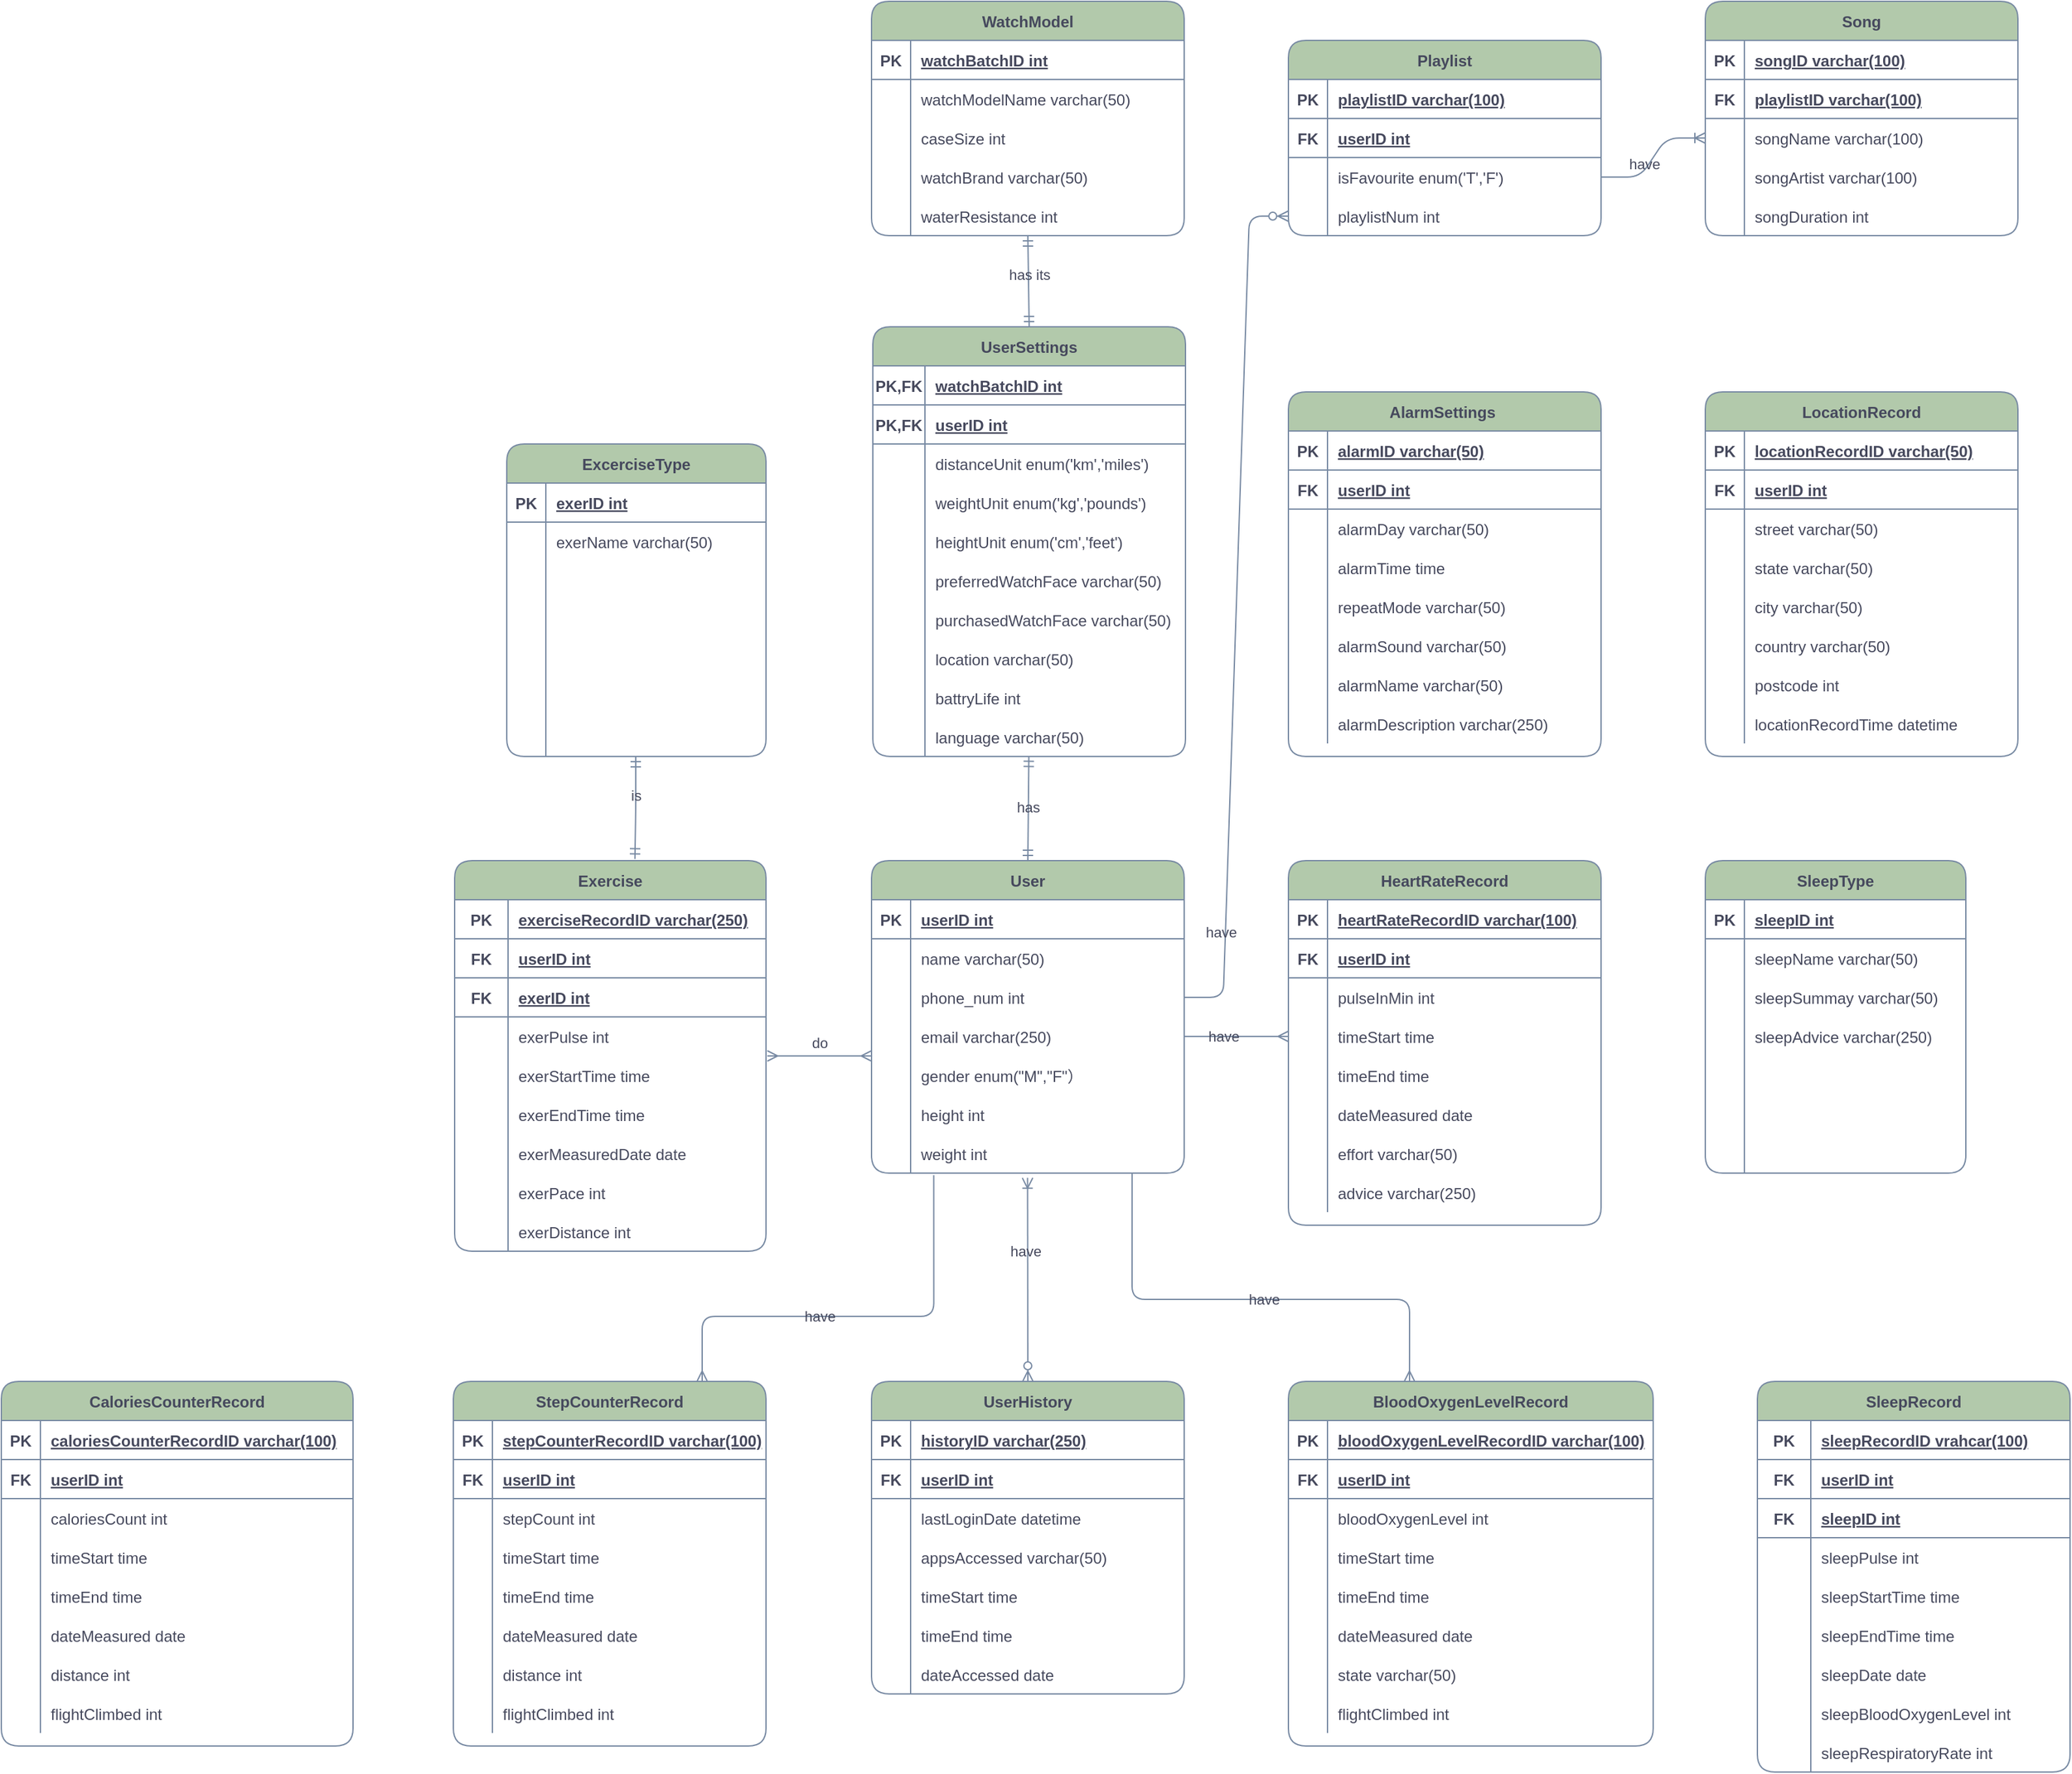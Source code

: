 <mxfile version="20.8.10" type="device"><diagram name="Page-1" id="MH2O_vter6UIkNoyfu0j"><mxGraphModel dx="1761" dy="1864" grid="1" gridSize="10" guides="1" tooltips="1" connect="1" arrows="1" fold="1" page="1" pageScale="1" pageWidth="827" pageHeight="1169" background="#ffffff" math="0" shadow="0"><root><mxCell id="0"/><mxCell id="1" parent="0"/><mxCell id="OEFnsrgYxhtVnQvXlNOY-1" value="User" style="shape=table;startSize=30;container=1;collapsible=1;childLayout=tableLayout;fixedRows=1;rowLines=0;fontStyle=1;align=center;resizeLast=1;labelBackgroundColor=none;fillColor=#B2C9AB;strokeColor=#788AA3;fontColor=#46495D;rounded=1;" parent="1" vertex="1"><mxGeometry x="120" y="40" width="240" height="240" as="geometry"><mxRectangle x="120" y="40" width="70" height="30" as="alternateBounds"/></mxGeometry></mxCell><mxCell id="OEFnsrgYxhtVnQvXlNOY-2" value="" style="shape=tableRow;horizontal=0;startSize=0;swimlaneHead=0;swimlaneBody=0;fillColor=none;collapsible=0;dropTarget=0;points=[[0,0.5],[1,0.5]];portConstraint=eastwest;top=0;left=0;right=0;bottom=1;labelBackgroundColor=none;strokeColor=#788AA3;fontColor=#46495D;rounded=1;" parent="OEFnsrgYxhtVnQvXlNOY-1" vertex="1"><mxGeometry y="30" width="240" height="30" as="geometry"/></mxCell><mxCell id="OEFnsrgYxhtVnQvXlNOY-3" value="PK" style="shape=partialRectangle;connectable=0;fillColor=none;top=0;left=0;bottom=0;right=0;fontStyle=1;overflow=hidden;labelBackgroundColor=none;strokeColor=#788AA3;fontColor=#46495D;rounded=1;" parent="OEFnsrgYxhtVnQvXlNOY-2" vertex="1"><mxGeometry width="30" height="30" as="geometry"><mxRectangle width="30" height="30" as="alternateBounds"/></mxGeometry></mxCell><mxCell id="OEFnsrgYxhtVnQvXlNOY-4" value="userID int" style="shape=partialRectangle;connectable=0;fillColor=none;top=0;left=0;bottom=0;right=0;align=left;spacingLeft=6;fontStyle=5;overflow=hidden;labelBackgroundColor=none;strokeColor=#788AA3;fontColor=#46495D;rounded=1;" parent="OEFnsrgYxhtVnQvXlNOY-2" vertex="1"><mxGeometry x="30" width="210" height="30" as="geometry"><mxRectangle width="210" height="30" as="alternateBounds"/></mxGeometry></mxCell><mxCell id="OEFnsrgYxhtVnQvXlNOY-5" value="" style="shape=tableRow;horizontal=0;startSize=0;swimlaneHead=0;swimlaneBody=0;fillColor=none;collapsible=0;dropTarget=0;points=[[0,0.5],[1,0.5]];portConstraint=eastwest;top=0;left=0;right=0;bottom=0;labelBackgroundColor=none;strokeColor=#788AA3;fontColor=#46495D;rounded=1;" parent="OEFnsrgYxhtVnQvXlNOY-1" vertex="1"><mxGeometry y="60" width="240" height="30" as="geometry"/></mxCell><mxCell id="OEFnsrgYxhtVnQvXlNOY-6" value="" style="shape=partialRectangle;connectable=0;fillColor=none;top=0;left=0;bottom=0;right=0;editable=1;overflow=hidden;labelBackgroundColor=none;strokeColor=#788AA3;fontColor=#46495D;rounded=1;" parent="OEFnsrgYxhtVnQvXlNOY-5" vertex="1"><mxGeometry width="30" height="30" as="geometry"><mxRectangle width="30" height="30" as="alternateBounds"/></mxGeometry></mxCell><mxCell id="OEFnsrgYxhtVnQvXlNOY-7" value="name varchar(50)" style="shape=partialRectangle;connectable=0;fillColor=none;top=0;left=0;bottom=0;right=0;align=left;spacingLeft=6;overflow=hidden;labelBackgroundColor=none;strokeColor=#788AA3;fontColor=#46495D;rounded=1;" parent="OEFnsrgYxhtVnQvXlNOY-5" vertex="1"><mxGeometry x="30" width="210" height="30" as="geometry"><mxRectangle width="210" height="30" as="alternateBounds"/></mxGeometry></mxCell><mxCell id="OEFnsrgYxhtVnQvXlNOY-8" value="" style="shape=tableRow;horizontal=0;startSize=0;swimlaneHead=0;swimlaneBody=0;fillColor=none;collapsible=0;dropTarget=0;points=[[0,0.5],[1,0.5]];portConstraint=eastwest;top=0;left=0;right=0;bottom=0;labelBackgroundColor=none;strokeColor=#788AA3;fontColor=#46495D;rounded=1;" parent="OEFnsrgYxhtVnQvXlNOY-1" vertex="1"><mxGeometry y="90" width="240" height="30" as="geometry"/></mxCell><mxCell id="OEFnsrgYxhtVnQvXlNOY-9" value="" style="shape=partialRectangle;connectable=0;fillColor=none;top=0;left=0;bottom=0;right=0;editable=1;overflow=hidden;labelBackgroundColor=none;strokeColor=#788AA3;fontColor=#46495D;rounded=1;" parent="OEFnsrgYxhtVnQvXlNOY-8" vertex="1"><mxGeometry width="30" height="30" as="geometry"><mxRectangle width="30" height="30" as="alternateBounds"/></mxGeometry></mxCell><mxCell id="OEFnsrgYxhtVnQvXlNOY-10" value="phone_num int" style="shape=partialRectangle;connectable=0;fillColor=none;top=0;left=0;bottom=0;right=0;align=left;spacingLeft=6;overflow=hidden;labelBackgroundColor=none;strokeColor=#788AA3;fontColor=#46495D;rounded=1;" parent="OEFnsrgYxhtVnQvXlNOY-8" vertex="1"><mxGeometry x="30" width="210" height="30" as="geometry"><mxRectangle width="210" height="30" as="alternateBounds"/></mxGeometry></mxCell><mxCell id="iq_ziozdmiw2RY3dWetM-3" value="" style="shape=tableRow;horizontal=0;startSize=0;swimlaneHead=0;swimlaneBody=0;fillColor=none;collapsible=0;dropTarget=0;points=[[0,0.5],[1,0.5]];portConstraint=eastwest;top=0;left=0;right=0;bottom=0;labelBackgroundColor=none;strokeColor=#788AA3;fontColor=#46495D;rounded=1;" parent="OEFnsrgYxhtVnQvXlNOY-1" vertex="1"><mxGeometry y="120" width="240" height="30" as="geometry"/></mxCell><mxCell id="iq_ziozdmiw2RY3dWetM-4" value="" style="shape=partialRectangle;connectable=0;fillColor=none;top=0;left=0;bottom=0;right=0;editable=1;overflow=hidden;labelBackgroundColor=none;strokeColor=#788AA3;fontColor=#46495D;rounded=1;" parent="iq_ziozdmiw2RY3dWetM-3" vertex="1"><mxGeometry width="30" height="30" as="geometry"><mxRectangle width="30" height="30" as="alternateBounds"/></mxGeometry></mxCell><mxCell id="iq_ziozdmiw2RY3dWetM-5" value="email varchar(250)" style="shape=partialRectangle;connectable=0;fillColor=none;top=0;left=0;bottom=0;right=0;align=left;spacingLeft=6;overflow=hidden;labelBackgroundColor=none;strokeColor=#788AA3;fontColor=#46495D;rounded=1;" parent="iq_ziozdmiw2RY3dWetM-3" vertex="1"><mxGeometry x="30" width="210" height="30" as="geometry"><mxRectangle width="210" height="30" as="alternateBounds"/></mxGeometry></mxCell><mxCell id="OEFnsrgYxhtVnQvXlNOY-11" value="" style="shape=tableRow;horizontal=0;startSize=0;swimlaneHead=0;swimlaneBody=0;fillColor=none;collapsible=0;dropTarget=0;points=[[0,0.5],[1,0.5]];portConstraint=eastwest;top=0;left=0;right=0;bottom=0;labelBackgroundColor=none;strokeColor=#788AA3;fontColor=#46495D;rounded=1;" parent="OEFnsrgYxhtVnQvXlNOY-1" vertex="1"><mxGeometry y="150" width="240" height="30" as="geometry"/></mxCell><mxCell id="OEFnsrgYxhtVnQvXlNOY-12" value="" style="shape=partialRectangle;connectable=0;fillColor=none;top=0;left=0;bottom=0;right=0;editable=1;overflow=hidden;labelBackgroundColor=none;strokeColor=#788AA3;fontColor=#46495D;rounded=1;" parent="OEFnsrgYxhtVnQvXlNOY-11" vertex="1"><mxGeometry width="30" height="30" as="geometry"><mxRectangle width="30" height="30" as="alternateBounds"/></mxGeometry></mxCell><mxCell id="OEFnsrgYxhtVnQvXlNOY-13" value="gender enum(&quot;M&quot;,&quot;F&quot;）" style="shape=partialRectangle;connectable=0;fillColor=none;top=0;left=0;bottom=0;right=0;align=left;spacingLeft=6;overflow=hidden;labelBackgroundColor=none;strokeColor=#788AA3;fontColor=#46495D;rounded=1;" parent="OEFnsrgYxhtVnQvXlNOY-11" vertex="1"><mxGeometry x="30" width="210" height="30" as="geometry"><mxRectangle width="210" height="30" as="alternateBounds"/></mxGeometry></mxCell><mxCell id="iq_ziozdmiw2RY3dWetM-7" value="" style="shape=tableRow;horizontal=0;startSize=0;swimlaneHead=0;swimlaneBody=0;fillColor=none;collapsible=0;dropTarget=0;points=[[0,0.5],[1,0.5]];portConstraint=eastwest;top=0;left=0;right=0;bottom=0;labelBackgroundColor=none;strokeColor=#788AA3;fontColor=#46495D;rounded=1;" parent="OEFnsrgYxhtVnQvXlNOY-1" vertex="1"><mxGeometry y="180" width="240" height="30" as="geometry"/></mxCell><mxCell id="iq_ziozdmiw2RY3dWetM-8" value="" style="shape=partialRectangle;connectable=0;fillColor=none;top=0;left=0;bottom=0;right=0;editable=1;overflow=hidden;labelBackgroundColor=none;strokeColor=#788AA3;fontColor=#46495D;rounded=1;" parent="iq_ziozdmiw2RY3dWetM-7" vertex="1"><mxGeometry width="30" height="30" as="geometry"><mxRectangle width="30" height="30" as="alternateBounds"/></mxGeometry></mxCell><mxCell id="iq_ziozdmiw2RY3dWetM-9" value="height int" style="shape=partialRectangle;connectable=0;fillColor=none;top=0;left=0;bottom=0;right=0;align=left;spacingLeft=6;overflow=hidden;labelBackgroundColor=none;strokeColor=#788AA3;fontColor=#46495D;rounded=1;" parent="iq_ziozdmiw2RY3dWetM-7" vertex="1"><mxGeometry x="30" width="210" height="30" as="geometry"><mxRectangle width="210" height="30" as="alternateBounds"/></mxGeometry></mxCell><mxCell id="iq_ziozdmiw2RY3dWetM-11" value="" style="shape=tableRow;horizontal=0;startSize=0;swimlaneHead=0;swimlaneBody=0;fillColor=none;collapsible=0;dropTarget=0;points=[[0,0.5],[1,0.5]];portConstraint=eastwest;top=0;left=0;right=0;bottom=0;labelBackgroundColor=none;strokeColor=#788AA3;fontColor=#46495D;rounded=1;" parent="OEFnsrgYxhtVnQvXlNOY-1" vertex="1"><mxGeometry y="210" width="240" height="30" as="geometry"/></mxCell><mxCell id="iq_ziozdmiw2RY3dWetM-12" value="" style="shape=partialRectangle;connectable=0;fillColor=none;top=0;left=0;bottom=0;right=0;editable=1;overflow=hidden;labelBackgroundColor=none;strokeColor=#788AA3;fontColor=#46495D;rounded=1;" parent="iq_ziozdmiw2RY3dWetM-11" vertex="1"><mxGeometry width="30" height="30" as="geometry"><mxRectangle width="30" height="30" as="alternateBounds"/></mxGeometry></mxCell><mxCell id="iq_ziozdmiw2RY3dWetM-13" value="weight int" style="shape=partialRectangle;connectable=0;fillColor=none;top=0;left=0;bottom=0;right=0;align=left;spacingLeft=6;overflow=hidden;labelBackgroundColor=none;strokeColor=#788AA3;fontColor=#46495D;rounded=1;" parent="iq_ziozdmiw2RY3dWetM-11" vertex="1"><mxGeometry x="30" width="210" height="30" as="geometry"><mxRectangle width="210" height="30" as="alternateBounds"/></mxGeometry></mxCell><mxCell id="iq_ziozdmiw2RY3dWetM-51" value="UserHistory" style="shape=table;startSize=30;container=1;collapsible=1;childLayout=tableLayout;fixedRows=1;rowLines=0;fontStyle=1;align=center;resizeLast=1;labelBackgroundColor=none;fillColor=#B2C9AB;strokeColor=#788AA3;fontColor=#46495D;rounded=1;" parent="1" vertex="1"><mxGeometry x="120" y="440" width="240" height="240" as="geometry"><mxRectangle x="120" y="80" width="70" height="30" as="alternateBounds"/></mxGeometry></mxCell><mxCell id="iq_ziozdmiw2RY3dWetM-73" value="" style="shape=tableRow;horizontal=0;startSize=0;swimlaneHead=0;swimlaneBody=0;fillColor=none;collapsible=0;dropTarget=0;points=[[0,0.5],[1,0.5]];portConstraint=eastwest;top=0;left=0;right=0;bottom=1;labelBackgroundColor=none;strokeColor=#788AA3;fontColor=#46495D;rounded=1;" parent="iq_ziozdmiw2RY3dWetM-51" vertex="1"><mxGeometry y="30" width="240" height="30" as="geometry"/></mxCell><mxCell id="iq_ziozdmiw2RY3dWetM-74" value="PK" style="shape=partialRectangle;connectable=0;fillColor=none;top=0;left=0;bottom=0;right=0;fontStyle=1;overflow=hidden;labelBackgroundColor=none;strokeColor=#788AA3;fontColor=#46495D;rounded=1;" parent="iq_ziozdmiw2RY3dWetM-73" vertex="1"><mxGeometry width="30" height="30" as="geometry"><mxRectangle width="30" height="30" as="alternateBounds"/></mxGeometry></mxCell><mxCell id="iq_ziozdmiw2RY3dWetM-75" value="historyID varchar(250)" style="shape=partialRectangle;connectable=0;fillColor=none;top=0;left=0;bottom=0;right=0;align=left;spacingLeft=6;fontStyle=5;overflow=hidden;labelBackgroundColor=none;strokeColor=#788AA3;fontColor=#46495D;rounded=1;" parent="iq_ziozdmiw2RY3dWetM-73" vertex="1"><mxGeometry x="30" width="210" height="30" as="geometry"><mxRectangle width="210" height="30" as="alternateBounds"/></mxGeometry></mxCell><mxCell id="iq_ziozdmiw2RY3dWetM-52" value="" style="shape=tableRow;horizontal=0;startSize=0;swimlaneHead=0;swimlaneBody=0;fillColor=none;collapsible=0;dropTarget=0;points=[[0,0.5],[1,0.5]];portConstraint=eastwest;top=0;left=0;right=0;bottom=1;labelBackgroundColor=none;strokeColor=#788AA3;fontColor=#46495D;rounded=1;" parent="iq_ziozdmiw2RY3dWetM-51" vertex="1"><mxGeometry y="60" width="240" height="30" as="geometry"/></mxCell><mxCell id="iq_ziozdmiw2RY3dWetM-53" value="FK" style="shape=partialRectangle;connectable=0;fillColor=none;top=0;left=0;bottom=0;right=0;fontStyle=1;overflow=hidden;labelBackgroundColor=none;strokeColor=#788AA3;fontColor=#46495D;rounded=1;" parent="iq_ziozdmiw2RY3dWetM-52" vertex="1"><mxGeometry width="30" height="30" as="geometry"><mxRectangle width="30" height="30" as="alternateBounds"/></mxGeometry></mxCell><mxCell id="iq_ziozdmiw2RY3dWetM-54" value="userID int" style="shape=partialRectangle;connectable=0;fillColor=none;top=0;left=0;bottom=0;right=0;align=left;spacingLeft=6;fontStyle=5;overflow=hidden;labelBackgroundColor=none;strokeColor=#788AA3;fontColor=#46495D;rounded=1;" parent="iq_ziozdmiw2RY3dWetM-52" vertex="1"><mxGeometry x="30" width="210" height="30" as="geometry"><mxRectangle width="210" height="30" as="alternateBounds"/></mxGeometry></mxCell><mxCell id="iq_ziozdmiw2RY3dWetM-55" value="" style="shape=tableRow;horizontal=0;startSize=0;swimlaneHead=0;swimlaneBody=0;fillColor=none;collapsible=0;dropTarget=0;points=[[0,0.5],[1,0.5]];portConstraint=eastwest;top=0;left=0;right=0;bottom=0;labelBackgroundColor=none;strokeColor=#788AA3;fontColor=#46495D;rounded=1;" parent="iq_ziozdmiw2RY3dWetM-51" vertex="1"><mxGeometry y="90" width="240" height="30" as="geometry"/></mxCell><mxCell id="iq_ziozdmiw2RY3dWetM-56" value="" style="shape=partialRectangle;connectable=0;fillColor=none;top=0;left=0;bottom=0;right=0;editable=1;overflow=hidden;labelBackgroundColor=none;strokeColor=#788AA3;fontColor=#46495D;rounded=1;" parent="iq_ziozdmiw2RY3dWetM-55" vertex="1"><mxGeometry width="30" height="30" as="geometry"><mxRectangle width="30" height="30" as="alternateBounds"/></mxGeometry></mxCell><mxCell id="iq_ziozdmiw2RY3dWetM-57" value="lastLoginDate datetime" style="shape=partialRectangle;connectable=0;fillColor=none;top=0;left=0;bottom=0;right=0;align=left;spacingLeft=6;overflow=hidden;labelBackgroundColor=none;strokeColor=#788AA3;fontColor=#46495D;rounded=1;" parent="iq_ziozdmiw2RY3dWetM-55" vertex="1"><mxGeometry x="30" width="210" height="30" as="geometry"><mxRectangle width="210" height="30" as="alternateBounds"/></mxGeometry></mxCell><mxCell id="iq_ziozdmiw2RY3dWetM-58" value="" style="shape=tableRow;horizontal=0;startSize=0;swimlaneHead=0;swimlaneBody=0;fillColor=none;collapsible=0;dropTarget=0;points=[[0,0.5],[1,0.5]];portConstraint=eastwest;top=0;left=0;right=0;bottom=0;labelBackgroundColor=none;strokeColor=#788AA3;fontColor=#46495D;rounded=1;" parent="iq_ziozdmiw2RY3dWetM-51" vertex="1"><mxGeometry y="120" width="240" height="30" as="geometry"/></mxCell><mxCell id="iq_ziozdmiw2RY3dWetM-59" value="" style="shape=partialRectangle;connectable=0;fillColor=none;top=0;left=0;bottom=0;right=0;editable=1;overflow=hidden;labelBackgroundColor=none;strokeColor=#788AA3;fontColor=#46495D;rounded=1;" parent="iq_ziozdmiw2RY3dWetM-58" vertex="1"><mxGeometry width="30" height="30" as="geometry"><mxRectangle width="30" height="30" as="alternateBounds"/></mxGeometry></mxCell><mxCell id="iq_ziozdmiw2RY3dWetM-60" value="appsAccessed varchar(50)" style="shape=partialRectangle;connectable=0;fillColor=none;top=0;left=0;bottom=0;right=0;align=left;spacingLeft=6;overflow=hidden;labelBackgroundColor=none;strokeColor=#788AA3;fontColor=#46495D;rounded=1;" parent="iq_ziozdmiw2RY3dWetM-58" vertex="1"><mxGeometry x="30" width="210" height="30" as="geometry"><mxRectangle width="210" height="30" as="alternateBounds"/></mxGeometry></mxCell><mxCell id="iq_ziozdmiw2RY3dWetM-64" value="" style="shape=tableRow;horizontal=0;startSize=0;swimlaneHead=0;swimlaneBody=0;fillColor=none;collapsible=0;dropTarget=0;points=[[0,0.5],[1,0.5]];portConstraint=eastwest;top=0;left=0;right=0;bottom=0;labelBackgroundColor=none;strokeColor=#788AA3;fontColor=#46495D;rounded=1;" parent="iq_ziozdmiw2RY3dWetM-51" vertex="1"><mxGeometry y="150" width="240" height="30" as="geometry"/></mxCell><mxCell id="iq_ziozdmiw2RY3dWetM-65" value="" style="shape=partialRectangle;connectable=0;fillColor=none;top=0;left=0;bottom=0;right=0;editable=1;overflow=hidden;labelBackgroundColor=none;strokeColor=#788AA3;fontColor=#46495D;rounded=1;" parent="iq_ziozdmiw2RY3dWetM-64" vertex="1"><mxGeometry width="30" height="30" as="geometry"><mxRectangle width="30" height="30" as="alternateBounds"/></mxGeometry></mxCell><mxCell id="iq_ziozdmiw2RY3dWetM-66" value="timeStart time" style="shape=partialRectangle;connectable=0;fillColor=none;top=0;left=0;bottom=0;right=0;align=left;spacingLeft=6;overflow=hidden;labelBackgroundColor=none;strokeColor=#788AA3;fontColor=#46495D;rounded=1;" parent="iq_ziozdmiw2RY3dWetM-64" vertex="1"><mxGeometry x="30" width="210" height="30" as="geometry"><mxRectangle width="210" height="30" as="alternateBounds"/></mxGeometry></mxCell><mxCell id="iq_ziozdmiw2RY3dWetM-67" value="" style="shape=tableRow;horizontal=0;startSize=0;swimlaneHead=0;swimlaneBody=0;fillColor=none;collapsible=0;dropTarget=0;points=[[0,0.5],[1,0.5]];portConstraint=eastwest;top=0;left=0;right=0;bottom=0;labelBackgroundColor=none;strokeColor=#788AA3;fontColor=#46495D;rounded=1;" parent="iq_ziozdmiw2RY3dWetM-51" vertex="1"><mxGeometry y="180" width="240" height="30" as="geometry"/></mxCell><mxCell id="iq_ziozdmiw2RY3dWetM-68" value="" style="shape=partialRectangle;connectable=0;fillColor=none;top=0;left=0;bottom=0;right=0;editable=1;overflow=hidden;labelBackgroundColor=none;strokeColor=#788AA3;fontColor=#46495D;rounded=1;" parent="iq_ziozdmiw2RY3dWetM-67" vertex="1"><mxGeometry width="30" height="30" as="geometry"><mxRectangle width="30" height="30" as="alternateBounds"/></mxGeometry></mxCell><mxCell id="iq_ziozdmiw2RY3dWetM-69" value="timeEnd time" style="shape=partialRectangle;connectable=0;fillColor=none;top=0;left=0;bottom=0;right=0;align=left;spacingLeft=6;overflow=hidden;labelBackgroundColor=none;strokeColor=#788AA3;fontColor=#46495D;rounded=1;" parent="iq_ziozdmiw2RY3dWetM-67" vertex="1"><mxGeometry x="30" width="210" height="30" as="geometry"><mxRectangle width="210" height="30" as="alternateBounds"/></mxGeometry></mxCell><mxCell id="iq_ziozdmiw2RY3dWetM-70" value="" style="shape=tableRow;horizontal=0;startSize=0;swimlaneHead=0;swimlaneBody=0;fillColor=none;collapsible=0;dropTarget=0;points=[[0,0.5],[1,0.5]];portConstraint=eastwest;top=0;left=0;right=0;bottom=0;labelBackgroundColor=none;strokeColor=#788AA3;fontColor=#46495D;rounded=1;" parent="iq_ziozdmiw2RY3dWetM-51" vertex="1"><mxGeometry y="210" width="240" height="30" as="geometry"/></mxCell><mxCell id="iq_ziozdmiw2RY3dWetM-71" value="" style="shape=partialRectangle;connectable=0;fillColor=none;top=0;left=0;bottom=0;right=0;editable=1;overflow=hidden;labelBackgroundColor=none;strokeColor=#788AA3;fontColor=#46495D;rounded=1;" parent="iq_ziozdmiw2RY3dWetM-70" vertex="1"><mxGeometry width="30" height="30" as="geometry"><mxRectangle width="30" height="30" as="alternateBounds"/></mxGeometry></mxCell><mxCell id="iq_ziozdmiw2RY3dWetM-72" value="dateAccessed date" style="shape=partialRectangle;connectable=0;fillColor=none;top=0;left=0;bottom=0;right=0;align=left;spacingLeft=6;overflow=hidden;labelBackgroundColor=none;strokeColor=#788AA3;fontColor=#46495D;rounded=1;" parent="iq_ziozdmiw2RY3dWetM-70" vertex="1"><mxGeometry x="30" width="210" height="30" as="geometry"><mxRectangle width="210" height="30" as="alternateBounds"/></mxGeometry></mxCell><mxCell id="iq_ziozdmiw2RY3dWetM-76" value="" style="fontSize=12;html=1;endArrow=ERoneToMany;startArrow=ERzeroToMany;rounded=1;exitX=0.5;exitY=0;exitDx=0;exitDy=0;entryX=0.499;entryY=1.122;entryDx=0;entryDy=0;entryPerimeter=0;labelBackgroundColor=none;fontColor=default;strokeColor=#788AA3;" parent="1" source="iq_ziozdmiw2RY3dWetM-51" target="iq_ziozdmiw2RY3dWetM-11" edge="1"><mxGeometry width="100" height="100" relative="1" as="geometry"><mxPoint x="20" y="410" as="sourcePoint"/><mxPoint x="220" y="280" as="targetPoint"/></mxGeometry></mxCell><mxCell id="iq_ziozdmiw2RY3dWetM-77" value="have" style="edgeLabel;html=1;align=center;verticalAlign=middle;resizable=0;points=[];labelBackgroundColor=none;fontColor=#46495D;rounded=1;" parent="iq_ziozdmiw2RY3dWetM-76" vertex="1" connectable="0"><mxGeometry x="0.278" y="2" relative="1" as="geometry"><mxPoint as="offset"/></mxGeometry></mxCell><mxCell id="iq_ziozdmiw2RY3dWetM-78" value="HeartRateRecord" style="shape=table;startSize=30;container=1;collapsible=1;childLayout=tableLayout;fixedRows=1;rowLines=0;fontStyle=1;align=center;resizeLast=1;labelBackgroundColor=none;fillColor=#B2C9AB;strokeColor=#788AA3;fontColor=#46495D;rounded=1;" parent="1" vertex="1"><mxGeometry x="440" y="40" width="240" height="280" as="geometry"><mxRectangle x="120" y="80" width="70" height="30" as="alternateBounds"/></mxGeometry></mxCell><mxCell id="KZzp8yw7wNjRUEdpg0ar-45" value="" style="shape=tableRow;horizontal=0;startSize=0;swimlaneHead=0;swimlaneBody=0;fillColor=none;collapsible=0;dropTarget=0;points=[[0,0.5],[1,0.5]];portConstraint=eastwest;top=0;left=0;right=0;bottom=1;labelBackgroundColor=none;strokeColor=#788AA3;fontColor=#46495D;rounded=1;" vertex="1" parent="iq_ziozdmiw2RY3dWetM-78"><mxGeometry y="30" width="240" height="30" as="geometry"/></mxCell><mxCell id="KZzp8yw7wNjRUEdpg0ar-46" value="PK" style="shape=partialRectangle;connectable=0;fillColor=none;top=0;left=0;bottom=0;right=0;fontStyle=1;overflow=hidden;labelBackgroundColor=none;strokeColor=#788AA3;fontColor=#46495D;rounded=1;" vertex="1" parent="KZzp8yw7wNjRUEdpg0ar-45"><mxGeometry width="30" height="30" as="geometry"><mxRectangle width="30" height="30" as="alternateBounds"/></mxGeometry></mxCell><mxCell id="KZzp8yw7wNjRUEdpg0ar-47" value="heartRateRecordID varchar(100)" style="shape=partialRectangle;connectable=0;fillColor=none;top=0;left=0;bottom=0;right=0;align=left;spacingLeft=6;fontStyle=5;overflow=hidden;labelBackgroundColor=none;strokeColor=#788AA3;fontColor=#46495D;rounded=1;" vertex="1" parent="KZzp8yw7wNjRUEdpg0ar-45"><mxGeometry x="30" width="210" height="30" as="geometry"><mxRectangle width="210" height="30" as="alternateBounds"/></mxGeometry></mxCell><mxCell id="iq_ziozdmiw2RY3dWetM-79" value="" style="shape=tableRow;horizontal=0;startSize=0;swimlaneHead=0;swimlaneBody=0;fillColor=none;collapsible=0;dropTarget=0;points=[[0,0.5],[1,0.5]];portConstraint=eastwest;top=0;left=0;right=0;bottom=1;labelBackgroundColor=none;strokeColor=#788AA3;fontColor=#46495D;rounded=1;" parent="iq_ziozdmiw2RY3dWetM-78" vertex="1"><mxGeometry y="60" width="240" height="30" as="geometry"/></mxCell><mxCell id="iq_ziozdmiw2RY3dWetM-80" value="FK" style="shape=partialRectangle;connectable=0;fillColor=none;top=0;left=0;bottom=0;right=0;fontStyle=1;overflow=hidden;labelBackgroundColor=none;strokeColor=#788AA3;fontColor=#46495D;rounded=1;" parent="iq_ziozdmiw2RY3dWetM-79" vertex="1"><mxGeometry width="30" height="30" as="geometry"><mxRectangle width="30" height="30" as="alternateBounds"/></mxGeometry></mxCell><mxCell id="iq_ziozdmiw2RY3dWetM-81" value="userID int" style="shape=partialRectangle;connectable=0;fillColor=none;top=0;left=0;bottom=0;right=0;align=left;spacingLeft=6;fontStyle=5;overflow=hidden;labelBackgroundColor=none;strokeColor=#788AA3;fontColor=#46495D;rounded=1;" parent="iq_ziozdmiw2RY3dWetM-79" vertex="1"><mxGeometry x="30" width="210" height="30" as="geometry"><mxRectangle width="210" height="30" as="alternateBounds"/></mxGeometry></mxCell><mxCell id="iq_ziozdmiw2RY3dWetM-82" value="" style="shape=tableRow;horizontal=0;startSize=0;swimlaneHead=0;swimlaneBody=0;fillColor=none;collapsible=0;dropTarget=0;points=[[0,0.5],[1,0.5]];portConstraint=eastwest;top=0;left=0;right=0;bottom=0;labelBackgroundColor=none;strokeColor=#788AA3;fontColor=#46495D;rounded=1;" parent="iq_ziozdmiw2RY3dWetM-78" vertex="1"><mxGeometry y="90" width="240" height="30" as="geometry"/></mxCell><mxCell id="iq_ziozdmiw2RY3dWetM-83" value="" style="shape=partialRectangle;connectable=0;fillColor=none;top=0;left=0;bottom=0;right=0;editable=1;overflow=hidden;labelBackgroundColor=none;strokeColor=#788AA3;fontColor=#46495D;rounded=1;" parent="iq_ziozdmiw2RY3dWetM-82" vertex="1"><mxGeometry width="30" height="30" as="geometry"><mxRectangle width="30" height="30" as="alternateBounds"/></mxGeometry></mxCell><mxCell id="iq_ziozdmiw2RY3dWetM-84" value="pulseInMin int" style="shape=partialRectangle;connectable=0;fillColor=none;top=0;left=0;bottom=0;right=0;align=left;spacingLeft=6;overflow=hidden;labelBackgroundColor=none;strokeColor=#788AA3;fontColor=#46495D;rounded=1;" parent="iq_ziozdmiw2RY3dWetM-82" vertex="1"><mxGeometry x="30" width="210" height="30" as="geometry"><mxRectangle width="210" height="30" as="alternateBounds"/></mxGeometry></mxCell><mxCell id="iq_ziozdmiw2RY3dWetM-85" value="" style="shape=tableRow;horizontal=0;startSize=0;swimlaneHead=0;swimlaneBody=0;fillColor=none;collapsible=0;dropTarget=0;points=[[0,0.5],[1,0.5]];portConstraint=eastwest;top=0;left=0;right=0;bottom=0;labelBackgroundColor=none;strokeColor=#788AA3;fontColor=#46495D;rounded=1;" parent="iq_ziozdmiw2RY3dWetM-78" vertex="1"><mxGeometry y="120" width="240" height="30" as="geometry"/></mxCell><mxCell id="iq_ziozdmiw2RY3dWetM-86" value="" style="shape=partialRectangle;connectable=0;fillColor=none;top=0;left=0;bottom=0;right=0;editable=1;overflow=hidden;labelBackgroundColor=none;strokeColor=#788AA3;fontColor=#46495D;rounded=1;" parent="iq_ziozdmiw2RY3dWetM-85" vertex="1"><mxGeometry width="30" height="30" as="geometry"><mxRectangle width="30" height="30" as="alternateBounds"/></mxGeometry></mxCell><mxCell id="iq_ziozdmiw2RY3dWetM-87" value="timeStart time" style="shape=partialRectangle;connectable=0;fillColor=none;top=0;left=0;bottom=0;right=0;align=left;spacingLeft=6;overflow=hidden;labelBackgroundColor=none;strokeColor=#788AA3;fontColor=#46495D;rounded=1;" parent="iq_ziozdmiw2RY3dWetM-85" vertex="1"><mxGeometry x="30" width="210" height="30" as="geometry"><mxRectangle width="210" height="30" as="alternateBounds"/></mxGeometry></mxCell><mxCell id="iq_ziozdmiw2RY3dWetM-88" value="" style="shape=tableRow;horizontal=0;startSize=0;swimlaneHead=0;swimlaneBody=0;fillColor=none;collapsible=0;dropTarget=0;points=[[0,0.5],[1,0.5]];portConstraint=eastwest;top=0;left=0;right=0;bottom=0;labelBackgroundColor=none;strokeColor=#788AA3;fontColor=#46495D;rounded=1;" parent="iq_ziozdmiw2RY3dWetM-78" vertex="1"><mxGeometry y="150" width="240" height="30" as="geometry"/></mxCell><mxCell id="iq_ziozdmiw2RY3dWetM-89" value="" style="shape=partialRectangle;connectable=0;fillColor=none;top=0;left=0;bottom=0;right=0;editable=1;overflow=hidden;labelBackgroundColor=none;strokeColor=#788AA3;fontColor=#46495D;rounded=1;" parent="iq_ziozdmiw2RY3dWetM-88" vertex="1"><mxGeometry width="30" height="30" as="geometry"><mxRectangle width="30" height="30" as="alternateBounds"/></mxGeometry></mxCell><mxCell id="iq_ziozdmiw2RY3dWetM-90" value="timeEnd time" style="shape=partialRectangle;connectable=0;fillColor=none;top=0;left=0;bottom=0;right=0;align=left;spacingLeft=6;overflow=hidden;labelBackgroundColor=none;strokeColor=#788AA3;fontColor=#46495D;rounded=1;" parent="iq_ziozdmiw2RY3dWetM-88" vertex="1"><mxGeometry x="30" width="210" height="30" as="geometry"><mxRectangle width="210" height="30" as="alternateBounds"/></mxGeometry></mxCell><mxCell id="iq_ziozdmiw2RY3dWetM-91" value="" style="shape=tableRow;horizontal=0;startSize=0;swimlaneHead=0;swimlaneBody=0;fillColor=none;collapsible=0;dropTarget=0;points=[[0,0.5],[1,0.5]];portConstraint=eastwest;top=0;left=0;right=0;bottom=0;labelBackgroundColor=none;strokeColor=#788AA3;fontColor=#46495D;rounded=1;" parent="iq_ziozdmiw2RY3dWetM-78" vertex="1"><mxGeometry y="180" width="240" height="30" as="geometry"/></mxCell><mxCell id="iq_ziozdmiw2RY3dWetM-92" value="" style="shape=partialRectangle;connectable=0;fillColor=none;top=0;left=0;bottom=0;right=0;editable=1;overflow=hidden;labelBackgroundColor=none;strokeColor=#788AA3;fontColor=#46495D;rounded=1;" parent="iq_ziozdmiw2RY3dWetM-91" vertex="1"><mxGeometry width="30" height="30" as="geometry"><mxRectangle width="30" height="30" as="alternateBounds"/></mxGeometry></mxCell><mxCell id="iq_ziozdmiw2RY3dWetM-93" value="dateMeasured date" style="shape=partialRectangle;connectable=0;fillColor=none;top=0;left=0;bottom=0;right=0;align=left;spacingLeft=6;overflow=hidden;labelBackgroundColor=none;strokeColor=#788AA3;fontColor=#46495D;rounded=1;" parent="iq_ziozdmiw2RY3dWetM-91" vertex="1"><mxGeometry x="30" width="210" height="30" as="geometry"><mxRectangle width="210" height="30" as="alternateBounds"/></mxGeometry></mxCell><mxCell id="iq_ziozdmiw2RY3dWetM-94" value="" style="shape=tableRow;horizontal=0;startSize=0;swimlaneHead=0;swimlaneBody=0;fillColor=none;collapsible=0;dropTarget=0;points=[[0,0.5],[1,0.5]];portConstraint=eastwest;top=0;left=0;right=0;bottom=0;labelBackgroundColor=none;strokeColor=#788AA3;fontColor=#46495D;rounded=1;" parent="iq_ziozdmiw2RY3dWetM-78" vertex="1"><mxGeometry y="210" width="240" height="30" as="geometry"/></mxCell><mxCell id="iq_ziozdmiw2RY3dWetM-95" value="" style="shape=partialRectangle;connectable=0;fillColor=none;top=0;left=0;bottom=0;right=0;editable=1;overflow=hidden;labelBackgroundColor=none;strokeColor=#788AA3;fontColor=#46495D;rounded=1;" parent="iq_ziozdmiw2RY3dWetM-94" vertex="1"><mxGeometry width="30" height="30" as="geometry"><mxRectangle width="30" height="30" as="alternateBounds"/></mxGeometry></mxCell><mxCell id="iq_ziozdmiw2RY3dWetM-96" value="effort varchar(50)" style="shape=partialRectangle;connectable=0;fillColor=none;top=0;left=0;bottom=0;right=0;align=left;spacingLeft=6;overflow=hidden;labelBackgroundColor=none;strokeColor=#788AA3;fontColor=#46495D;rounded=1;" parent="iq_ziozdmiw2RY3dWetM-94" vertex="1"><mxGeometry x="30" width="210" height="30" as="geometry"><mxRectangle width="210" height="30" as="alternateBounds"/></mxGeometry></mxCell><mxCell id="iq_ziozdmiw2RY3dWetM-97" value="" style="shape=tableRow;horizontal=0;startSize=0;swimlaneHead=0;swimlaneBody=0;fillColor=none;collapsible=0;dropTarget=0;points=[[0,0.5],[1,0.5]];portConstraint=eastwest;top=0;left=0;right=0;bottom=0;labelBackgroundColor=none;strokeColor=#788AA3;fontColor=#46495D;rounded=1;" parent="iq_ziozdmiw2RY3dWetM-78" vertex="1"><mxGeometry y="240" width="240" height="30" as="geometry"/></mxCell><mxCell id="iq_ziozdmiw2RY3dWetM-98" value="" style="shape=partialRectangle;connectable=0;fillColor=none;top=0;left=0;bottom=0;right=0;editable=1;overflow=hidden;labelBackgroundColor=none;strokeColor=#788AA3;fontColor=#46495D;rounded=1;" parent="iq_ziozdmiw2RY3dWetM-97" vertex="1"><mxGeometry width="30" height="30" as="geometry"><mxRectangle width="30" height="30" as="alternateBounds"/></mxGeometry></mxCell><mxCell id="iq_ziozdmiw2RY3dWetM-99" value="advice varchar(250)" style="shape=partialRectangle;connectable=0;fillColor=none;top=0;left=0;bottom=0;right=0;align=left;spacingLeft=6;overflow=hidden;labelBackgroundColor=none;strokeColor=#788AA3;fontColor=#46495D;rounded=1;" parent="iq_ziozdmiw2RY3dWetM-97" vertex="1"><mxGeometry x="30" width="210" height="30" as="geometry"><mxRectangle width="210" height="30" as="alternateBounds"/></mxGeometry></mxCell><mxCell id="iq_ziozdmiw2RY3dWetM-105" value="" style="fontSize=12;html=1;endArrow=ERmany;rounded=1;entryX=0;entryY=0.5;entryDx=0;entryDy=0;exitX=1;exitY=0.5;exitDx=0;exitDy=0;labelBackgroundColor=none;fontColor=default;strokeColor=#788AA3;" parent="1" source="iq_ziozdmiw2RY3dWetM-3" target="iq_ziozdmiw2RY3dWetM-85" edge="1"><mxGeometry width="100" height="100" relative="1" as="geometry"><mxPoint x="320" y="180" as="sourcePoint"/><mxPoint x="420" y="80" as="targetPoint"/></mxGeometry></mxCell><mxCell id="iq_ziozdmiw2RY3dWetM-106" value="have" style="edgeLabel;html=1;align=center;verticalAlign=middle;resizable=0;points=[];labelBackgroundColor=none;fontColor=#46495D;rounded=1;" parent="iq_ziozdmiw2RY3dWetM-105" vertex="1" connectable="0"><mxGeometry x="-0.25" relative="1" as="geometry"><mxPoint as="offset"/></mxGeometry></mxCell><mxCell id="iq_ziozdmiw2RY3dWetM-107" value="ExcerciseType" style="shape=table;startSize=30;container=1;collapsible=1;childLayout=tableLayout;fixedRows=1;rowLines=0;fontStyle=1;align=center;resizeLast=1;labelBackgroundColor=none;fillColor=#B2C9AB;strokeColor=#788AA3;fontColor=#46495D;rounded=1;" parent="1" vertex="1"><mxGeometry x="-160" y="-280" width="199" height="240" as="geometry"><mxRectangle x="120" y="80" width="70" height="30" as="alternateBounds"/></mxGeometry></mxCell><mxCell id="iq_ziozdmiw2RY3dWetM-108" value="" style="shape=tableRow;horizontal=0;startSize=0;swimlaneHead=0;swimlaneBody=0;fillColor=none;collapsible=0;dropTarget=0;points=[[0,0.5],[1,0.5]];portConstraint=eastwest;top=0;left=0;right=0;bottom=1;labelBackgroundColor=none;strokeColor=#788AA3;fontColor=#46495D;rounded=1;" parent="iq_ziozdmiw2RY3dWetM-107" vertex="1"><mxGeometry y="30" width="199" height="30" as="geometry"/></mxCell><mxCell id="iq_ziozdmiw2RY3dWetM-109" value="PK" style="shape=partialRectangle;connectable=0;fillColor=none;top=0;left=0;bottom=0;right=0;fontStyle=1;overflow=hidden;labelBackgroundColor=none;strokeColor=#788AA3;fontColor=#46495D;rounded=1;" parent="iq_ziozdmiw2RY3dWetM-108" vertex="1"><mxGeometry width="30" height="30" as="geometry"><mxRectangle width="30" height="30" as="alternateBounds"/></mxGeometry></mxCell><mxCell id="iq_ziozdmiw2RY3dWetM-110" value="exerID int" style="shape=partialRectangle;connectable=0;fillColor=none;top=0;left=0;bottom=0;right=0;align=left;spacingLeft=6;fontStyle=5;overflow=hidden;labelBackgroundColor=none;strokeColor=#788AA3;fontColor=#46495D;rounded=1;" parent="iq_ziozdmiw2RY3dWetM-108" vertex="1"><mxGeometry x="30" width="169" height="30" as="geometry"><mxRectangle width="169" height="30" as="alternateBounds"/></mxGeometry></mxCell><mxCell id="iq_ziozdmiw2RY3dWetM-111" value="" style="shape=tableRow;horizontal=0;startSize=0;swimlaneHead=0;swimlaneBody=0;fillColor=none;collapsible=0;dropTarget=0;points=[[0,0.5],[1,0.5]];portConstraint=eastwest;top=0;left=0;right=0;bottom=0;labelBackgroundColor=none;strokeColor=#788AA3;fontColor=#46495D;rounded=1;" parent="iq_ziozdmiw2RY3dWetM-107" vertex="1"><mxGeometry y="60" width="199" height="30" as="geometry"/></mxCell><mxCell id="iq_ziozdmiw2RY3dWetM-112" value="" style="shape=partialRectangle;connectable=0;fillColor=none;top=0;left=0;bottom=0;right=0;editable=1;overflow=hidden;labelBackgroundColor=none;strokeColor=#788AA3;fontColor=#46495D;rounded=1;" parent="iq_ziozdmiw2RY3dWetM-111" vertex="1"><mxGeometry width="30" height="30" as="geometry"><mxRectangle width="30" height="30" as="alternateBounds"/></mxGeometry></mxCell><mxCell id="iq_ziozdmiw2RY3dWetM-113" value="exerName varchar(50)" style="shape=partialRectangle;connectable=0;fillColor=none;top=0;left=0;bottom=0;right=0;align=left;spacingLeft=6;overflow=hidden;labelBackgroundColor=none;strokeColor=#788AA3;fontColor=#46495D;rounded=1;" parent="iq_ziozdmiw2RY3dWetM-111" vertex="1"><mxGeometry x="30" width="169" height="30" as="geometry"><mxRectangle width="169" height="30" as="alternateBounds"/></mxGeometry></mxCell><mxCell id="iq_ziozdmiw2RY3dWetM-114" value="" style="shape=tableRow;horizontal=0;startSize=0;swimlaneHead=0;swimlaneBody=0;fillColor=none;collapsible=0;dropTarget=0;points=[[0,0.5],[1,0.5]];portConstraint=eastwest;top=0;left=0;right=0;bottom=0;labelBackgroundColor=none;strokeColor=#788AA3;fontColor=#46495D;rounded=1;" parent="iq_ziozdmiw2RY3dWetM-107" vertex="1"><mxGeometry y="90" width="199" height="30" as="geometry"/></mxCell><mxCell id="iq_ziozdmiw2RY3dWetM-115" value="" style="shape=partialRectangle;connectable=0;fillColor=none;top=0;left=0;bottom=0;right=0;editable=1;overflow=hidden;labelBackgroundColor=none;strokeColor=#788AA3;fontColor=#46495D;rounded=1;" parent="iq_ziozdmiw2RY3dWetM-114" vertex="1"><mxGeometry width="30" height="30" as="geometry"><mxRectangle width="30" height="30" as="alternateBounds"/></mxGeometry></mxCell><mxCell id="iq_ziozdmiw2RY3dWetM-116" value="" style="shape=partialRectangle;connectable=0;fillColor=none;top=0;left=0;bottom=0;right=0;align=left;spacingLeft=6;overflow=hidden;labelBackgroundColor=none;strokeColor=#788AA3;fontColor=#46495D;rounded=1;" parent="iq_ziozdmiw2RY3dWetM-114" vertex="1"><mxGeometry x="30" width="169" height="30" as="geometry"><mxRectangle width="169" height="30" as="alternateBounds"/></mxGeometry></mxCell><mxCell id="iq_ziozdmiw2RY3dWetM-117" value="" style="shape=tableRow;horizontal=0;startSize=0;swimlaneHead=0;swimlaneBody=0;fillColor=none;collapsible=0;dropTarget=0;points=[[0,0.5],[1,0.5]];portConstraint=eastwest;top=0;left=0;right=0;bottom=0;labelBackgroundColor=none;strokeColor=#788AA3;fontColor=#46495D;rounded=1;" parent="iq_ziozdmiw2RY3dWetM-107" vertex="1"><mxGeometry y="120" width="199" height="30" as="geometry"/></mxCell><mxCell id="iq_ziozdmiw2RY3dWetM-118" value="" style="shape=partialRectangle;connectable=0;fillColor=none;top=0;left=0;bottom=0;right=0;editable=1;overflow=hidden;labelBackgroundColor=none;strokeColor=#788AA3;fontColor=#46495D;rounded=1;" parent="iq_ziozdmiw2RY3dWetM-117" vertex="1"><mxGeometry width="30" height="30" as="geometry"><mxRectangle width="30" height="30" as="alternateBounds"/></mxGeometry></mxCell><mxCell id="iq_ziozdmiw2RY3dWetM-119" value="" style="shape=partialRectangle;connectable=0;fillColor=none;top=0;left=0;bottom=0;right=0;align=left;spacingLeft=6;overflow=hidden;labelBackgroundColor=none;strokeColor=#788AA3;fontColor=#46495D;rounded=1;" parent="iq_ziozdmiw2RY3dWetM-117" vertex="1"><mxGeometry x="30" width="169" height="30" as="geometry"><mxRectangle width="169" height="30" as="alternateBounds"/></mxGeometry></mxCell><mxCell id="iq_ziozdmiw2RY3dWetM-120" value="" style="shape=tableRow;horizontal=0;startSize=0;swimlaneHead=0;swimlaneBody=0;fillColor=none;collapsible=0;dropTarget=0;points=[[0,0.5],[1,0.5]];portConstraint=eastwest;top=0;left=0;right=0;bottom=0;labelBackgroundColor=none;strokeColor=#788AA3;fontColor=#46495D;rounded=1;" parent="iq_ziozdmiw2RY3dWetM-107" vertex="1"><mxGeometry y="150" width="199" height="30" as="geometry"/></mxCell><mxCell id="iq_ziozdmiw2RY3dWetM-121" value="" style="shape=partialRectangle;connectable=0;fillColor=none;top=0;left=0;bottom=0;right=0;editable=1;overflow=hidden;labelBackgroundColor=none;strokeColor=#788AA3;fontColor=#46495D;rounded=1;" parent="iq_ziozdmiw2RY3dWetM-120" vertex="1"><mxGeometry width="30" height="30" as="geometry"><mxRectangle width="30" height="30" as="alternateBounds"/></mxGeometry></mxCell><mxCell id="iq_ziozdmiw2RY3dWetM-122" value="" style="shape=partialRectangle;connectable=0;fillColor=none;top=0;left=0;bottom=0;right=0;align=left;spacingLeft=6;overflow=hidden;labelBackgroundColor=none;strokeColor=#788AA3;fontColor=#46495D;rounded=1;" parent="iq_ziozdmiw2RY3dWetM-120" vertex="1"><mxGeometry x="30" width="169" height="30" as="geometry"><mxRectangle width="169" height="30" as="alternateBounds"/></mxGeometry></mxCell><mxCell id="iq_ziozdmiw2RY3dWetM-123" value="" style="shape=tableRow;horizontal=0;startSize=0;swimlaneHead=0;swimlaneBody=0;fillColor=none;collapsible=0;dropTarget=0;points=[[0,0.5],[1,0.5]];portConstraint=eastwest;top=0;left=0;right=0;bottom=0;labelBackgroundColor=none;strokeColor=#788AA3;fontColor=#46495D;rounded=1;" parent="iq_ziozdmiw2RY3dWetM-107" vertex="1"><mxGeometry y="180" width="199" height="30" as="geometry"/></mxCell><mxCell id="iq_ziozdmiw2RY3dWetM-124" value="" style="shape=partialRectangle;connectable=0;fillColor=none;top=0;left=0;bottom=0;right=0;editable=1;overflow=hidden;labelBackgroundColor=none;strokeColor=#788AA3;fontColor=#46495D;rounded=1;" parent="iq_ziozdmiw2RY3dWetM-123" vertex="1"><mxGeometry width="30" height="30" as="geometry"><mxRectangle width="30" height="30" as="alternateBounds"/></mxGeometry></mxCell><mxCell id="iq_ziozdmiw2RY3dWetM-125" value="" style="shape=partialRectangle;connectable=0;fillColor=none;top=0;left=0;bottom=0;right=0;align=left;spacingLeft=6;overflow=hidden;labelBackgroundColor=none;strokeColor=#788AA3;fontColor=#46495D;rounded=1;" parent="iq_ziozdmiw2RY3dWetM-123" vertex="1"><mxGeometry x="30" width="169" height="30" as="geometry"><mxRectangle width="169" height="30" as="alternateBounds"/></mxGeometry></mxCell><mxCell id="iq_ziozdmiw2RY3dWetM-126" value="" style="shape=tableRow;horizontal=0;startSize=0;swimlaneHead=0;swimlaneBody=0;fillColor=none;collapsible=0;dropTarget=0;points=[[0,0.5],[1,0.5]];portConstraint=eastwest;top=0;left=0;right=0;bottom=0;labelBackgroundColor=none;strokeColor=#788AA3;fontColor=#46495D;rounded=1;" parent="iq_ziozdmiw2RY3dWetM-107" vertex="1"><mxGeometry y="210" width="199" height="30" as="geometry"/></mxCell><mxCell id="iq_ziozdmiw2RY3dWetM-127" value="" style="shape=partialRectangle;connectable=0;fillColor=none;top=0;left=0;bottom=0;right=0;editable=1;overflow=hidden;labelBackgroundColor=none;strokeColor=#788AA3;fontColor=#46495D;rounded=1;" parent="iq_ziozdmiw2RY3dWetM-126" vertex="1"><mxGeometry width="30" height="30" as="geometry"><mxRectangle width="30" height="30" as="alternateBounds"/></mxGeometry></mxCell><mxCell id="iq_ziozdmiw2RY3dWetM-128" value="" style="shape=partialRectangle;connectable=0;fillColor=none;top=0;left=0;bottom=0;right=0;align=left;spacingLeft=6;overflow=hidden;labelBackgroundColor=none;strokeColor=#788AA3;fontColor=#46495D;rounded=1;" parent="iq_ziozdmiw2RY3dWetM-126" vertex="1"><mxGeometry x="30" width="169" height="30" as="geometry"><mxRectangle width="169" height="30" as="alternateBounds"/></mxGeometry></mxCell><mxCell id="iq_ziozdmiw2RY3dWetM-129" value="Exercise" style="shape=table;startSize=30;container=1;collapsible=1;childLayout=tableLayout;fixedRows=1;rowLines=0;fontStyle=1;align=center;resizeLast=1;labelBackgroundColor=none;fillColor=#B2C9AB;strokeColor=#788AA3;fontColor=#46495D;rounded=1;" parent="1" vertex="1"><mxGeometry x="-200" y="40" width="239" height="300" as="geometry"><mxRectangle x="-160" y="40" width="70" height="30" as="alternateBounds"/></mxGeometry></mxCell><mxCell id="KZzp8yw7wNjRUEdpg0ar-17" value="" style="shape=tableRow;horizontal=0;startSize=0;swimlaneHead=0;swimlaneBody=0;fillColor=none;collapsible=0;dropTarget=0;points=[[0,0.5],[1,0.5]];portConstraint=eastwest;top=0;left=0;right=0;bottom=1;labelBackgroundColor=none;strokeColor=#788AA3;fontColor=#46495D;rounded=1;" vertex="1" parent="iq_ziozdmiw2RY3dWetM-129"><mxGeometry y="30" width="239" height="30" as="geometry"/></mxCell><mxCell id="KZzp8yw7wNjRUEdpg0ar-18" value="PK" style="shape=partialRectangle;connectable=0;fillColor=none;top=0;left=0;bottom=0;right=0;fontStyle=1;overflow=hidden;labelBackgroundColor=none;strokeColor=#788AA3;fontColor=#46495D;rounded=1;" vertex="1" parent="KZzp8yw7wNjRUEdpg0ar-17"><mxGeometry width="41" height="30" as="geometry"><mxRectangle width="41" height="30" as="alternateBounds"/></mxGeometry></mxCell><mxCell id="KZzp8yw7wNjRUEdpg0ar-19" value="exerciseRecordID varchar(250)" style="shape=partialRectangle;connectable=0;fillColor=none;top=0;left=0;bottom=0;right=0;align=left;spacingLeft=6;fontStyle=5;overflow=hidden;labelBackgroundColor=none;strokeColor=#788AA3;fontColor=#46495D;rounded=1;" vertex="1" parent="KZzp8yw7wNjRUEdpg0ar-17"><mxGeometry x="41" width="198" height="30" as="geometry"><mxRectangle width="198" height="30" as="alternateBounds"/></mxGeometry></mxCell><mxCell id="iq_ziozdmiw2RY3dWetM-130" value="" style="shape=tableRow;horizontal=0;startSize=0;swimlaneHead=0;swimlaneBody=0;fillColor=none;collapsible=0;dropTarget=0;points=[[0,0.5],[1,0.5]];portConstraint=eastwest;top=0;left=0;right=0;bottom=1;labelBackgroundColor=none;strokeColor=#788AA3;fontColor=#46495D;rounded=1;" parent="iq_ziozdmiw2RY3dWetM-129" vertex="1"><mxGeometry y="60" width="239" height="30" as="geometry"/></mxCell><mxCell id="iq_ziozdmiw2RY3dWetM-131" value="FK" style="shape=partialRectangle;connectable=0;fillColor=none;top=0;left=0;bottom=0;right=0;fontStyle=1;overflow=hidden;labelBackgroundColor=none;strokeColor=#788AA3;fontColor=#46495D;rounded=1;" parent="iq_ziozdmiw2RY3dWetM-130" vertex="1"><mxGeometry width="41" height="30" as="geometry"><mxRectangle width="41" height="30" as="alternateBounds"/></mxGeometry></mxCell><mxCell id="iq_ziozdmiw2RY3dWetM-132" value="userID int" style="shape=partialRectangle;connectable=0;fillColor=none;top=0;left=0;bottom=0;right=0;align=left;spacingLeft=6;fontStyle=5;overflow=hidden;labelBackgroundColor=none;strokeColor=#788AA3;fontColor=#46495D;rounded=1;" parent="iq_ziozdmiw2RY3dWetM-130" vertex="1"><mxGeometry x="41" width="198" height="30" as="geometry"><mxRectangle width="198" height="30" as="alternateBounds"/></mxGeometry></mxCell><mxCell id="iq_ziozdmiw2RY3dWetM-157" value="" style="shape=tableRow;horizontal=0;startSize=0;swimlaneHead=0;swimlaneBody=0;fillColor=none;collapsible=0;dropTarget=0;points=[[0,0.5],[1,0.5]];portConstraint=eastwest;top=0;left=0;right=0;bottom=1;labelBackgroundColor=none;strokeColor=#788AA3;fontColor=#46495D;rounded=1;" parent="iq_ziozdmiw2RY3dWetM-129" vertex="1"><mxGeometry y="90" width="239" height="30" as="geometry"/></mxCell><mxCell id="iq_ziozdmiw2RY3dWetM-158" value="FK" style="shape=partialRectangle;connectable=0;fillColor=none;top=0;left=0;bottom=0;right=0;fontStyle=1;overflow=hidden;labelBackgroundColor=none;strokeColor=#788AA3;fontColor=#46495D;rounded=1;" parent="iq_ziozdmiw2RY3dWetM-157" vertex="1"><mxGeometry width="41" height="30" as="geometry"><mxRectangle width="41" height="30" as="alternateBounds"/></mxGeometry></mxCell><mxCell id="iq_ziozdmiw2RY3dWetM-159" value="exerID int" style="shape=partialRectangle;connectable=0;fillColor=none;top=0;left=0;bottom=0;right=0;align=left;spacingLeft=6;fontStyle=5;overflow=hidden;labelBackgroundColor=none;strokeColor=#788AA3;fontColor=#46495D;rounded=1;" parent="iq_ziozdmiw2RY3dWetM-157" vertex="1"><mxGeometry x="41" width="198" height="30" as="geometry"><mxRectangle width="198" height="30" as="alternateBounds"/></mxGeometry></mxCell><mxCell id="iq_ziozdmiw2RY3dWetM-133" value="" style="shape=tableRow;horizontal=0;startSize=0;swimlaneHead=0;swimlaneBody=0;fillColor=none;collapsible=0;dropTarget=0;points=[[0,0.5],[1,0.5]];portConstraint=eastwest;top=0;left=0;right=0;bottom=0;labelBackgroundColor=none;strokeColor=#788AA3;fontColor=#46495D;rounded=1;" parent="iq_ziozdmiw2RY3dWetM-129" vertex="1"><mxGeometry y="120" width="239" height="30" as="geometry"/></mxCell><mxCell id="iq_ziozdmiw2RY3dWetM-134" value="" style="shape=partialRectangle;connectable=0;fillColor=none;top=0;left=0;bottom=0;right=0;editable=1;overflow=hidden;labelBackgroundColor=none;strokeColor=#788AA3;fontColor=#46495D;rounded=1;" parent="iq_ziozdmiw2RY3dWetM-133" vertex="1"><mxGeometry width="41" height="30" as="geometry"><mxRectangle width="41" height="30" as="alternateBounds"/></mxGeometry></mxCell><mxCell id="iq_ziozdmiw2RY3dWetM-135" value="exerPulse int" style="shape=partialRectangle;connectable=0;fillColor=none;top=0;left=0;bottom=0;right=0;align=left;spacingLeft=6;overflow=hidden;labelBackgroundColor=none;strokeColor=#788AA3;fontColor=#46495D;rounded=1;" parent="iq_ziozdmiw2RY3dWetM-133" vertex="1"><mxGeometry x="41" width="198" height="30" as="geometry"><mxRectangle width="198" height="30" as="alternateBounds"/></mxGeometry></mxCell><mxCell id="iq_ziozdmiw2RY3dWetM-136" value="" style="shape=tableRow;horizontal=0;startSize=0;swimlaneHead=0;swimlaneBody=0;fillColor=none;collapsible=0;dropTarget=0;points=[[0,0.5],[1,0.5]];portConstraint=eastwest;top=0;left=0;right=0;bottom=0;labelBackgroundColor=none;strokeColor=#788AA3;fontColor=#46495D;rounded=1;" parent="iq_ziozdmiw2RY3dWetM-129" vertex="1"><mxGeometry y="150" width="239" height="30" as="geometry"/></mxCell><mxCell id="iq_ziozdmiw2RY3dWetM-137" value="" style="shape=partialRectangle;connectable=0;fillColor=none;top=0;left=0;bottom=0;right=0;editable=1;overflow=hidden;labelBackgroundColor=none;strokeColor=#788AA3;fontColor=#46495D;rounded=1;" parent="iq_ziozdmiw2RY3dWetM-136" vertex="1"><mxGeometry width="41" height="30" as="geometry"><mxRectangle width="41" height="30" as="alternateBounds"/></mxGeometry></mxCell><mxCell id="iq_ziozdmiw2RY3dWetM-138" value="exerStartTime time" style="shape=partialRectangle;connectable=0;fillColor=none;top=0;left=0;bottom=0;right=0;align=left;spacingLeft=6;overflow=hidden;labelBackgroundColor=none;strokeColor=#788AA3;fontColor=#46495D;rounded=1;" parent="iq_ziozdmiw2RY3dWetM-136" vertex="1"><mxGeometry x="41" width="198" height="30" as="geometry"><mxRectangle width="198" height="30" as="alternateBounds"/></mxGeometry></mxCell><mxCell id="iq_ziozdmiw2RY3dWetM-139" value="" style="shape=tableRow;horizontal=0;startSize=0;swimlaneHead=0;swimlaneBody=0;fillColor=none;collapsible=0;dropTarget=0;points=[[0,0.5],[1,0.5]];portConstraint=eastwest;top=0;left=0;right=0;bottom=0;labelBackgroundColor=none;strokeColor=#788AA3;fontColor=#46495D;rounded=1;" parent="iq_ziozdmiw2RY3dWetM-129" vertex="1"><mxGeometry y="180" width="239" height="30" as="geometry"/></mxCell><mxCell id="iq_ziozdmiw2RY3dWetM-140" value="" style="shape=partialRectangle;connectable=0;fillColor=none;top=0;left=0;bottom=0;right=0;editable=1;overflow=hidden;labelBackgroundColor=none;strokeColor=#788AA3;fontColor=#46495D;rounded=1;" parent="iq_ziozdmiw2RY3dWetM-139" vertex="1"><mxGeometry width="41" height="30" as="geometry"><mxRectangle width="41" height="30" as="alternateBounds"/></mxGeometry></mxCell><mxCell id="iq_ziozdmiw2RY3dWetM-141" value="exerEndTime time" style="shape=partialRectangle;connectable=0;fillColor=none;top=0;left=0;bottom=0;right=0;align=left;spacingLeft=6;overflow=hidden;labelBackgroundColor=none;strokeColor=#788AA3;fontColor=#46495D;rounded=1;" parent="iq_ziozdmiw2RY3dWetM-139" vertex="1"><mxGeometry x="41" width="198" height="30" as="geometry"><mxRectangle width="198" height="30" as="alternateBounds"/></mxGeometry></mxCell><mxCell id="iq_ziozdmiw2RY3dWetM-142" value="" style="shape=tableRow;horizontal=0;startSize=0;swimlaneHead=0;swimlaneBody=0;fillColor=none;collapsible=0;dropTarget=0;points=[[0,0.5],[1,0.5]];portConstraint=eastwest;top=0;left=0;right=0;bottom=0;labelBackgroundColor=none;strokeColor=#788AA3;fontColor=#46495D;rounded=1;" parent="iq_ziozdmiw2RY3dWetM-129" vertex="1"><mxGeometry y="210" width="239" height="30" as="geometry"/></mxCell><mxCell id="iq_ziozdmiw2RY3dWetM-143" value="" style="shape=partialRectangle;connectable=0;fillColor=none;top=0;left=0;bottom=0;right=0;editable=1;overflow=hidden;labelBackgroundColor=none;strokeColor=#788AA3;fontColor=#46495D;rounded=1;" parent="iq_ziozdmiw2RY3dWetM-142" vertex="1"><mxGeometry width="41" height="30" as="geometry"><mxRectangle width="41" height="30" as="alternateBounds"/></mxGeometry></mxCell><mxCell id="iq_ziozdmiw2RY3dWetM-144" value="exerMeasuredDate date" style="shape=partialRectangle;connectable=0;fillColor=none;top=0;left=0;bottom=0;right=0;align=left;spacingLeft=6;overflow=hidden;labelBackgroundColor=none;strokeColor=#788AA3;fontColor=#46495D;rounded=1;" parent="iq_ziozdmiw2RY3dWetM-142" vertex="1"><mxGeometry x="41" width="198" height="30" as="geometry"><mxRectangle width="198" height="30" as="alternateBounds"/></mxGeometry></mxCell><mxCell id="iq_ziozdmiw2RY3dWetM-252" value="" style="shape=tableRow;horizontal=0;startSize=0;swimlaneHead=0;swimlaneBody=0;fillColor=none;collapsible=0;dropTarget=0;points=[[0,0.5],[1,0.5]];portConstraint=eastwest;top=0;left=0;right=0;bottom=0;labelBackgroundColor=none;strokeColor=#788AA3;fontColor=#46495D;rounded=1;" parent="iq_ziozdmiw2RY3dWetM-129" vertex="1"><mxGeometry y="240" width="239" height="30" as="geometry"/></mxCell><mxCell id="iq_ziozdmiw2RY3dWetM-253" value="" style="shape=partialRectangle;connectable=0;fillColor=none;top=0;left=0;bottom=0;right=0;editable=1;overflow=hidden;labelBackgroundColor=none;strokeColor=#788AA3;fontColor=#46495D;rounded=1;" parent="iq_ziozdmiw2RY3dWetM-252" vertex="1"><mxGeometry width="41" height="30" as="geometry"><mxRectangle width="41" height="30" as="alternateBounds"/></mxGeometry></mxCell><mxCell id="iq_ziozdmiw2RY3dWetM-254" value="exerPace int" style="shape=partialRectangle;connectable=0;fillColor=none;top=0;left=0;bottom=0;right=0;align=left;spacingLeft=6;overflow=hidden;labelBackgroundColor=none;strokeColor=#788AA3;fontColor=#46495D;rounded=1;" parent="iq_ziozdmiw2RY3dWetM-252" vertex="1"><mxGeometry x="41" width="198" height="30" as="geometry"><mxRectangle width="198" height="30" as="alternateBounds"/></mxGeometry></mxCell><mxCell id="iq_ziozdmiw2RY3dWetM-145" value="" style="shape=tableRow;horizontal=0;startSize=0;swimlaneHead=0;swimlaneBody=0;fillColor=none;collapsible=0;dropTarget=0;points=[[0,0.5],[1,0.5]];portConstraint=eastwest;top=0;left=0;right=0;bottom=0;labelBackgroundColor=none;strokeColor=#788AA3;fontColor=#46495D;rounded=1;" parent="iq_ziozdmiw2RY3dWetM-129" vertex="1"><mxGeometry y="270" width="239" height="30" as="geometry"/></mxCell><mxCell id="iq_ziozdmiw2RY3dWetM-146" value="" style="shape=partialRectangle;connectable=0;fillColor=none;top=0;left=0;bottom=0;right=0;editable=1;overflow=hidden;labelBackgroundColor=none;strokeColor=#788AA3;fontColor=#46495D;rounded=1;" parent="iq_ziozdmiw2RY3dWetM-145" vertex="1"><mxGeometry width="41" height="30" as="geometry"><mxRectangle width="41" height="30" as="alternateBounds"/></mxGeometry></mxCell><mxCell id="iq_ziozdmiw2RY3dWetM-147" value="exerDistance int" style="shape=partialRectangle;connectable=0;fillColor=none;top=0;left=0;bottom=0;right=0;align=left;spacingLeft=6;overflow=hidden;labelBackgroundColor=none;strokeColor=#788AA3;fontColor=#46495D;rounded=1;" parent="iq_ziozdmiw2RY3dWetM-145" vertex="1"><mxGeometry x="41" width="198" height="30" as="geometry"><mxRectangle width="198" height="30" as="alternateBounds"/></mxGeometry></mxCell><mxCell id="iq_ziozdmiw2RY3dWetM-165" value="" style="fontSize=12;html=1;endArrow=ERmany;startArrow=ERmany;rounded=1;labelBackgroundColor=none;fontColor=default;strokeColor=#788AA3;" parent="1" edge="1"><mxGeometry width="100" height="100" relative="1" as="geometry"><mxPoint x="40" y="190" as="sourcePoint"/><mxPoint x="120" y="190" as="targetPoint"/></mxGeometry></mxCell><mxCell id="iq_ziozdmiw2RY3dWetM-166" value="do" style="edgeLabel;html=1;align=center;verticalAlign=middle;resizable=0;points=[];labelBackgroundColor=none;fontColor=#46495D;rounded=1;" parent="iq_ziozdmiw2RY3dWetM-165" vertex="1" connectable="0"><mxGeometry x="0.27" y="-2" relative="1" as="geometry"><mxPoint x="-11" y="-12" as="offset"/></mxGeometry></mxCell><mxCell id="iq_ziozdmiw2RY3dWetM-169" value="" style="fontSize=12;html=1;endArrow=ERmandOne;startArrow=ERmandOne;rounded=1;exitX=0.579;exitY=-0.004;exitDx=0;exitDy=0;exitPerimeter=0;labelBackgroundColor=none;fontColor=default;strokeColor=#788AA3;" parent="1" source="iq_ziozdmiw2RY3dWetM-129" edge="1"><mxGeometry width="100" height="100" relative="1" as="geometry"><mxPoint x="59" y="10" as="sourcePoint"/><mxPoint x="-61" y="-40" as="targetPoint"/><Array as="points"><mxPoint x="-61"/></Array></mxGeometry></mxCell><mxCell id="iq_ziozdmiw2RY3dWetM-170" value="is" style="edgeLabel;html=1;align=center;verticalAlign=middle;resizable=0;points=[];labelBackgroundColor=none;fontColor=#46495D;rounded=1;" parent="iq_ziozdmiw2RY3dWetM-169" vertex="1" connectable="0"><mxGeometry x="0.258" relative="1" as="geometry"><mxPoint as="offset"/></mxGeometry></mxCell><mxCell id="iq_ziozdmiw2RY3dWetM-171" value="UserSettings" style="shape=table;startSize=30;container=1;collapsible=1;childLayout=tableLayout;fixedRows=1;rowLines=0;fontStyle=1;align=center;resizeLast=1;labelBackgroundColor=none;fillColor=#B2C9AB;strokeColor=#788AA3;fontColor=#46495D;rounded=1;" parent="1" vertex="1"><mxGeometry x="121" y="-370" width="240" height="330" as="geometry"><mxRectangle x="-160" y="40" width="70" height="30" as="alternateBounds"/></mxGeometry></mxCell><mxCell id="iq_ziozdmiw2RY3dWetM-172" value="" style="shape=tableRow;horizontal=0;startSize=0;swimlaneHead=0;swimlaneBody=0;fillColor=none;collapsible=0;dropTarget=0;points=[[0,0.5],[1,0.5]];portConstraint=eastwest;top=0;left=0;right=0;bottom=1;labelBackgroundColor=none;strokeColor=#788AA3;fontColor=#46495D;rounded=1;" parent="iq_ziozdmiw2RY3dWetM-171" vertex="1"><mxGeometry y="30" width="240" height="30" as="geometry"/></mxCell><mxCell id="iq_ziozdmiw2RY3dWetM-173" value="PK,FK" style="shape=partialRectangle;connectable=0;fillColor=none;top=0;left=0;bottom=0;right=0;fontStyle=1;overflow=hidden;labelBackgroundColor=none;strokeColor=#788AA3;fontColor=#46495D;rounded=1;" parent="iq_ziozdmiw2RY3dWetM-172" vertex="1"><mxGeometry width="40" height="30" as="geometry"><mxRectangle width="40" height="30" as="alternateBounds"/></mxGeometry></mxCell><mxCell id="iq_ziozdmiw2RY3dWetM-174" value="watchBatchID int" style="shape=partialRectangle;connectable=0;fillColor=none;top=0;left=0;bottom=0;right=0;align=left;spacingLeft=6;fontStyle=5;overflow=hidden;labelBackgroundColor=none;strokeColor=#788AA3;fontColor=#46495D;rounded=1;" parent="iq_ziozdmiw2RY3dWetM-172" vertex="1"><mxGeometry x="40" width="200" height="30" as="geometry"><mxRectangle width="200" height="30" as="alternateBounds"/></mxGeometry></mxCell><mxCell id="iq_ziozdmiw2RY3dWetM-175" value="" style="shape=tableRow;horizontal=0;startSize=0;swimlaneHead=0;swimlaneBody=0;fillColor=none;collapsible=0;dropTarget=0;points=[[0,0.5],[1,0.5]];portConstraint=eastwest;top=0;left=0;right=0;bottom=1;labelBackgroundColor=none;strokeColor=#788AA3;fontColor=#46495D;rounded=1;" parent="iq_ziozdmiw2RY3dWetM-171" vertex="1"><mxGeometry y="60" width="240" height="30" as="geometry"/></mxCell><mxCell id="iq_ziozdmiw2RY3dWetM-176" value="PK,FK" style="shape=partialRectangle;connectable=0;fillColor=none;top=0;left=0;bottom=0;right=0;fontStyle=1;overflow=hidden;labelBackgroundColor=none;strokeColor=#788AA3;fontColor=#46495D;rounded=1;" parent="iq_ziozdmiw2RY3dWetM-175" vertex="1"><mxGeometry width="40" height="30" as="geometry"><mxRectangle width="40" height="30" as="alternateBounds"/></mxGeometry></mxCell><mxCell id="iq_ziozdmiw2RY3dWetM-177" value="userID int" style="shape=partialRectangle;connectable=0;fillColor=none;top=0;left=0;bottom=0;right=0;align=left;spacingLeft=6;fontStyle=5;overflow=hidden;labelBackgroundColor=none;strokeColor=#788AA3;fontColor=#46495D;rounded=1;" parent="iq_ziozdmiw2RY3dWetM-175" vertex="1"><mxGeometry x="40" width="200" height="30" as="geometry"><mxRectangle width="200" height="30" as="alternateBounds"/></mxGeometry></mxCell><mxCell id="iq_ziozdmiw2RY3dWetM-178" value="" style="shape=tableRow;horizontal=0;startSize=0;swimlaneHead=0;swimlaneBody=0;fillColor=none;collapsible=0;dropTarget=0;points=[[0,0.5],[1,0.5]];portConstraint=eastwest;top=0;left=0;right=0;bottom=0;labelBackgroundColor=none;strokeColor=#788AA3;fontColor=#46495D;rounded=1;" parent="iq_ziozdmiw2RY3dWetM-171" vertex="1"><mxGeometry y="90" width="240" height="30" as="geometry"/></mxCell><mxCell id="iq_ziozdmiw2RY3dWetM-179" value="" style="shape=partialRectangle;connectable=0;fillColor=none;top=0;left=0;bottom=0;right=0;editable=1;overflow=hidden;labelBackgroundColor=none;strokeColor=#788AA3;fontColor=#46495D;rounded=1;" parent="iq_ziozdmiw2RY3dWetM-178" vertex="1"><mxGeometry width="40" height="30" as="geometry"><mxRectangle width="40" height="30" as="alternateBounds"/></mxGeometry></mxCell><mxCell id="iq_ziozdmiw2RY3dWetM-180" value="distanceUnit enum('km','miles')" style="shape=partialRectangle;connectable=0;fillColor=none;top=0;left=0;bottom=0;right=0;align=left;spacingLeft=6;overflow=hidden;labelBackgroundColor=none;strokeColor=#788AA3;fontColor=#46495D;rounded=1;" parent="iq_ziozdmiw2RY3dWetM-178" vertex="1"><mxGeometry x="40" width="200" height="30" as="geometry"><mxRectangle width="200" height="30" as="alternateBounds"/></mxGeometry></mxCell><mxCell id="iq_ziozdmiw2RY3dWetM-181" value="" style="shape=tableRow;horizontal=0;startSize=0;swimlaneHead=0;swimlaneBody=0;fillColor=none;collapsible=0;dropTarget=0;points=[[0,0.5],[1,0.5]];portConstraint=eastwest;top=0;left=0;right=0;bottom=0;labelBackgroundColor=none;strokeColor=#788AA3;fontColor=#46495D;rounded=1;" parent="iq_ziozdmiw2RY3dWetM-171" vertex="1"><mxGeometry y="120" width="240" height="30" as="geometry"/></mxCell><mxCell id="iq_ziozdmiw2RY3dWetM-182" value="" style="shape=partialRectangle;connectable=0;fillColor=none;top=0;left=0;bottom=0;right=0;editable=1;overflow=hidden;labelBackgroundColor=none;strokeColor=#788AA3;fontColor=#46495D;rounded=1;" parent="iq_ziozdmiw2RY3dWetM-181" vertex="1"><mxGeometry width="40" height="30" as="geometry"><mxRectangle width="40" height="30" as="alternateBounds"/></mxGeometry></mxCell><mxCell id="iq_ziozdmiw2RY3dWetM-183" value="weightUnit enum('kg','pounds')" style="shape=partialRectangle;connectable=0;fillColor=none;top=0;left=0;bottom=0;right=0;align=left;spacingLeft=6;overflow=hidden;labelBackgroundColor=none;strokeColor=#788AA3;fontColor=#46495D;rounded=1;" parent="iq_ziozdmiw2RY3dWetM-181" vertex="1"><mxGeometry x="40" width="200" height="30" as="geometry"><mxRectangle width="200" height="30" as="alternateBounds"/></mxGeometry></mxCell><mxCell id="iq_ziozdmiw2RY3dWetM-184" value="" style="shape=tableRow;horizontal=0;startSize=0;swimlaneHead=0;swimlaneBody=0;fillColor=none;collapsible=0;dropTarget=0;points=[[0,0.5],[1,0.5]];portConstraint=eastwest;top=0;left=0;right=0;bottom=0;labelBackgroundColor=none;strokeColor=#788AA3;fontColor=#46495D;rounded=1;" parent="iq_ziozdmiw2RY3dWetM-171" vertex="1"><mxGeometry y="150" width="240" height="30" as="geometry"/></mxCell><mxCell id="iq_ziozdmiw2RY3dWetM-185" value="" style="shape=partialRectangle;connectable=0;fillColor=none;top=0;left=0;bottom=0;right=0;editable=1;overflow=hidden;labelBackgroundColor=none;strokeColor=#788AA3;fontColor=#46495D;rounded=1;" parent="iq_ziozdmiw2RY3dWetM-184" vertex="1"><mxGeometry width="40" height="30" as="geometry"><mxRectangle width="40" height="30" as="alternateBounds"/></mxGeometry></mxCell><mxCell id="iq_ziozdmiw2RY3dWetM-186" value="heightUnit enum('cm','feet')" style="shape=partialRectangle;connectable=0;fillColor=none;top=0;left=0;bottom=0;right=0;align=left;spacingLeft=6;overflow=hidden;labelBackgroundColor=none;strokeColor=#788AA3;fontColor=#46495D;rounded=1;" parent="iq_ziozdmiw2RY3dWetM-184" vertex="1"><mxGeometry x="40" width="200" height="30" as="geometry"><mxRectangle width="200" height="30" as="alternateBounds"/></mxGeometry></mxCell><mxCell id="iq_ziozdmiw2RY3dWetM-187" value="" style="shape=tableRow;horizontal=0;startSize=0;swimlaneHead=0;swimlaneBody=0;fillColor=none;collapsible=0;dropTarget=0;points=[[0,0.5],[1,0.5]];portConstraint=eastwest;top=0;left=0;right=0;bottom=0;labelBackgroundColor=none;strokeColor=#788AA3;fontColor=#46495D;rounded=1;" parent="iq_ziozdmiw2RY3dWetM-171" vertex="1"><mxGeometry y="180" width="240" height="30" as="geometry"/></mxCell><mxCell id="iq_ziozdmiw2RY3dWetM-188" value="" style="shape=partialRectangle;connectable=0;fillColor=none;top=0;left=0;bottom=0;right=0;editable=1;overflow=hidden;labelBackgroundColor=none;strokeColor=#788AA3;fontColor=#46495D;rounded=1;" parent="iq_ziozdmiw2RY3dWetM-187" vertex="1"><mxGeometry width="40" height="30" as="geometry"><mxRectangle width="40" height="30" as="alternateBounds"/></mxGeometry></mxCell><mxCell id="iq_ziozdmiw2RY3dWetM-189" value="preferredWatchFace varchar(50)" style="shape=partialRectangle;connectable=0;fillColor=none;top=0;left=0;bottom=0;right=0;align=left;spacingLeft=6;overflow=hidden;labelBackgroundColor=none;strokeColor=#788AA3;fontColor=#46495D;rounded=1;" parent="iq_ziozdmiw2RY3dWetM-187" vertex="1"><mxGeometry x="40" width="200" height="30" as="geometry"><mxRectangle width="200" height="30" as="alternateBounds"/></mxGeometry></mxCell><mxCell id="iq_ziozdmiw2RY3dWetM-196" value="" style="shape=tableRow;horizontal=0;startSize=0;swimlaneHead=0;swimlaneBody=0;fillColor=none;collapsible=0;dropTarget=0;points=[[0,0.5],[1,0.5]];portConstraint=eastwest;top=0;left=0;right=0;bottom=0;labelBackgroundColor=none;strokeColor=#788AA3;fontColor=#46495D;rounded=1;" parent="iq_ziozdmiw2RY3dWetM-171" vertex="1"><mxGeometry y="210" width="240" height="30" as="geometry"/></mxCell><mxCell id="iq_ziozdmiw2RY3dWetM-197" value="" style="shape=partialRectangle;connectable=0;fillColor=none;top=0;left=0;bottom=0;right=0;editable=1;overflow=hidden;labelBackgroundColor=none;strokeColor=#788AA3;fontColor=#46495D;rounded=1;" parent="iq_ziozdmiw2RY3dWetM-196" vertex="1"><mxGeometry width="40" height="30" as="geometry"><mxRectangle width="40" height="30" as="alternateBounds"/></mxGeometry></mxCell><mxCell id="iq_ziozdmiw2RY3dWetM-198" value="purchasedWatchFace varchar(50)" style="shape=partialRectangle;connectable=0;fillColor=none;top=0;left=0;bottom=0;right=0;align=left;spacingLeft=6;overflow=hidden;labelBackgroundColor=none;strokeColor=#788AA3;fontColor=#46495D;rounded=1;" parent="iq_ziozdmiw2RY3dWetM-196" vertex="1"><mxGeometry x="40" width="200" height="30" as="geometry"><mxRectangle width="200" height="30" as="alternateBounds"/></mxGeometry></mxCell><mxCell id="iq_ziozdmiw2RY3dWetM-200" value="" style="shape=tableRow;horizontal=0;startSize=0;swimlaneHead=0;swimlaneBody=0;fillColor=none;collapsible=0;dropTarget=0;points=[[0,0.5],[1,0.5]];portConstraint=eastwest;top=0;left=0;right=0;bottom=0;labelBackgroundColor=none;strokeColor=#788AA3;fontColor=#46495D;rounded=1;" parent="iq_ziozdmiw2RY3dWetM-171" vertex="1"><mxGeometry y="240" width="240" height="30" as="geometry"/></mxCell><mxCell id="iq_ziozdmiw2RY3dWetM-201" value="" style="shape=partialRectangle;connectable=0;fillColor=none;top=0;left=0;bottom=0;right=0;editable=1;overflow=hidden;labelBackgroundColor=none;strokeColor=#788AA3;fontColor=#46495D;rounded=1;" parent="iq_ziozdmiw2RY3dWetM-200" vertex="1"><mxGeometry width="40" height="30" as="geometry"><mxRectangle width="40" height="30" as="alternateBounds"/></mxGeometry></mxCell><mxCell id="iq_ziozdmiw2RY3dWetM-202" value="location varchar(50)" style="shape=partialRectangle;connectable=0;fillColor=none;top=0;left=0;bottom=0;right=0;align=left;spacingLeft=6;overflow=hidden;labelBackgroundColor=none;strokeColor=#788AA3;fontColor=#46495D;rounded=1;" parent="iq_ziozdmiw2RY3dWetM-200" vertex="1"><mxGeometry x="40" width="200" height="30" as="geometry"><mxRectangle width="200" height="30" as="alternateBounds"/></mxGeometry></mxCell><mxCell id="iq_ziozdmiw2RY3dWetM-203" value="" style="shape=tableRow;horizontal=0;startSize=0;swimlaneHead=0;swimlaneBody=0;fillColor=none;collapsible=0;dropTarget=0;points=[[0,0.5],[1,0.5]];portConstraint=eastwest;top=0;left=0;right=0;bottom=0;labelBackgroundColor=none;strokeColor=#788AA3;fontColor=#46495D;rounded=1;" parent="iq_ziozdmiw2RY3dWetM-171" vertex="1"><mxGeometry y="270" width="240" height="30" as="geometry"/></mxCell><mxCell id="iq_ziozdmiw2RY3dWetM-204" value="" style="shape=partialRectangle;connectable=0;fillColor=none;top=0;left=0;bottom=0;right=0;editable=1;overflow=hidden;labelBackgroundColor=none;strokeColor=#788AA3;fontColor=#46495D;rounded=1;" parent="iq_ziozdmiw2RY3dWetM-203" vertex="1"><mxGeometry width="40" height="30" as="geometry"><mxRectangle width="40" height="30" as="alternateBounds"/></mxGeometry></mxCell><mxCell id="iq_ziozdmiw2RY3dWetM-205" value="battryLife int" style="shape=partialRectangle;connectable=0;fillColor=none;top=0;left=0;bottom=0;right=0;align=left;spacingLeft=6;overflow=hidden;labelBackgroundColor=none;strokeColor=#788AA3;fontColor=#46495D;rounded=1;" parent="iq_ziozdmiw2RY3dWetM-203" vertex="1"><mxGeometry x="40" width="200" height="30" as="geometry"><mxRectangle width="200" height="30" as="alternateBounds"/></mxGeometry></mxCell><mxCell id="iq_ziozdmiw2RY3dWetM-190" value="" style="shape=tableRow;horizontal=0;startSize=0;swimlaneHead=0;swimlaneBody=0;fillColor=none;collapsible=0;dropTarget=0;points=[[0,0.5],[1,0.5]];portConstraint=eastwest;top=0;left=0;right=0;bottom=0;labelBackgroundColor=none;strokeColor=#788AA3;fontColor=#46495D;rounded=1;" parent="iq_ziozdmiw2RY3dWetM-171" vertex="1"><mxGeometry y="300" width="240" height="30" as="geometry"/></mxCell><mxCell id="iq_ziozdmiw2RY3dWetM-191" value="" style="shape=partialRectangle;connectable=0;fillColor=none;top=0;left=0;bottom=0;right=0;editable=1;overflow=hidden;labelBackgroundColor=none;strokeColor=#788AA3;fontColor=#46495D;rounded=1;" parent="iq_ziozdmiw2RY3dWetM-190" vertex="1"><mxGeometry width="40" height="30" as="geometry"><mxRectangle width="40" height="30" as="alternateBounds"/></mxGeometry></mxCell><mxCell id="iq_ziozdmiw2RY3dWetM-192" value="language varchar(50)" style="shape=partialRectangle;connectable=0;fillColor=none;top=0;left=0;bottom=0;right=0;align=left;spacingLeft=6;overflow=hidden;labelBackgroundColor=none;strokeColor=#788AA3;fontColor=#46495D;rounded=1;" parent="iq_ziozdmiw2RY3dWetM-190" vertex="1"><mxGeometry x="40" width="200" height="30" as="geometry"><mxRectangle width="200" height="30" as="alternateBounds"/></mxGeometry></mxCell><mxCell id="iq_ziozdmiw2RY3dWetM-206" value="WatchModel" style="shape=table;startSize=30;container=1;collapsible=1;childLayout=tableLayout;fixedRows=1;rowLines=0;fontStyle=1;align=center;resizeLast=1;labelBackgroundColor=none;fillColor=#B2C9AB;strokeColor=#788AA3;fontColor=#46495D;rounded=1;" parent="1" vertex="1"><mxGeometry x="120" y="-620" width="240" height="180" as="geometry"/></mxCell><mxCell id="iq_ziozdmiw2RY3dWetM-207" value="" style="shape=tableRow;horizontal=0;startSize=0;swimlaneHead=0;swimlaneBody=0;fillColor=none;collapsible=0;dropTarget=0;points=[[0,0.5],[1,0.5]];portConstraint=eastwest;top=0;left=0;right=0;bottom=1;labelBackgroundColor=none;strokeColor=#788AA3;fontColor=#46495D;rounded=1;" parent="iq_ziozdmiw2RY3dWetM-206" vertex="1"><mxGeometry y="30" width="240" height="30" as="geometry"/></mxCell><mxCell id="iq_ziozdmiw2RY3dWetM-208" value="PK" style="shape=partialRectangle;connectable=0;fillColor=none;top=0;left=0;bottom=0;right=0;fontStyle=1;overflow=hidden;labelBackgroundColor=none;strokeColor=#788AA3;fontColor=#46495D;rounded=1;" parent="iq_ziozdmiw2RY3dWetM-207" vertex="1"><mxGeometry width="30" height="30" as="geometry"><mxRectangle width="30" height="30" as="alternateBounds"/></mxGeometry></mxCell><mxCell id="iq_ziozdmiw2RY3dWetM-209" value="watchBatchID int" style="shape=partialRectangle;connectable=0;fillColor=none;top=0;left=0;bottom=0;right=0;align=left;spacingLeft=6;fontStyle=5;overflow=hidden;labelBackgroundColor=none;strokeColor=#788AA3;fontColor=#46495D;rounded=1;" parent="iq_ziozdmiw2RY3dWetM-207" vertex="1"><mxGeometry x="30" width="210" height="30" as="geometry"><mxRectangle width="210" height="30" as="alternateBounds"/></mxGeometry></mxCell><mxCell id="iq_ziozdmiw2RY3dWetM-210" value="" style="shape=tableRow;horizontal=0;startSize=0;swimlaneHead=0;swimlaneBody=0;fillColor=none;collapsible=0;dropTarget=0;points=[[0,0.5],[1,0.5]];portConstraint=eastwest;top=0;left=0;right=0;bottom=0;labelBackgroundColor=none;strokeColor=#788AA3;fontColor=#46495D;rounded=1;" parent="iq_ziozdmiw2RY3dWetM-206" vertex="1"><mxGeometry y="60" width="240" height="30" as="geometry"/></mxCell><mxCell id="iq_ziozdmiw2RY3dWetM-211" value="" style="shape=partialRectangle;connectable=0;fillColor=none;top=0;left=0;bottom=0;right=0;editable=1;overflow=hidden;labelBackgroundColor=none;strokeColor=#788AA3;fontColor=#46495D;rounded=1;" parent="iq_ziozdmiw2RY3dWetM-210" vertex="1"><mxGeometry width="30" height="30" as="geometry"><mxRectangle width="30" height="30" as="alternateBounds"/></mxGeometry></mxCell><mxCell id="iq_ziozdmiw2RY3dWetM-212" value="watchModelName varchar(50)" style="shape=partialRectangle;connectable=0;fillColor=none;top=0;left=0;bottom=0;right=0;align=left;spacingLeft=6;overflow=hidden;labelBackgroundColor=none;strokeColor=#788AA3;fontColor=#46495D;rounded=1;" parent="iq_ziozdmiw2RY3dWetM-210" vertex="1"><mxGeometry x="30" width="210" height="30" as="geometry"><mxRectangle width="210" height="30" as="alternateBounds"/></mxGeometry></mxCell><mxCell id="iq_ziozdmiw2RY3dWetM-213" value="" style="shape=tableRow;horizontal=0;startSize=0;swimlaneHead=0;swimlaneBody=0;fillColor=none;collapsible=0;dropTarget=0;points=[[0,0.5],[1,0.5]];portConstraint=eastwest;top=0;left=0;right=0;bottom=0;labelBackgroundColor=none;strokeColor=#788AA3;fontColor=#46495D;rounded=1;" parent="iq_ziozdmiw2RY3dWetM-206" vertex="1"><mxGeometry y="90" width="240" height="30" as="geometry"/></mxCell><mxCell id="iq_ziozdmiw2RY3dWetM-214" value="" style="shape=partialRectangle;connectable=0;fillColor=none;top=0;left=0;bottom=0;right=0;editable=1;overflow=hidden;labelBackgroundColor=none;strokeColor=#788AA3;fontColor=#46495D;rounded=1;" parent="iq_ziozdmiw2RY3dWetM-213" vertex="1"><mxGeometry width="30" height="30" as="geometry"><mxRectangle width="30" height="30" as="alternateBounds"/></mxGeometry></mxCell><mxCell id="iq_ziozdmiw2RY3dWetM-215" value="caseSize int" style="shape=partialRectangle;connectable=0;fillColor=none;top=0;left=0;bottom=0;right=0;align=left;spacingLeft=6;overflow=hidden;labelBackgroundColor=none;strokeColor=#788AA3;fontColor=#46495D;rounded=1;" parent="iq_ziozdmiw2RY3dWetM-213" vertex="1"><mxGeometry x="30" width="210" height="30" as="geometry"><mxRectangle width="210" height="30" as="alternateBounds"/></mxGeometry></mxCell><mxCell id="iq_ziozdmiw2RY3dWetM-223" value="" style="shape=tableRow;horizontal=0;startSize=0;swimlaneHead=0;swimlaneBody=0;fillColor=none;collapsible=0;dropTarget=0;points=[[0,0.5],[1,0.5]];portConstraint=eastwest;top=0;left=0;right=0;bottom=0;labelBackgroundColor=none;strokeColor=#788AA3;fontColor=#46495D;rounded=1;" parent="iq_ziozdmiw2RY3dWetM-206" vertex="1"><mxGeometry y="120" width="240" height="30" as="geometry"/></mxCell><mxCell id="iq_ziozdmiw2RY3dWetM-224" value="" style="shape=partialRectangle;connectable=0;fillColor=none;top=0;left=0;bottom=0;right=0;fontStyle=0;overflow=hidden;labelBackgroundColor=none;strokeColor=#788AA3;fontColor=#46495D;rounded=1;" parent="iq_ziozdmiw2RY3dWetM-223" vertex="1"><mxGeometry width="30" height="30" as="geometry"><mxRectangle width="30" height="30" as="alternateBounds"/></mxGeometry></mxCell><mxCell id="iq_ziozdmiw2RY3dWetM-225" value="watchBrand varchar(50)" style="shape=partialRectangle;connectable=0;fillColor=none;top=0;left=0;bottom=0;right=0;align=left;spacingLeft=6;fontStyle=0;overflow=hidden;labelBackgroundColor=none;strokeColor=#788AA3;fontColor=#46495D;rounded=1;" parent="iq_ziozdmiw2RY3dWetM-223" vertex="1"><mxGeometry x="30" width="210" height="30" as="geometry"><mxRectangle width="210" height="30" as="alternateBounds"/></mxGeometry></mxCell><mxCell id="iq_ziozdmiw2RY3dWetM-216" value="" style="shape=tableRow;horizontal=0;startSize=0;swimlaneHead=0;swimlaneBody=0;fillColor=none;collapsible=0;dropTarget=0;points=[[0,0.5],[1,0.5]];portConstraint=eastwest;top=0;left=0;right=0;bottom=0;labelBackgroundColor=none;strokeColor=#788AA3;fontColor=#46495D;rounded=1;" parent="iq_ziozdmiw2RY3dWetM-206" vertex="1"><mxGeometry y="150" width="240" height="30" as="geometry"/></mxCell><mxCell id="iq_ziozdmiw2RY3dWetM-217" value="" style="shape=partialRectangle;connectable=0;fillColor=none;top=0;left=0;bottom=0;right=0;editable=1;overflow=hidden;labelBackgroundColor=none;strokeColor=#788AA3;fontColor=#46495D;rounded=1;" parent="iq_ziozdmiw2RY3dWetM-216" vertex="1"><mxGeometry width="30" height="30" as="geometry"><mxRectangle width="30" height="30" as="alternateBounds"/></mxGeometry></mxCell><mxCell id="iq_ziozdmiw2RY3dWetM-218" value="waterResistance int" style="shape=partialRectangle;connectable=0;fillColor=none;top=0;left=0;bottom=0;right=0;align=left;spacingLeft=6;overflow=hidden;labelBackgroundColor=none;strokeColor=#788AA3;fontColor=#46495D;rounded=1;" parent="iq_ziozdmiw2RY3dWetM-216" vertex="1"><mxGeometry x="30" width="210" height="30" as="geometry"><mxRectangle width="210" height="30" as="alternateBounds"/></mxGeometry></mxCell><mxCell id="iq_ziozdmiw2RY3dWetM-219" value="" style="fontSize=12;html=1;endArrow=ERmandOne;startArrow=ERmandOne;rounded=1;exitX=0.5;exitY=0;exitDx=0;exitDy=0;labelBackgroundColor=none;fontColor=default;strokeColor=#788AA3;" parent="1" source="iq_ziozdmiw2RY3dWetM-171" edge="1"><mxGeometry width="100" height="100" relative="1" as="geometry"><mxPoint x="160" y="-320" as="sourcePoint"/><mxPoint x="240" y="-440" as="targetPoint"/></mxGeometry></mxCell><mxCell id="iq_ziozdmiw2RY3dWetM-220" value="has its" style="edgeLabel;html=1;align=center;verticalAlign=middle;resizable=0;points=[];labelBackgroundColor=none;fontColor=#46495D;rounded=1;" parent="iq_ziozdmiw2RY3dWetM-219" vertex="1" connectable="0"><mxGeometry x="0.312" y="1" relative="1" as="geometry"><mxPoint x="1" y="6" as="offset"/></mxGeometry></mxCell><mxCell id="iq_ziozdmiw2RY3dWetM-221" value="" style="fontSize=12;html=1;endArrow=ERmandOne;startArrow=ERmandOne;rounded=1;exitX=0.5;exitY=0;exitDx=0;exitDy=0;entryX=0.499;entryY=0.989;entryDx=0;entryDy=0;entryPerimeter=0;labelBackgroundColor=none;fontColor=default;strokeColor=#788AA3;" parent="1" source="OEFnsrgYxhtVnQvXlNOY-1" target="iq_ziozdmiw2RY3dWetM-190" edge="1"><mxGeometry width="100" height="100" relative="1" as="geometry"><mxPoint x="150" y="80" as="sourcePoint"/><mxPoint x="220" y="-40" as="targetPoint"/></mxGeometry></mxCell><mxCell id="iq_ziozdmiw2RY3dWetM-222" value="has" style="edgeLabel;html=1;align=center;verticalAlign=middle;resizable=0;points=[];labelBackgroundColor=none;fontColor=#46495D;rounded=1;" parent="iq_ziozdmiw2RY3dWetM-221" vertex="1" connectable="0"><mxGeometry x="-0.284" y="-1" relative="1" as="geometry"><mxPoint x="-2" y="-12" as="offset"/></mxGeometry></mxCell><mxCell id="iq_ziozdmiw2RY3dWetM-249" value="" style="fontSize=12;html=1;endArrow=ERmany;rounded=1;edgeStyle=orthogonalEdgeStyle;exitX=0.946;exitY=1.056;exitDx=0;exitDy=0;exitPerimeter=0;entryX=0.332;entryY=0;entryDx=0;entryDy=0;entryPerimeter=0;labelBackgroundColor=none;fontColor=default;strokeColor=#788AA3;" parent="1" edge="1" target="KZzp8yw7wNjRUEdpg0ar-20"><mxGeometry width="100" height="100" relative="1" as="geometry"><mxPoint x="320.04" y="280.0" as="sourcePoint"/><mxPoint x="533" y="430" as="targetPoint"/><Array as="points"><mxPoint x="320" y="377"/><mxPoint x="533" y="377"/></Array></mxGeometry></mxCell><mxCell id="iq_ziozdmiw2RY3dWetM-250" value="have" style="edgeLabel;html=1;align=center;verticalAlign=middle;resizable=0;points=[];labelBackgroundColor=none;fontColor=#46495D;rounded=1;" parent="iq_ziozdmiw2RY3dWetM-249" vertex="1" connectable="0"><mxGeometry x="-0.25" relative="1" as="geometry"><mxPoint x="58" as="offset"/></mxGeometry></mxCell><mxCell id="iq_ziozdmiw2RY3dWetM-255" value="StepCounterRecord" style="shape=table;startSize=30;container=1;collapsible=1;childLayout=tableLayout;fixedRows=1;rowLines=0;fontStyle=1;align=center;resizeLast=1;labelBackgroundColor=none;fillColor=#B2C9AB;strokeColor=#788AA3;fontColor=#46495D;rounded=1;" parent="1" vertex="1"><mxGeometry x="-201" y="440" width="240" height="280" as="geometry"><mxRectangle x="120" y="80" width="70" height="30" as="alternateBounds"/></mxGeometry></mxCell><mxCell id="KZzp8yw7wNjRUEdpg0ar-7" value="" style="shape=tableRow;horizontal=0;startSize=0;swimlaneHead=0;swimlaneBody=0;fillColor=none;collapsible=0;dropTarget=0;points=[[0,0.5],[1,0.5]];portConstraint=eastwest;top=0;left=0;right=0;bottom=1;labelBackgroundColor=none;strokeColor=#788AA3;fontColor=#46495D;rounded=1;" vertex="1" parent="iq_ziozdmiw2RY3dWetM-255"><mxGeometry y="30" width="240" height="30" as="geometry"/></mxCell><mxCell id="KZzp8yw7wNjRUEdpg0ar-8" value="PK" style="shape=partialRectangle;connectable=0;fillColor=none;top=0;left=0;bottom=0;right=0;fontStyle=1;overflow=hidden;labelBackgroundColor=none;strokeColor=#788AA3;fontColor=#46495D;rounded=1;" vertex="1" parent="KZzp8yw7wNjRUEdpg0ar-7"><mxGeometry width="30" height="30" as="geometry"><mxRectangle width="30" height="30" as="alternateBounds"/></mxGeometry></mxCell><mxCell id="KZzp8yw7wNjRUEdpg0ar-9" value="stepCounterRecordID varchar(100)" style="shape=partialRectangle;connectable=0;fillColor=none;top=0;left=0;bottom=0;right=0;align=left;spacingLeft=6;fontStyle=5;overflow=hidden;labelBackgroundColor=none;strokeColor=#788AA3;fontColor=#46495D;rounded=1;" vertex="1" parent="KZzp8yw7wNjRUEdpg0ar-7"><mxGeometry x="30" width="210" height="30" as="geometry"><mxRectangle width="210" height="30" as="alternateBounds"/></mxGeometry></mxCell><mxCell id="iq_ziozdmiw2RY3dWetM-256" value="" style="shape=tableRow;horizontal=0;startSize=0;swimlaneHead=0;swimlaneBody=0;fillColor=none;collapsible=0;dropTarget=0;points=[[0,0.5],[1,0.5]];portConstraint=eastwest;top=0;left=0;right=0;bottom=1;labelBackgroundColor=none;strokeColor=#788AA3;fontColor=#46495D;rounded=1;" parent="iq_ziozdmiw2RY3dWetM-255" vertex="1"><mxGeometry y="60" width="240" height="30" as="geometry"/></mxCell><mxCell id="iq_ziozdmiw2RY3dWetM-257" value="FK" style="shape=partialRectangle;connectable=0;fillColor=none;top=0;left=0;bottom=0;right=0;fontStyle=1;overflow=hidden;labelBackgroundColor=none;strokeColor=#788AA3;fontColor=#46495D;rounded=1;" parent="iq_ziozdmiw2RY3dWetM-256" vertex="1"><mxGeometry width="30" height="30" as="geometry"><mxRectangle width="30" height="30" as="alternateBounds"/></mxGeometry></mxCell><mxCell id="iq_ziozdmiw2RY3dWetM-258" value="userID int" style="shape=partialRectangle;connectable=0;fillColor=none;top=0;left=0;bottom=0;right=0;align=left;spacingLeft=6;fontStyle=5;overflow=hidden;labelBackgroundColor=none;strokeColor=#788AA3;fontColor=#46495D;rounded=1;" parent="iq_ziozdmiw2RY3dWetM-256" vertex="1"><mxGeometry x="30" width="210" height="30" as="geometry"><mxRectangle width="210" height="30" as="alternateBounds"/></mxGeometry></mxCell><mxCell id="iq_ziozdmiw2RY3dWetM-259" value="" style="shape=tableRow;horizontal=0;startSize=0;swimlaneHead=0;swimlaneBody=0;fillColor=none;collapsible=0;dropTarget=0;points=[[0,0.5],[1,0.5]];portConstraint=eastwest;top=0;left=0;right=0;bottom=0;labelBackgroundColor=none;strokeColor=#788AA3;fontColor=#46495D;rounded=1;" parent="iq_ziozdmiw2RY3dWetM-255" vertex="1"><mxGeometry y="90" width="240" height="30" as="geometry"/></mxCell><mxCell id="iq_ziozdmiw2RY3dWetM-260" value="" style="shape=partialRectangle;connectable=0;fillColor=none;top=0;left=0;bottom=0;right=0;editable=1;overflow=hidden;labelBackgroundColor=none;strokeColor=#788AA3;fontColor=#46495D;rounded=1;" parent="iq_ziozdmiw2RY3dWetM-259" vertex="1"><mxGeometry width="30" height="30" as="geometry"><mxRectangle width="30" height="30" as="alternateBounds"/></mxGeometry></mxCell><mxCell id="iq_ziozdmiw2RY3dWetM-261" value="stepCount int" style="shape=partialRectangle;connectable=0;fillColor=none;top=0;left=0;bottom=0;right=0;align=left;spacingLeft=6;overflow=hidden;labelBackgroundColor=none;strokeColor=#788AA3;fontColor=#46495D;rounded=1;" parent="iq_ziozdmiw2RY3dWetM-259" vertex="1"><mxGeometry x="30" width="210" height="30" as="geometry"><mxRectangle width="210" height="30" as="alternateBounds"/></mxGeometry></mxCell><mxCell id="iq_ziozdmiw2RY3dWetM-262" value="" style="shape=tableRow;horizontal=0;startSize=0;swimlaneHead=0;swimlaneBody=0;fillColor=none;collapsible=0;dropTarget=0;points=[[0,0.5],[1,0.5]];portConstraint=eastwest;top=0;left=0;right=0;bottom=0;labelBackgroundColor=none;strokeColor=#788AA3;fontColor=#46495D;rounded=1;" parent="iq_ziozdmiw2RY3dWetM-255" vertex="1"><mxGeometry y="120" width="240" height="30" as="geometry"/></mxCell><mxCell id="iq_ziozdmiw2RY3dWetM-263" value="" style="shape=partialRectangle;connectable=0;fillColor=none;top=0;left=0;bottom=0;right=0;editable=1;overflow=hidden;labelBackgroundColor=none;strokeColor=#788AA3;fontColor=#46495D;rounded=1;" parent="iq_ziozdmiw2RY3dWetM-262" vertex="1"><mxGeometry width="30" height="30" as="geometry"><mxRectangle width="30" height="30" as="alternateBounds"/></mxGeometry></mxCell><mxCell id="iq_ziozdmiw2RY3dWetM-264" value="timeStart time" style="shape=partialRectangle;connectable=0;fillColor=none;top=0;left=0;bottom=0;right=0;align=left;spacingLeft=6;overflow=hidden;labelBackgroundColor=none;strokeColor=#788AA3;fontColor=#46495D;rounded=1;" parent="iq_ziozdmiw2RY3dWetM-262" vertex="1"><mxGeometry x="30" width="210" height="30" as="geometry"><mxRectangle width="210" height="30" as="alternateBounds"/></mxGeometry></mxCell><mxCell id="iq_ziozdmiw2RY3dWetM-265" value="" style="shape=tableRow;horizontal=0;startSize=0;swimlaneHead=0;swimlaneBody=0;fillColor=none;collapsible=0;dropTarget=0;points=[[0,0.5],[1,0.5]];portConstraint=eastwest;top=0;left=0;right=0;bottom=0;labelBackgroundColor=none;strokeColor=#788AA3;fontColor=#46495D;rounded=1;" parent="iq_ziozdmiw2RY3dWetM-255" vertex="1"><mxGeometry y="150" width="240" height="30" as="geometry"/></mxCell><mxCell id="iq_ziozdmiw2RY3dWetM-266" value="" style="shape=partialRectangle;connectable=0;fillColor=none;top=0;left=0;bottom=0;right=0;editable=1;overflow=hidden;labelBackgroundColor=none;strokeColor=#788AA3;fontColor=#46495D;rounded=1;" parent="iq_ziozdmiw2RY3dWetM-265" vertex="1"><mxGeometry width="30" height="30" as="geometry"><mxRectangle width="30" height="30" as="alternateBounds"/></mxGeometry></mxCell><mxCell id="iq_ziozdmiw2RY3dWetM-267" value="timeEnd time" style="shape=partialRectangle;connectable=0;fillColor=none;top=0;left=0;bottom=0;right=0;align=left;spacingLeft=6;overflow=hidden;labelBackgroundColor=none;strokeColor=#788AA3;fontColor=#46495D;rounded=1;" parent="iq_ziozdmiw2RY3dWetM-265" vertex="1"><mxGeometry x="30" width="210" height="30" as="geometry"><mxRectangle width="210" height="30" as="alternateBounds"/></mxGeometry></mxCell><mxCell id="iq_ziozdmiw2RY3dWetM-268" value="" style="shape=tableRow;horizontal=0;startSize=0;swimlaneHead=0;swimlaneBody=0;fillColor=none;collapsible=0;dropTarget=0;points=[[0,0.5],[1,0.5]];portConstraint=eastwest;top=0;left=0;right=0;bottom=0;labelBackgroundColor=none;strokeColor=#788AA3;fontColor=#46495D;rounded=1;" parent="iq_ziozdmiw2RY3dWetM-255" vertex="1"><mxGeometry y="180" width="240" height="30" as="geometry"/></mxCell><mxCell id="iq_ziozdmiw2RY3dWetM-269" value="" style="shape=partialRectangle;connectable=0;fillColor=none;top=0;left=0;bottom=0;right=0;editable=1;overflow=hidden;labelBackgroundColor=none;strokeColor=#788AA3;fontColor=#46495D;rounded=1;" parent="iq_ziozdmiw2RY3dWetM-268" vertex="1"><mxGeometry width="30" height="30" as="geometry"><mxRectangle width="30" height="30" as="alternateBounds"/></mxGeometry></mxCell><mxCell id="iq_ziozdmiw2RY3dWetM-270" value="dateMeasured date" style="shape=partialRectangle;connectable=0;fillColor=none;top=0;left=0;bottom=0;right=0;align=left;spacingLeft=6;overflow=hidden;labelBackgroundColor=none;strokeColor=#788AA3;fontColor=#46495D;rounded=1;" parent="iq_ziozdmiw2RY3dWetM-268" vertex="1"><mxGeometry x="30" width="210" height="30" as="geometry"><mxRectangle width="210" height="30" as="alternateBounds"/></mxGeometry></mxCell><mxCell id="iq_ziozdmiw2RY3dWetM-271" value="" style="shape=tableRow;horizontal=0;startSize=0;swimlaneHead=0;swimlaneBody=0;fillColor=none;collapsible=0;dropTarget=0;points=[[0,0.5],[1,0.5]];portConstraint=eastwest;top=0;left=0;right=0;bottom=0;labelBackgroundColor=none;strokeColor=#788AA3;fontColor=#46495D;rounded=1;" parent="iq_ziozdmiw2RY3dWetM-255" vertex="1"><mxGeometry y="210" width="240" height="30" as="geometry"/></mxCell><mxCell id="iq_ziozdmiw2RY3dWetM-272" value="" style="shape=partialRectangle;connectable=0;fillColor=none;top=0;left=0;bottom=0;right=0;editable=1;overflow=hidden;labelBackgroundColor=none;strokeColor=#788AA3;fontColor=#46495D;rounded=1;" parent="iq_ziozdmiw2RY3dWetM-271" vertex="1"><mxGeometry width="30" height="30" as="geometry"><mxRectangle width="30" height="30" as="alternateBounds"/></mxGeometry></mxCell><mxCell id="iq_ziozdmiw2RY3dWetM-273" value="distance int " style="shape=partialRectangle;connectable=0;fillColor=none;top=0;left=0;bottom=0;right=0;align=left;spacingLeft=6;overflow=hidden;labelBackgroundColor=none;strokeColor=#788AA3;fontColor=#46495D;rounded=1;" parent="iq_ziozdmiw2RY3dWetM-271" vertex="1"><mxGeometry x="30" width="210" height="30" as="geometry"><mxRectangle width="210" height="30" as="alternateBounds"/></mxGeometry></mxCell><mxCell id="iq_ziozdmiw2RY3dWetM-274" value="" style="shape=tableRow;horizontal=0;startSize=0;swimlaneHead=0;swimlaneBody=0;fillColor=none;collapsible=0;dropTarget=0;points=[[0,0.5],[1,0.5]];portConstraint=eastwest;top=0;left=0;right=0;bottom=0;labelBackgroundColor=none;strokeColor=#788AA3;fontColor=#46495D;rounded=1;" parent="iq_ziozdmiw2RY3dWetM-255" vertex="1"><mxGeometry y="240" width="240" height="30" as="geometry"/></mxCell><mxCell id="iq_ziozdmiw2RY3dWetM-275" value="" style="shape=partialRectangle;connectable=0;fillColor=none;top=0;left=0;bottom=0;right=0;editable=1;overflow=hidden;labelBackgroundColor=none;strokeColor=#788AA3;fontColor=#46495D;rounded=1;" parent="iq_ziozdmiw2RY3dWetM-274" vertex="1"><mxGeometry width="30" height="30" as="geometry"><mxRectangle width="30" height="30" as="alternateBounds"/></mxGeometry></mxCell><mxCell id="iq_ziozdmiw2RY3dWetM-276" value="flightClimbed int" style="shape=partialRectangle;connectable=0;fillColor=none;top=0;left=0;bottom=0;right=0;align=left;spacingLeft=6;overflow=hidden;labelBackgroundColor=none;strokeColor=#788AA3;fontColor=#46495D;rounded=1;" parent="iq_ziozdmiw2RY3dWetM-274" vertex="1"><mxGeometry x="30" width="210" height="30" as="geometry"><mxRectangle width="210" height="30" as="alternateBounds"/></mxGeometry></mxCell><mxCell id="iq_ziozdmiw2RY3dWetM-278" value="" style="fontSize=12;html=1;endArrow=ERmany;rounded=1;exitX=0.199;exitY=1.056;exitDx=0;exitDy=0;exitPerimeter=0;edgeStyle=orthogonalEdgeStyle;labelBackgroundColor=none;fontColor=default;strokeColor=#788AA3;" parent="1" source="iq_ziozdmiw2RY3dWetM-11" edge="1"><mxGeometry width="100" height="100" relative="1" as="geometry"><mxPoint x="120.0" y="301.28" as="sourcePoint"/><mxPoint x="-10" y="440" as="targetPoint"/><Array as="points"><mxPoint x="168" y="390"/><mxPoint x="-10" y="390"/></Array></mxGeometry></mxCell><mxCell id="iq_ziozdmiw2RY3dWetM-279" value="have" style="edgeLabel;html=1;align=center;verticalAlign=middle;resizable=0;points=[];labelBackgroundColor=none;fontColor=#46495D;rounded=1;" parent="iq_ziozdmiw2RY3dWetM-278" vertex="1" connectable="0"><mxGeometry x="-0.25" relative="1" as="geometry"><mxPoint x="-70" as="offset"/></mxGeometry></mxCell><mxCell id="iq_ziozdmiw2RY3dWetM-280" value="AlarmSettings " style="shape=table;startSize=30;container=1;collapsible=1;childLayout=tableLayout;fixedRows=1;rowLines=0;fontStyle=1;align=center;resizeLast=1;labelBackgroundColor=none;fillColor=#B2C9AB;strokeColor=#788AA3;fontColor=#46495D;rounded=1;" parent="1" vertex="1"><mxGeometry x="440" y="-320" width="240" height="280" as="geometry"><mxRectangle x="120" y="80" width="70" height="30" as="alternateBounds"/></mxGeometry></mxCell><mxCell id="KZzp8yw7wNjRUEdpg0ar-48" value="" style="shape=tableRow;horizontal=0;startSize=0;swimlaneHead=0;swimlaneBody=0;fillColor=none;collapsible=0;dropTarget=0;points=[[0,0.5],[1,0.5]];portConstraint=eastwest;top=0;left=0;right=0;bottom=1;labelBackgroundColor=none;strokeColor=#788AA3;fontColor=#46495D;rounded=1;" vertex="1" parent="iq_ziozdmiw2RY3dWetM-280"><mxGeometry y="30" width="240" height="30" as="geometry"/></mxCell><mxCell id="KZzp8yw7wNjRUEdpg0ar-49" value="PK" style="shape=partialRectangle;connectable=0;fillColor=none;top=0;left=0;bottom=0;right=0;fontStyle=1;overflow=hidden;labelBackgroundColor=none;strokeColor=#788AA3;fontColor=#46495D;rounded=1;" vertex="1" parent="KZzp8yw7wNjRUEdpg0ar-48"><mxGeometry width="30" height="30" as="geometry"><mxRectangle width="30" height="30" as="alternateBounds"/></mxGeometry></mxCell><mxCell id="KZzp8yw7wNjRUEdpg0ar-50" value="alarmID varchar(50)" style="shape=partialRectangle;connectable=0;fillColor=none;top=0;left=0;bottom=0;right=0;align=left;spacingLeft=6;fontStyle=5;overflow=hidden;labelBackgroundColor=none;strokeColor=#788AA3;fontColor=#46495D;rounded=1;" vertex="1" parent="KZzp8yw7wNjRUEdpg0ar-48"><mxGeometry x="30" width="210" height="30" as="geometry"><mxRectangle width="210" height="30" as="alternateBounds"/></mxGeometry></mxCell><mxCell id="iq_ziozdmiw2RY3dWetM-281" value="" style="shape=tableRow;horizontal=0;startSize=0;swimlaneHead=0;swimlaneBody=0;fillColor=none;collapsible=0;dropTarget=0;points=[[0,0.5],[1,0.5]];portConstraint=eastwest;top=0;left=0;right=0;bottom=1;labelBackgroundColor=none;strokeColor=#788AA3;fontColor=#46495D;rounded=1;" parent="iq_ziozdmiw2RY3dWetM-280" vertex="1"><mxGeometry y="60" width="240" height="30" as="geometry"/></mxCell><mxCell id="iq_ziozdmiw2RY3dWetM-282" value="FK" style="shape=partialRectangle;connectable=0;fillColor=none;top=0;left=0;bottom=0;right=0;fontStyle=1;overflow=hidden;labelBackgroundColor=none;strokeColor=#788AA3;fontColor=#46495D;rounded=1;" parent="iq_ziozdmiw2RY3dWetM-281" vertex="1"><mxGeometry width="30" height="30" as="geometry"><mxRectangle width="30" height="30" as="alternateBounds"/></mxGeometry></mxCell><mxCell id="iq_ziozdmiw2RY3dWetM-283" value="userID int" style="shape=partialRectangle;connectable=0;fillColor=none;top=0;left=0;bottom=0;right=0;align=left;spacingLeft=6;fontStyle=5;overflow=hidden;labelBackgroundColor=none;strokeColor=#788AA3;fontColor=#46495D;rounded=1;" parent="iq_ziozdmiw2RY3dWetM-281" vertex="1"><mxGeometry x="30" width="210" height="30" as="geometry"><mxRectangle width="210" height="30" as="alternateBounds"/></mxGeometry></mxCell><mxCell id="iq_ziozdmiw2RY3dWetM-284" value="" style="shape=tableRow;horizontal=0;startSize=0;swimlaneHead=0;swimlaneBody=0;fillColor=none;collapsible=0;dropTarget=0;points=[[0,0.5],[1,0.5]];portConstraint=eastwest;top=0;left=0;right=0;bottom=0;labelBackgroundColor=none;strokeColor=#788AA3;fontColor=#46495D;rounded=1;" parent="iq_ziozdmiw2RY3dWetM-280" vertex="1"><mxGeometry y="90" width="240" height="30" as="geometry"/></mxCell><mxCell id="iq_ziozdmiw2RY3dWetM-285" value="" style="shape=partialRectangle;connectable=0;fillColor=none;top=0;left=0;bottom=0;right=0;editable=1;overflow=hidden;labelBackgroundColor=none;strokeColor=#788AA3;fontColor=#46495D;rounded=1;" parent="iq_ziozdmiw2RY3dWetM-284" vertex="1"><mxGeometry width="30" height="30" as="geometry"><mxRectangle width="30" height="30" as="alternateBounds"/></mxGeometry></mxCell><mxCell id="iq_ziozdmiw2RY3dWetM-286" value="alarmDay varchar(50)" style="shape=partialRectangle;connectable=0;fillColor=none;top=0;left=0;bottom=0;right=0;align=left;spacingLeft=6;overflow=hidden;labelBackgroundColor=none;strokeColor=#788AA3;fontColor=#46495D;rounded=1;" parent="iq_ziozdmiw2RY3dWetM-284" vertex="1"><mxGeometry x="30" width="210" height="30" as="geometry"><mxRectangle width="210" height="30" as="alternateBounds"/></mxGeometry></mxCell><mxCell id="iq_ziozdmiw2RY3dWetM-287" value="" style="shape=tableRow;horizontal=0;startSize=0;swimlaneHead=0;swimlaneBody=0;fillColor=none;collapsible=0;dropTarget=0;points=[[0,0.5],[1,0.5]];portConstraint=eastwest;top=0;left=0;right=0;bottom=0;labelBackgroundColor=none;strokeColor=#788AA3;fontColor=#46495D;rounded=1;" parent="iq_ziozdmiw2RY3dWetM-280" vertex="1"><mxGeometry y="120" width="240" height="30" as="geometry"/></mxCell><mxCell id="iq_ziozdmiw2RY3dWetM-288" value="" style="shape=partialRectangle;connectable=0;fillColor=none;top=0;left=0;bottom=0;right=0;editable=1;overflow=hidden;labelBackgroundColor=none;strokeColor=#788AA3;fontColor=#46495D;rounded=1;" parent="iq_ziozdmiw2RY3dWetM-287" vertex="1"><mxGeometry width="30" height="30" as="geometry"><mxRectangle width="30" height="30" as="alternateBounds"/></mxGeometry></mxCell><mxCell id="iq_ziozdmiw2RY3dWetM-289" value="alarmTime time" style="shape=partialRectangle;connectable=0;fillColor=none;top=0;left=0;bottom=0;right=0;align=left;spacingLeft=6;overflow=hidden;labelBackgroundColor=none;strokeColor=#788AA3;fontColor=#46495D;rounded=1;" parent="iq_ziozdmiw2RY3dWetM-287" vertex="1"><mxGeometry x="30" width="210" height="30" as="geometry"><mxRectangle width="210" height="30" as="alternateBounds"/></mxGeometry></mxCell><mxCell id="iq_ziozdmiw2RY3dWetM-290" value="" style="shape=tableRow;horizontal=0;startSize=0;swimlaneHead=0;swimlaneBody=0;fillColor=none;collapsible=0;dropTarget=0;points=[[0,0.5],[1,0.5]];portConstraint=eastwest;top=0;left=0;right=0;bottom=0;labelBackgroundColor=none;strokeColor=#788AA3;fontColor=#46495D;rounded=1;" parent="iq_ziozdmiw2RY3dWetM-280" vertex="1"><mxGeometry y="150" width="240" height="30" as="geometry"/></mxCell><mxCell id="iq_ziozdmiw2RY3dWetM-291" value="" style="shape=partialRectangle;connectable=0;fillColor=none;top=0;left=0;bottom=0;right=0;editable=1;overflow=hidden;labelBackgroundColor=none;strokeColor=#788AA3;fontColor=#46495D;rounded=1;" parent="iq_ziozdmiw2RY3dWetM-290" vertex="1"><mxGeometry width="30" height="30" as="geometry"><mxRectangle width="30" height="30" as="alternateBounds"/></mxGeometry></mxCell><mxCell id="iq_ziozdmiw2RY3dWetM-292" value="repeatMode varchar(50)" style="shape=partialRectangle;connectable=0;fillColor=none;top=0;left=0;bottom=0;right=0;align=left;spacingLeft=6;overflow=hidden;labelBackgroundColor=none;strokeColor=#788AA3;fontColor=#46495D;rounded=1;" parent="iq_ziozdmiw2RY3dWetM-290" vertex="1"><mxGeometry x="30" width="210" height="30" as="geometry"><mxRectangle width="210" height="30" as="alternateBounds"/></mxGeometry></mxCell><mxCell id="iq_ziozdmiw2RY3dWetM-293" value="" style="shape=tableRow;horizontal=0;startSize=0;swimlaneHead=0;swimlaneBody=0;fillColor=none;collapsible=0;dropTarget=0;points=[[0,0.5],[1,0.5]];portConstraint=eastwest;top=0;left=0;right=0;bottom=0;labelBackgroundColor=none;strokeColor=#788AA3;fontColor=#46495D;rounded=1;" parent="iq_ziozdmiw2RY3dWetM-280" vertex="1"><mxGeometry y="180" width="240" height="30" as="geometry"/></mxCell><mxCell id="iq_ziozdmiw2RY3dWetM-294" value="" style="shape=partialRectangle;connectable=0;fillColor=none;top=0;left=0;bottom=0;right=0;editable=1;overflow=hidden;labelBackgroundColor=none;strokeColor=#788AA3;fontColor=#46495D;rounded=1;" parent="iq_ziozdmiw2RY3dWetM-293" vertex="1"><mxGeometry width="30" height="30" as="geometry"><mxRectangle width="30" height="30" as="alternateBounds"/></mxGeometry></mxCell><mxCell id="iq_ziozdmiw2RY3dWetM-295" value="alarmSound varchar(50)" style="shape=partialRectangle;connectable=0;fillColor=none;top=0;left=0;bottom=0;right=0;align=left;spacingLeft=6;overflow=hidden;labelBackgroundColor=none;strokeColor=#788AA3;fontColor=#46495D;rounded=1;" parent="iq_ziozdmiw2RY3dWetM-293" vertex="1"><mxGeometry x="30" width="210" height="30" as="geometry"><mxRectangle width="210" height="30" as="alternateBounds"/></mxGeometry></mxCell><mxCell id="iq_ziozdmiw2RY3dWetM-296" value="" style="shape=tableRow;horizontal=0;startSize=0;swimlaneHead=0;swimlaneBody=0;fillColor=none;collapsible=0;dropTarget=0;points=[[0,0.5],[1,0.5]];portConstraint=eastwest;top=0;left=0;right=0;bottom=0;labelBackgroundColor=none;strokeColor=#788AA3;fontColor=#46495D;rounded=1;" parent="iq_ziozdmiw2RY3dWetM-280" vertex="1"><mxGeometry y="210" width="240" height="30" as="geometry"/></mxCell><mxCell id="iq_ziozdmiw2RY3dWetM-297" value="" style="shape=partialRectangle;connectable=0;fillColor=none;top=0;left=0;bottom=0;right=0;editable=1;overflow=hidden;labelBackgroundColor=none;strokeColor=#788AA3;fontColor=#46495D;rounded=1;" parent="iq_ziozdmiw2RY3dWetM-296" vertex="1"><mxGeometry width="30" height="30" as="geometry"><mxRectangle width="30" height="30" as="alternateBounds"/></mxGeometry></mxCell><mxCell id="iq_ziozdmiw2RY3dWetM-298" value="alarmName varchar(50)" style="shape=partialRectangle;connectable=0;fillColor=none;top=0;left=0;bottom=0;right=0;align=left;spacingLeft=6;overflow=hidden;labelBackgroundColor=none;strokeColor=#788AA3;fontColor=#46495D;rounded=1;" parent="iq_ziozdmiw2RY3dWetM-296" vertex="1"><mxGeometry x="30" width="210" height="30" as="geometry"><mxRectangle width="210" height="30" as="alternateBounds"/></mxGeometry></mxCell><mxCell id="iq_ziozdmiw2RY3dWetM-299" value="" style="shape=tableRow;horizontal=0;startSize=0;swimlaneHead=0;swimlaneBody=0;fillColor=none;collapsible=0;dropTarget=0;points=[[0,0.5],[1,0.5]];portConstraint=eastwest;top=0;left=0;right=0;bottom=0;labelBackgroundColor=none;strokeColor=#788AA3;fontColor=#46495D;rounded=1;" parent="iq_ziozdmiw2RY3dWetM-280" vertex="1"><mxGeometry y="240" width="240" height="30" as="geometry"/></mxCell><mxCell id="iq_ziozdmiw2RY3dWetM-300" value="" style="shape=partialRectangle;connectable=0;fillColor=none;top=0;left=0;bottom=0;right=0;editable=1;overflow=hidden;labelBackgroundColor=none;strokeColor=#788AA3;fontColor=#46495D;rounded=1;" parent="iq_ziozdmiw2RY3dWetM-299" vertex="1"><mxGeometry width="30" height="30" as="geometry"><mxRectangle width="30" height="30" as="alternateBounds"/></mxGeometry></mxCell><mxCell id="iq_ziozdmiw2RY3dWetM-301" value="alarmDescription varchar(250)" style="shape=partialRectangle;connectable=0;fillColor=none;top=0;left=0;bottom=0;right=0;align=left;spacingLeft=6;overflow=hidden;labelBackgroundColor=none;strokeColor=#788AA3;fontColor=#46495D;rounded=1;" parent="iq_ziozdmiw2RY3dWetM-299" vertex="1"><mxGeometry x="30" width="210" height="30" as="geometry"><mxRectangle width="210" height="30" as="alternateBounds"/></mxGeometry></mxCell><mxCell id="iq_ziozdmiw2RY3dWetM-334" value="CaloriesCounterRecord" style="shape=table;startSize=30;container=1;collapsible=1;childLayout=tableLayout;fixedRows=1;rowLines=0;fontStyle=1;align=center;resizeLast=1;labelBackgroundColor=none;fillColor=#B2C9AB;strokeColor=#788AA3;fontColor=#46495D;rounded=1;" parent="1" vertex="1"><mxGeometry x="-548" y="440" width="270" height="280" as="geometry"><mxRectangle x="120" y="80" width="70" height="30" as="alternateBounds"/></mxGeometry></mxCell><mxCell id="KZzp8yw7wNjRUEdpg0ar-10" value="" style="shape=tableRow;horizontal=0;startSize=0;swimlaneHead=0;swimlaneBody=0;fillColor=none;collapsible=0;dropTarget=0;points=[[0,0.5],[1,0.5]];portConstraint=eastwest;top=0;left=0;right=0;bottom=1;labelBackgroundColor=none;strokeColor=#788AA3;fontColor=#46495D;rounded=1;" vertex="1" parent="iq_ziozdmiw2RY3dWetM-334"><mxGeometry y="30" width="270" height="30" as="geometry"/></mxCell><mxCell id="KZzp8yw7wNjRUEdpg0ar-11" value="PK" style="shape=partialRectangle;connectable=0;fillColor=none;top=0;left=0;bottom=0;right=0;fontStyle=1;overflow=hidden;labelBackgroundColor=none;strokeColor=#788AA3;fontColor=#46495D;rounded=1;" vertex="1" parent="KZzp8yw7wNjRUEdpg0ar-10"><mxGeometry width="30" height="30" as="geometry"><mxRectangle width="30" height="30" as="alternateBounds"/></mxGeometry></mxCell><mxCell id="KZzp8yw7wNjRUEdpg0ar-12" value="caloriesCounterRecordID varchar(100)" style="shape=partialRectangle;connectable=0;fillColor=none;top=0;left=0;bottom=0;right=0;align=left;spacingLeft=6;fontStyle=5;overflow=hidden;labelBackgroundColor=none;strokeColor=#788AA3;fontColor=#46495D;rounded=1;" vertex="1" parent="KZzp8yw7wNjRUEdpg0ar-10"><mxGeometry x="30" width="240" height="30" as="geometry"><mxRectangle width="240" height="30" as="alternateBounds"/></mxGeometry></mxCell><mxCell id="iq_ziozdmiw2RY3dWetM-335" value="" style="shape=tableRow;horizontal=0;startSize=0;swimlaneHead=0;swimlaneBody=0;fillColor=none;collapsible=0;dropTarget=0;points=[[0,0.5],[1,0.5]];portConstraint=eastwest;top=0;left=0;right=0;bottom=1;labelBackgroundColor=none;strokeColor=#788AA3;fontColor=#46495D;rounded=1;" parent="iq_ziozdmiw2RY3dWetM-334" vertex="1"><mxGeometry y="60" width="270" height="30" as="geometry"/></mxCell><mxCell id="iq_ziozdmiw2RY3dWetM-336" value="FK" style="shape=partialRectangle;connectable=0;fillColor=none;top=0;left=0;bottom=0;right=0;fontStyle=1;overflow=hidden;labelBackgroundColor=none;strokeColor=#788AA3;fontColor=#46495D;rounded=1;" parent="iq_ziozdmiw2RY3dWetM-335" vertex="1"><mxGeometry width="30" height="30" as="geometry"><mxRectangle width="30" height="30" as="alternateBounds"/></mxGeometry></mxCell><mxCell id="iq_ziozdmiw2RY3dWetM-337" value="userID int" style="shape=partialRectangle;connectable=0;fillColor=none;top=0;left=0;bottom=0;right=0;align=left;spacingLeft=6;fontStyle=5;overflow=hidden;labelBackgroundColor=none;strokeColor=#788AA3;fontColor=#46495D;rounded=1;" parent="iq_ziozdmiw2RY3dWetM-335" vertex="1"><mxGeometry x="30" width="240" height="30" as="geometry"><mxRectangle width="240" height="30" as="alternateBounds"/></mxGeometry></mxCell><mxCell id="iq_ziozdmiw2RY3dWetM-338" value="" style="shape=tableRow;horizontal=0;startSize=0;swimlaneHead=0;swimlaneBody=0;fillColor=none;collapsible=0;dropTarget=0;points=[[0,0.5],[1,0.5]];portConstraint=eastwest;top=0;left=0;right=0;bottom=0;labelBackgroundColor=none;strokeColor=#788AA3;fontColor=#46495D;rounded=1;" parent="iq_ziozdmiw2RY3dWetM-334" vertex="1"><mxGeometry y="90" width="270" height="30" as="geometry"/></mxCell><mxCell id="iq_ziozdmiw2RY3dWetM-339" value="" style="shape=partialRectangle;connectable=0;fillColor=none;top=0;left=0;bottom=0;right=0;editable=1;overflow=hidden;labelBackgroundColor=none;strokeColor=#788AA3;fontColor=#46495D;rounded=1;" parent="iq_ziozdmiw2RY3dWetM-338" vertex="1"><mxGeometry width="30" height="30" as="geometry"><mxRectangle width="30" height="30" as="alternateBounds"/></mxGeometry></mxCell><mxCell id="iq_ziozdmiw2RY3dWetM-340" value="caloriesCount int" style="shape=partialRectangle;connectable=0;fillColor=none;top=0;left=0;bottom=0;right=0;align=left;spacingLeft=6;overflow=hidden;labelBackgroundColor=none;strokeColor=#788AA3;fontColor=#46495D;rounded=1;" parent="iq_ziozdmiw2RY3dWetM-338" vertex="1"><mxGeometry x="30" width="240" height="30" as="geometry"><mxRectangle width="240" height="30" as="alternateBounds"/></mxGeometry></mxCell><mxCell id="iq_ziozdmiw2RY3dWetM-341" value="" style="shape=tableRow;horizontal=0;startSize=0;swimlaneHead=0;swimlaneBody=0;fillColor=none;collapsible=0;dropTarget=0;points=[[0,0.5],[1,0.5]];portConstraint=eastwest;top=0;left=0;right=0;bottom=0;labelBackgroundColor=none;strokeColor=#788AA3;fontColor=#46495D;rounded=1;" parent="iq_ziozdmiw2RY3dWetM-334" vertex="1"><mxGeometry y="120" width="270" height="30" as="geometry"/></mxCell><mxCell id="iq_ziozdmiw2RY3dWetM-342" value="" style="shape=partialRectangle;connectable=0;fillColor=none;top=0;left=0;bottom=0;right=0;editable=1;overflow=hidden;labelBackgroundColor=none;strokeColor=#788AA3;fontColor=#46495D;rounded=1;" parent="iq_ziozdmiw2RY3dWetM-341" vertex="1"><mxGeometry width="30" height="30" as="geometry"><mxRectangle width="30" height="30" as="alternateBounds"/></mxGeometry></mxCell><mxCell id="iq_ziozdmiw2RY3dWetM-343" value="timeStart time" style="shape=partialRectangle;connectable=0;fillColor=none;top=0;left=0;bottom=0;right=0;align=left;spacingLeft=6;overflow=hidden;labelBackgroundColor=none;strokeColor=#788AA3;fontColor=#46495D;rounded=1;" parent="iq_ziozdmiw2RY3dWetM-341" vertex="1"><mxGeometry x="30" width="240" height="30" as="geometry"><mxRectangle width="240" height="30" as="alternateBounds"/></mxGeometry></mxCell><mxCell id="iq_ziozdmiw2RY3dWetM-344" value="" style="shape=tableRow;horizontal=0;startSize=0;swimlaneHead=0;swimlaneBody=0;fillColor=none;collapsible=0;dropTarget=0;points=[[0,0.5],[1,0.5]];portConstraint=eastwest;top=0;left=0;right=0;bottom=0;labelBackgroundColor=none;strokeColor=#788AA3;fontColor=#46495D;rounded=1;" parent="iq_ziozdmiw2RY3dWetM-334" vertex="1"><mxGeometry y="150" width="270" height="30" as="geometry"/></mxCell><mxCell id="iq_ziozdmiw2RY3dWetM-345" value="" style="shape=partialRectangle;connectable=0;fillColor=none;top=0;left=0;bottom=0;right=0;editable=1;overflow=hidden;labelBackgroundColor=none;strokeColor=#788AA3;fontColor=#46495D;rounded=1;" parent="iq_ziozdmiw2RY3dWetM-344" vertex="1"><mxGeometry width="30" height="30" as="geometry"><mxRectangle width="30" height="30" as="alternateBounds"/></mxGeometry></mxCell><mxCell id="iq_ziozdmiw2RY3dWetM-346" value="timeEnd time" style="shape=partialRectangle;connectable=0;fillColor=none;top=0;left=0;bottom=0;right=0;align=left;spacingLeft=6;overflow=hidden;labelBackgroundColor=none;strokeColor=#788AA3;fontColor=#46495D;rounded=1;" parent="iq_ziozdmiw2RY3dWetM-344" vertex="1"><mxGeometry x="30" width="240" height="30" as="geometry"><mxRectangle width="240" height="30" as="alternateBounds"/></mxGeometry></mxCell><mxCell id="iq_ziozdmiw2RY3dWetM-347" value="" style="shape=tableRow;horizontal=0;startSize=0;swimlaneHead=0;swimlaneBody=0;fillColor=none;collapsible=0;dropTarget=0;points=[[0,0.5],[1,0.5]];portConstraint=eastwest;top=0;left=0;right=0;bottom=0;labelBackgroundColor=none;strokeColor=#788AA3;fontColor=#46495D;rounded=1;" parent="iq_ziozdmiw2RY3dWetM-334" vertex="1"><mxGeometry y="180" width="270" height="30" as="geometry"/></mxCell><mxCell id="iq_ziozdmiw2RY3dWetM-348" value="" style="shape=partialRectangle;connectable=0;fillColor=none;top=0;left=0;bottom=0;right=0;editable=1;overflow=hidden;labelBackgroundColor=none;strokeColor=#788AA3;fontColor=#46495D;rounded=1;" parent="iq_ziozdmiw2RY3dWetM-347" vertex="1"><mxGeometry width="30" height="30" as="geometry"><mxRectangle width="30" height="30" as="alternateBounds"/></mxGeometry></mxCell><mxCell id="iq_ziozdmiw2RY3dWetM-349" value="dateMeasured date" style="shape=partialRectangle;connectable=0;fillColor=none;top=0;left=0;bottom=0;right=0;align=left;spacingLeft=6;overflow=hidden;labelBackgroundColor=none;strokeColor=#788AA3;fontColor=#46495D;rounded=1;" parent="iq_ziozdmiw2RY3dWetM-347" vertex="1"><mxGeometry x="30" width="240" height="30" as="geometry"><mxRectangle width="240" height="30" as="alternateBounds"/></mxGeometry></mxCell><mxCell id="iq_ziozdmiw2RY3dWetM-350" value="" style="shape=tableRow;horizontal=0;startSize=0;swimlaneHead=0;swimlaneBody=0;fillColor=none;collapsible=0;dropTarget=0;points=[[0,0.5],[1,0.5]];portConstraint=eastwest;top=0;left=0;right=0;bottom=0;labelBackgroundColor=none;strokeColor=#788AA3;fontColor=#46495D;rounded=1;" parent="iq_ziozdmiw2RY3dWetM-334" vertex="1"><mxGeometry y="210" width="270" height="30" as="geometry"/></mxCell><mxCell id="iq_ziozdmiw2RY3dWetM-351" value="" style="shape=partialRectangle;connectable=0;fillColor=none;top=0;left=0;bottom=0;right=0;editable=1;overflow=hidden;labelBackgroundColor=none;strokeColor=#788AA3;fontColor=#46495D;rounded=1;" parent="iq_ziozdmiw2RY3dWetM-350" vertex="1"><mxGeometry width="30" height="30" as="geometry"><mxRectangle width="30" height="30" as="alternateBounds"/></mxGeometry></mxCell><mxCell id="iq_ziozdmiw2RY3dWetM-352" value="distance int " style="shape=partialRectangle;connectable=0;fillColor=none;top=0;left=0;bottom=0;right=0;align=left;spacingLeft=6;overflow=hidden;labelBackgroundColor=none;strokeColor=#788AA3;fontColor=#46495D;rounded=1;" parent="iq_ziozdmiw2RY3dWetM-350" vertex="1"><mxGeometry x="30" width="240" height="30" as="geometry"><mxRectangle width="240" height="30" as="alternateBounds"/></mxGeometry></mxCell><mxCell id="iq_ziozdmiw2RY3dWetM-353" value="" style="shape=tableRow;horizontal=0;startSize=0;swimlaneHead=0;swimlaneBody=0;fillColor=none;collapsible=0;dropTarget=0;points=[[0,0.5],[1,0.5]];portConstraint=eastwest;top=0;left=0;right=0;bottom=0;labelBackgroundColor=none;strokeColor=#788AA3;fontColor=#46495D;rounded=1;" parent="iq_ziozdmiw2RY3dWetM-334" vertex="1"><mxGeometry y="240" width="270" height="30" as="geometry"/></mxCell><mxCell id="iq_ziozdmiw2RY3dWetM-354" value="" style="shape=partialRectangle;connectable=0;fillColor=none;top=0;left=0;bottom=0;right=0;editable=1;overflow=hidden;labelBackgroundColor=none;strokeColor=#788AA3;fontColor=#46495D;rounded=1;" parent="iq_ziozdmiw2RY3dWetM-353" vertex="1"><mxGeometry width="30" height="30" as="geometry"><mxRectangle width="30" height="30" as="alternateBounds"/></mxGeometry></mxCell><mxCell id="iq_ziozdmiw2RY3dWetM-355" value="flightClimbed int" style="shape=partialRectangle;connectable=0;fillColor=none;top=0;left=0;bottom=0;right=0;align=left;spacingLeft=6;overflow=hidden;labelBackgroundColor=none;strokeColor=#788AA3;fontColor=#46495D;rounded=1;" parent="iq_ziozdmiw2RY3dWetM-353" vertex="1"><mxGeometry x="30" width="240" height="30" as="geometry"><mxRectangle width="240" height="30" as="alternateBounds"/></mxGeometry></mxCell><mxCell id="iq_ziozdmiw2RY3dWetM-356" value="LocationRecord" style="shape=table;startSize=30;container=1;collapsible=1;childLayout=tableLayout;fixedRows=1;rowLines=0;fontStyle=1;align=center;resizeLast=1;labelBackgroundColor=none;fillColor=#B2C9AB;strokeColor=#788AA3;fontColor=#46495D;rounded=1;" parent="1" vertex="1"><mxGeometry x="760" y="-320" width="240" height="280" as="geometry"><mxRectangle x="120" y="80" width="70" height="30" as="alternateBounds"/></mxGeometry></mxCell><mxCell id="iq_ziozdmiw2RY3dWetM-357" value="" style="shape=tableRow;horizontal=0;startSize=0;swimlaneHead=0;swimlaneBody=0;fillColor=none;collapsible=0;dropTarget=0;points=[[0,0.5],[1,0.5]];portConstraint=eastwest;top=0;left=0;right=0;bottom=1;labelBackgroundColor=none;strokeColor=#788AA3;fontColor=#46495D;rounded=1;" parent="iq_ziozdmiw2RY3dWetM-356" vertex="1"><mxGeometry y="30" width="240" height="30" as="geometry"/></mxCell><mxCell id="iq_ziozdmiw2RY3dWetM-358" value="PK" style="shape=partialRectangle;connectable=0;fillColor=none;top=0;left=0;bottom=0;right=0;fontStyle=1;overflow=hidden;labelBackgroundColor=none;strokeColor=#788AA3;fontColor=#46495D;rounded=1;" parent="iq_ziozdmiw2RY3dWetM-357" vertex="1"><mxGeometry width="30" height="30" as="geometry"><mxRectangle width="30" height="30" as="alternateBounds"/></mxGeometry></mxCell><mxCell id="iq_ziozdmiw2RY3dWetM-359" value="locationRecordID varchar(50)" style="shape=partialRectangle;connectable=0;fillColor=none;top=0;left=0;bottom=0;right=0;align=left;spacingLeft=6;fontStyle=5;overflow=hidden;labelBackgroundColor=none;strokeColor=#788AA3;fontColor=#46495D;rounded=1;" parent="iq_ziozdmiw2RY3dWetM-357" vertex="1"><mxGeometry x="30" width="210" height="30" as="geometry"><mxRectangle width="210" height="30" as="alternateBounds"/></mxGeometry></mxCell><mxCell id="iq_ziozdmiw2RY3dWetM-378" value="" style="shape=tableRow;horizontal=0;startSize=0;swimlaneHead=0;swimlaneBody=0;fillColor=none;collapsible=0;dropTarget=0;points=[[0,0.5],[1,0.5]];portConstraint=eastwest;top=0;left=0;right=0;bottom=1;labelBackgroundColor=none;strokeColor=#788AA3;fontColor=#46495D;rounded=1;" parent="iq_ziozdmiw2RY3dWetM-356" vertex="1"><mxGeometry y="60" width="240" height="30" as="geometry"/></mxCell><mxCell id="iq_ziozdmiw2RY3dWetM-379" value="FK" style="shape=partialRectangle;connectable=0;fillColor=none;top=0;left=0;bottom=0;right=0;fontStyle=1;overflow=hidden;labelBackgroundColor=none;strokeColor=#788AA3;fontColor=#46495D;rounded=1;" parent="iq_ziozdmiw2RY3dWetM-378" vertex="1"><mxGeometry width="30" height="30" as="geometry"><mxRectangle width="30" height="30" as="alternateBounds"/></mxGeometry></mxCell><mxCell id="iq_ziozdmiw2RY3dWetM-380" value="userID int" style="shape=partialRectangle;connectable=0;fillColor=none;top=0;left=0;bottom=0;right=0;align=left;spacingLeft=6;fontStyle=5;overflow=hidden;labelBackgroundColor=none;strokeColor=#788AA3;fontColor=#46495D;rounded=1;" parent="iq_ziozdmiw2RY3dWetM-378" vertex="1"><mxGeometry x="30" width="210" height="30" as="geometry"><mxRectangle width="210" height="30" as="alternateBounds"/></mxGeometry></mxCell><mxCell id="iq_ziozdmiw2RY3dWetM-360" value="" style="shape=tableRow;horizontal=0;startSize=0;swimlaneHead=0;swimlaneBody=0;fillColor=none;collapsible=0;dropTarget=0;points=[[0,0.5],[1,0.5]];portConstraint=eastwest;top=0;left=0;right=0;bottom=0;labelBackgroundColor=none;strokeColor=#788AA3;fontColor=#46495D;rounded=1;" parent="iq_ziozdmiw2RY3dWetM-356" vertex="1"><mxGeometry y="90" width="240" height="30" as="geometry"/></mxCell><mxCell id="iq_ziozdmiw2RY3dWetM-361" value="" style="shape=partialRectangle;connectable=0;fillColor=none;top=0;left=0;bottom=0;right=0;editable=1;overflow=hidden;labelBackgroundColor=none;strokeColor=#788AA3;fontColor=#46495D;rounded=1;" parent="iq_ziozdmiw2RY3dWetM-360" vertex="1"><mxGeometry width="30" height="30" as="geometry"><mxRectangle width="30" height="30" as="alternateBounds"/></mxGeometry></mxCell><mxCell id="iq_ziozdmiw2RY3dWetM-362" value="street varchar(50)" style="shape=partialRectangle;connectable=0;fillColor=none;top=0;left=0;bottom=0;right=0;align=left;spacingLeft=6;overflow=hidden;labelBackgroundColor=none;strokeColor=#788AA3;fontColor=#46495D;rounded=1;" parent="iq_ziozdmiw2RY3dWetM-360" vertex="1"><mxGeometry x="30" width="210" height="30" as="geometry"><mxRectangle width="210" height="30" as="alternateBounds"/></mxGeometry></mxCell><mxCell id="iq_ziozdmiw2RY3dWetM-363" value="" style="shape=tableRow;horizontal=0;startSize=0;swimlaneHead=0;swimlaneBody=0;fillColor=none;collapsible=0;dropTarget=0;points=[[0,0.5],[1,0.5]];portConstraint=eastwest;top=0;left=0;right=0;bottom=0;labelBackgroundColor=none;strokeColor=#788AA3;fontColor=#46495D;rounded=1;" parent="iq_ziozdmiw2RY3dWetM-356" vertex="1"><mxGeometry y="120" width="240" height="30" as="geometry"/></mxCell><mxCell id="iq_ziozdmiw2RY3dWetM-364" value="" style="shape=partialRectangle;connectable=0;fillColor=none;top=0;left=0;bottom=0;right=0;editable=1;overflow=hidden;labelBackgroundColor=none;strokeColor=#788AA3;fontColor=#46495D;rounded=1;" parent="iq_ziozdmiw2RY3dWetM-363" vertex="1"><mxGeometry width="30" height="30" as="geometry"><mxRectangle width="30" height="30" as="alternateBounds"/></mxGeometry></mxCell><mxCell id="iq_ziozdmiw2RY3dWetM-365" value="state varchar(50)" style="shape=partialRectangle;connectable=0;fillColor=none;top=0;left=0;bottom=0;right=0;align=left;spacingLeft=6;overflow=hidden;labelBackgroundColor=none;strokeColor=#788AA3;fontColor=#46495D;rounded=1;" parent="iq_ziozdmiw2RY3dWetM-363" vertex="1"><mxGeometry x="30" width="210" height="30" as="geometry"><mxRectangle width="210" height="30" as="alternateBounds"/></mxGeometry></mxCell><mxCell id="iq_ziozdmiw2RY3dWetM-366" value="" style="shape=tableRow;horizontal=0;startSize=0;swimlaneHead=0;swimlaneBody=0;fillColor=none;collapsible=0;dropTarget=0;points=[[0,0.5],[1,0.5]];portConstraint=eastwest;top=0;left=0;right=0;bottom=0;labelBackgroundColor=none;strokeColor=#788AA3;fontColor=#46495D;rounded=1;" parent="iq_ziozdmiw2RY3dWetM-356" vertex="1"><mxGeometry y="150" width="240" height="30" as="geometry"/></mxCell><mxCell id="iq_ziozdmiw2RY3dWetM-367" value="" style="shape=partialRectangle;connectable=0;fillColor=none;top=0;left=0;bottom=0;right=0;editable=1;overflow=hidden;labelBackgroundColor=none;strokeColor=#788AA3;fontColor=#46495D;rounded=1;" parent="iq_ziozdmiw2RY3dWetM-366" vertex="1"><mxGeometry width="30" height="30" as="geometry"><mxRectangle width="30" height="30" as="alternateBounds"/></mxGeometry></mxCell><mxCell id="iq_ziozdmiw2RY3dWetM-368" value="city varchar(50)" style="shape=partialRectangle;connectable=0;fillColor=none;top=0;left=0;bottom=0;right=0;align=left;spacingLeft=6;overflow=hidden;labelBackgroundColor=none;strokeColor=#788AA3;fontColor=#46495D;rounded=1;" parent="iq_ziozdmiw2RY3dWetM-366" vertex="1"><mxGeometry x="30" width="210" height="30" as="geometry"><mxRectangle width="210" height="30" as="alternateBounds"/></mxGeometry></mxCell><mxCell id="iq_ziozdmiw2RY3dWetM-369" value="" style="shape=tableRow;horizontal=0;startSize=0;swimlaneHead=0;swimlaneBody=0;fillColor=none;collapsible=0;dropTarget=0;points=[[0,0.5],[1,0.5]];portConstraint=eastwest;top=0;left=0;right=0;bottom=0;labelBackgroundColor=none;strokeColor=#788AA3;fontColor=#46495D;rounded=1;" parent="iq_ziozdmiw2RY3dWetM-356" vertex="1"><mxGeometry y="180" width="240" height="30" as="geometry"/></mxCell><mxCell id="iq_ziozdmiw2RY3dWetM-370" value="" style="shape=partialRectangle;connectable=0;fillColor=none;top=0;left=0;bottom=0;right=0;editable=1;overflow=hidden;labelBackgroundColor=none;strokeColor=#788AA3;fontColor=#46495D;rounded=1;" parent="iq_ziozdmiw2RY3dWetM-369" vertex="1"><mxGeometry width="30" height="30" as="geometry"><mxRectangle width="30" height="30" as="alternateBounds"/></mxGeometry></mxCell><mxCell id="iq_ziozdmiw2RY3dWetM-371" value="country varchar(50)" style="shape=partialRectangle;connectable=0;fillColor=none;top=0;left=0;bottom=0;right=0;align=left;spacingLeft=6;overflow=hidden;labelBackgroundColor=none;strokeColor=#788AA3;fontColor=#46495D;rounded=1;" parent="iq_ziozdmiw2RY3dWetM-369" vertex="1"><mxGeometry x="30" width="210" height="30" as="geometry"><mxRectangle width="210" height="30" as="alternateBounds"/></mxGeometry></mxCell><mxCell id="iq_ziozdmiw2RY3dWetM-372" value="" style="shape=tableRow;horizontal=0;startSize=0;swimlaneHead=0;swimlaneBody=0;fillColor=none;collapsible=0;dropTarget=0;points=[[0,0.5],[1,0.5]];portConstraint=eastwest;top=0;left=0;right=0;bottom=0;labelBackgroundColor=none;strokeColor=#788AA3;fontColor=#46495D;rounded=1;" parent="iq_ziozdmiw2RY3dWetM-356" vertex="1"><mxGeometry y="210" width="240" height="30" as="geometry"/></mxCell><mxCell id="iq_ziozdmiw2RY3dWetM-373" value="" style="shape=partialRectangle;connectable=0;fillColor=none;top=0;left=0;bottom=0;right=0;editable=1;overflow=hidden;labelBackgroundColor=none;strokeColor=#788AA3;fontColor=#46495D;rounded=1;" parent="iq_ziozdmiw2RY3dWetM-372" vertex="1"><mxGeometry width="30" height="30" as="geometry"><mxRectangle width="30" height="30" as="alternateBounds"/></mxGeometry></mxCell><mxCell id="iq_ziozdmiw2RY3dWetM-374" value="postcode int " style="shape=partialRectangle;connectable=0;fillColor=none;top=0;left=0;bottom=0;right=0;align=left;spacingLeft=6;overflow=hidden;labelBackgroundColor=none;strokeColor=#788AA3;fontColor=#46495D;rounded=1;" parent="iq_ziozdmiw2RY3dWetM-372" vertex="1"><mxGeometry x="30" width="210" height="30" as="geometry"><mxRectangle width="210" height="30" as="alternateBounds"/></mxGeometry></mxCell><mxCell id="iq_ziozdmiw2RY3dWetM-375" value="" style="shape=tableRow;horizontal=0;startSize=0;swimlaneHead=0;swimlaneBody=0;fillColor=none;collapsible=0;dropTarget=0;points=[[0,0.5],[1,0.5]];portConstraint=eastwest;top=0;left=0;right=0;bottom=0;labelBackgroundColor=none;strokeColor=#788AA3;fontColor=#46495D;rounded=1;" parent="iq_ziozdmiw2RY3dWetM-356" vertex="1"><mxGeometry y="240" width="240" height="30" as="geometry"/></mxCell><mxCell id="iq_ziozdmiw2RY3dWetM-376" value="" style="shape=partialRectangle;connectable=0;fillColor=none;top=0;left=0;bottom=0;right=0;editable=1;overflow=hidden;labelBackgroundColor=none;strokeColor=#788AA3;fontColor=#46495D;rounded=1;" parent="iq_ziozdmiw2RY3dWetM-375" vertex="1"><mxGeometry width="30" height="30" as="geometry"><mxRectangle width="30" height="30" as="alternateBounds"/></mxGeometry></mxCell><mxCell id="iq_ziozdmiw2RY3dWetM-377" value="locationRecordTime datetime" style="shape=partialRectangle;connectable=0;fillColor=none;top=0;left=0;bottom=0;right=0;align=left;spacingLeft=6;overflow=hidden;labelBackgroundColor=none;strokeColor=#788AA3;fontColor=#46495D;rounded=1;" parent="iq_ziozdmiw2RY3dWetM-375" vertex="1"><mxGeometry x="30" width="210" height="30" as="geometry"><mxRectangle width="210" height="30" as="alternateBounds"/></mxGeometry></mxCell><mxCell id="iq_ziozdmiw2RY3dWetM-381" value="SleepType" style="shape=table;startSize=30;container=1;collapsible=1;childLayout=tableLayout;fixedRows=1;rowLines=0;fontStyle=1;align=center;resizeLast=1;labelBackgroundColor=none;fillColor=#B2C9AB;strokeColor=#788AA3;fontColor=#46495D;rounded=1;" parent="1" vertex="1"><mxGeometry x="760" y="40" width="200" height="240" as="geometry"><mxRectangle x="120" y="80" width="70" height="30" as="alternateBounds"/></mxGeometry></mxCell><mxCell id="iq_ziozdmiw2RY3dWetM-382" value="" style="shape=tableRow;horizontal=0;startSize=0;swimlaneHead=0;swimlaneBody=0;fillColor=none;collapsible=0;dropTarget=0;points=[[0,0.5],[1,0.5]];portConstraint=eastwest;top=0;left=0;right=0;bottom=1;labelBackgroundColor=none;strokeColor=#788AA3;fontColor=#46495D;rounded=1;" parent="iq_ziozdmiw2RY3dWetM-381" vertex="1"><mxGeometry y="30" width="200" height="30" as="geometry"/></mxCell><mxCell id="iq_ziozdmiw2RY3dWetM-383" value="PK" style="shape=partialRectangle;connectable=0;fillColor=none;top=0;left=0;bottom=0;right=0;fontStyle=1;overflow=hidden;labelBackgroundColor=none;strokeColor=#788AA3;fontColor=#46495D;rounded=1;" parent="iq_ziozdmiw2RY3dWetM-382" vertex="1"><mxGeometry width="30" height="30" as="geometry"><mxRectangle width="30" height="30" as="alternateBounds"/></mxGeometry></mxCell><mxCell id="iq_ziozdmiw2RY3dWetM-384" value="sleepID int" style="shape=partialRectangle;connectable=0;fillColor=none;top=0;left=0;bottom=0;right=0;align=left;spacingLeft=6;fontStyle=5;overflow=hidden;labelBackgroundColor=none;strokeColor=#788AA3;fontColor=#46495D;rounded=1;" parent="iq_ziozdmiw2RY3dWetM-382" vertex="1"><mxGeometry x="30" width="170" height="30" as="geometry"><mxRectangle width="170" height="30" as="alternateBounds"/></mxGeometry></mxCell><mxCell id="iq_ziozdmiw2RY3dWetM-385" value="" style="shape=tableRow;horizontal=0;startSize=0;swimlaneHead=0;swimlaneBody=0;fillColor=none;collapsible=0;dropTarget=0;points=[[0,0.5],[1,0.5]];portConstraint=eastwest;top=0;left=0;right=0;bottom=0;labelBackgroundColor=none;strokeColor=#788AA3;fontColor=#46495D;rounded=1;" parent="iq_ziozdmiw2RY3dWetM-381" vertex="1"><mxGeometry y="60" width="200" height="30" as="geometry"/></mxCell><mxCell id="iq_ziozdmiw2RY3dWetM-386" value="" style="shape=partialRectangle;connectable=0;fillColor=none;top=0;left=0;bottom=0;right=0;editable=1;overflow=hidden;labelBackgroundColor=none;strokeColor=#788AA3;fontColor=#46495D;rounded=1;" parent="iq_ziozdmiw2RY3dWetM-385" vertex="1"><mxGeometry width="30" height="30" as="geometry"><mxRectangle width="30" height="30" as="alternateBounds"/></mxGeometry></mxCell><mxCell id="iq_ziozdmiw2RY3dWetM-387" value="sleepName varchar(50)" style="shape=partialRectangle;connectable=0;fillColor=none;top=0;left=0;bottom=0;right=0;align=left;spacingLeft=6;overflow=hidden;labelBackgroundColor=none;strokeColor=#788AA3;fontColor=#46495D;rounded=1;" parent="iq_ziozdmiw2RY3dWetM-385" vertex="1"><mxGeometry x="30" width="170" height="30" as="geometry"><mxRectangle width="170" height="30" as="alternateBounds"/></mxGeometry></mxCell><mxCell id="iq_ziozdmiw2RY3dWetM-388" value="" style="shape=tableRow;horizontal=0;startSize=0;swimlaneHead=0;swimlaneBody=0;fillColor=none;collapsible=0;dropTarget=0;points=[[0,0.5],[1,0.5]];portConstraint=eastwest;top=0;left=0;right=0;bottom=0;labelBackgroundColor=none;strokeColor=#788AA3;fontColor=#46495D;rounded=1;" parent="iq_ziozdmiw2RY3dWetM-381" vertex="1"><mxGeometry y="90" width="200" height="30" as="geometry"/></mxCell><mxCell id="iq_ziozdmiw2RY3dWetM-389" value="" style="shape=partialRectangle;connectable=0;fillColor=none;top=0;left=0;bottom=0;right=0;editable=1;overflow=hidden;labelBackgroundColor=none;strokeColor=#788AA3;fontColor=#46495D;rounded=1;" parent="iq_ziozdmiw2RY3dWetM-388" vertex="1"><mxGeometry width="30" height="30" as="geometry"><mxRectangle width="30" height="30" as="alternateBounds"/></mxGeometry></mxCell><mxCell id="iq_ziozdmiw2RY3dWetM-390" value="sleepSummay varchar(50)" style="shape=partialRectangle;connectable=0;fillColor=none;top=0;left=0;bottom=0;right=0;align=left;spacingLeft=6;overflow=hidden;labelBackgroundColor=none;strokeColor=#788AA3;fontColor=#46495D;rounded=1;" parent="iq_ziozdmiw2RY3dWetM-388" vertex="1"><mxGeometry x="30" width="170" height="30" as="geometry"><mxRectangle width="170" height="30" as="alternateBounds"/></mxGeometry></mxCell><mxCell id="iq_ziozdmiw2RY3dWetM-391" value="" style="shape=tableRow;horizontal=0;startSize=0;swimlaneHead=0;swimlaneBody=0;fillColor=none;collapsible=0;dropTarget=0;points=[[0,0.5],[1,0.5]];portConstraint=eastwest;top=0;left=0;right=0;bottom=0;labelBackgroundColor=none;strokeColor=#788AA3;fontColor=#46495D;rounded=1;" parent="iq_ziozdmiw2RY3dWetM-381" vertex="1"><mxGeometry y="120" width="200" height="30" as="geometry"/></mxCell><mxCell id="iq_ziozdmiw2RY3dWetM-392" value="" style="shape=partialRectangle;connectable=0;fillColor=none;top=0;left=0;bottom=0;right=0;editable=1;overflow=hidden;labelBackgroundColor=none;strokeColor=#788AA3;fontColor=#46495D;rounded=1;" parent="iq_ziozdmiw2RY3dWetM-391" vertex="1"><mxGeometry width="30" height="30" as="geometry"><mxRectangle width="30" height="30" as="alternateBounds"/></mxGeometry></mxCell><mxCell id="iq_ziozdmiw2RY3dWetM-393" value="sleepAdvice varchar(250)" style="shape=partialRectangle;connectable=0;fillColor=none;top=0;left=0;bottom=0;right=0;align=left;spacingLeft=6;overflow=hidden;labelBackgroundColor=none;strokeColor=#788AA3;fontColor=#46495D;rounded=1;" parent="iq_ziozdmiw2RY3dWetM-391" vertex="1"><mxGeometry x="30" width="170" height="30" as="geometry"><mxRectangle width="170" height="30" as="alternateBounds"/></mxGeometry></mxCell><mxCell id="iq_ziozdmiw2RY3dWetM-394" value="" style="shape=tableRow;horizontal=0;startSize=0;swimlaneHead=0;swimlaneBody=0;fillColor=none;collapsible=0;dropTarget=0;points=[[0,0.5],[1,0.5]];portConstraint=eastwest;top=0;left=0;right=0;bottom=0;labelBackgroundColor=none;strokeColor=#788AA3;fontColor=#46495D;rounded=1;" parent="iq_ziozdmiw2RY3dWetM-381" vertex="1"><mxGeometry y="150" width="200" height="30" as="geometry"/></mxCell><mxCell id="iq_ziozdmiw2RY3dWetM-395" value="" style="shape=partialRectangle;connectable=0;fillColor=none;top=0;left=0;bottom=0;right=0;editable=1;overflow=hidden;labelBackgroundColor=none;strokeColor=#788AA3;fontColor=#46495D;rounded=1;" parent="iq_ziozdmiw2RY3dWetM-394" vertex="1"><mxGeometry width="30" height="30" as="geometry"><mxRectangle width="30" height="30" as="alternateBounds"/></mxGeometry></mxCell><mxCell id="iq_ziozdmiw2RY3dWetM-396" value="" style="shape=partialRectangle;connectable=0;fillColor=none;top=0;left=0;bottom=0;right=0;align=left;spacingLeft=6;overflow=hidden;labelBackgroundColor=none;strokeColor=#788AA3;fontColor=#46495D;rounded=1;" parent="iq_ziozdmiw2RY3dWetM-394" vertex="1"><mxGeometry x="30" width="170" height="30" as="geometry"><mxRectangle width="170" height="30" as="alternateBounds"/></mxGeometry></mxCell><mxCell id="iq_ziozdmiw2RY3dWetM-397" value="" style="shape=tableRow;horizontal=0;startSize=0;swimlaneHead=0;swimlaneBody=0;fillColor=none;collapsible=0;dropTarget=0;points=[[0,0.5],[1,0.5]];portConstraint=eastwest;top=0;left=0;right=0;bottom=0;labelBackgroundColor=none;strokeColor=#788AA3;fontColor=#46495D;rounded=1;" parent="iq_ziozdmiw2RY3dWetM-381" vertex="1"><mxGeometry y="180" width="200" height="30" as="geometry"/></mxCell><mxCell id="iq_ziozdmiw2RY3dWetM-398" value="" style="shape=partialRectangle;connectable=0;fillColor=none;top=0;left=0;bottom=0;right=0;editable=1;overflow=hidden;labelBackgroundColor=none;strokeColor=#788AA3;fontColor=#46495D;rounded=1;" parent="iq_ziozdmiw2RY3dWetM-397" vertex="1"><mxGeometry width="30" height="30" as="geometry"><mxRectangle width="30" height="30" as="alternateBounds"/></mxGeometry></mxCell><mxCell id="iq_ziozdmiw2RY3dWetM-399" value="" style="shape=partialRectangle;connectable=0;fillColor=none;top=0;left=0;bottom=0;right=0;align=left;spacingLeft=6;overflow=hidden;labelBackgroundColor=none;strokeColor=#788AA3;fontColor=#46495D;rounded=1;" parent="iq_ziozdmiw2RY3dWetM-397" vertex="1"><mxGeometry x="30" width="170" height="30" as="geometry"><mxRectangle width="170" height="30" as="alternateBounds"/></mxGeometry></mxCell><mxCell id="iq_ziozdmiw2RY3dWetM-400" value="" style="shape=tableRow;horizontal=0;startSize=0;swimlaneHead=0;swimlaneBody=0;fillColor=none;collapsible=0;dropTarget=0;points=[[0,0.5],[1,0.5]];portConstraint=eastwest;top=0;left=0;right=0;bottom=0;labelBackgroundColor=none;strokeColor=#788AA3;fontColor=#46495D;rounded=1;" parent="iq_ziozdmiw2RY3dWetM-381" vertex="1"><mxGeometry y="210" width="200" height="30" as="geometry"/></mxCell><mxCell id="iq_ziozdmiw2RY3dWetM-401" value="" style="shape=partialRectangle;connectable=0;fillColor=none;top=0;left=0;bottom=0;right=0;editable=1;overflow=hidden;labelBackgroundColor=none;strokeColor=#788AA3;fontColor=#46495D;rounded=1;" parent="iq_ziozdmiw2RY3dWetM-400" vertex="1"><mxGeometry width="30" height="30" as="geometry"><mxRectangle width="30" height="30" as="alternateBounds"/></mxGeometry></mxCell><mxCell id="iq_ziozdmiw2RY3dWetM-402" value="" style="shape=partialRectangle;connectable=0;fillColor=none;top=0;left=0;bottom=0;right=0;align=left;spacingLeft=6;overflow=hidden;labelBackgroundColor=none;strokeColor=#788AA3;fontColor=#46495D;rounded=1;" parent="iq_ziozdmiw2RY3dWetM-400" vertex="1"><mxGeometry x="30" width="170" height="30" as="geometry"><mxRectangle width="170" height="30" as="alternateBounds"/></mxGeometry></mxCell><mxCell id="iq_ziozdmiw2RY3dWetM-403" value="SleepRecord" style="shape=table;startSize=30;container=1;collapsible=1;childLayout=tableLayout;fixedRows=1;rowLines=0;fontStyle=1;align=center;resizeLast=1;labelBackgroundColor=none;fillColor=#B2C9AB;strokeColor=#788AA3;fontColor=#46495D;rounded=1;" parent="1" vertex="1"><mxGeometry x="800" y="440" width="240" height="300" as="geometry"><mxRectangle x="-160" y="40" width="70" height="30" as="alternateBounds"/></mxGeometry></mxCell><mxCell id="KZzp8yw7wNjRUEdpg0ar-1" value="" style="shape=tableRow;horizontal=0;startSize=0;swimlaneHead=0;swimlaneBody=0;fillColor=none;collapsible=0;dropTarget=0;points=[[0,0.5],[1,0.5]];portConstraint=eastwest;top=0;left=0;right=0;bottom=1;labelBackgroundColor=none;strokeColor=#788AA3;fontColor=#46495D;rounded=1;" vertex="1" parent="iq_ziozdmiw2RY3dWetM-403"><mxGeometry y="30" width="240" height="30" as="geometry"/></mxCell><mxCell id="KZzp8yw7wNjRUEdpg0ar-2" value="PK" style="shape=partialRectangle;connectable=0;fillColor=none;top=0;left=0;bottom=0;right=0;fontStyle=1;overflow=hidden;labelBackgroundColor=none;strokeColor=#788AA3;fontColor=#46495D;rounded=1;" vertex="1" parent="KZzp8yw7wNjRUEdpg0ar-1"><mxGeometry width="41" height="30" as="geometry"><mxRectangle width="41" height="30" as="alternateBounds"/></mxGeometry></mxCell><mxCell id="KZzp8yw7wNjRUEdpg0ar-3" value="sleepRecordID vrahcar(100)" style="shape=partialRectangle;connectable=0;fillColor=none;top=0;left=0;bottom=0;right=0;align=left;spacingLeft=6;fontStyle=5;overflow=hidden;labelBackgroundColor=none;strokeColor=#788AA3;fontColor=#46495D;rounded=1;" vertex="1" parent="KZzp8yw7wNjRUEdpg0ar-1"><mxGeometry x="41" width="199" height="30" as="geometry"><mxRectangle width="199" height="30" as="alternateBounds"/></mxGeometry></mxCell><mxCell id="iq_ziozdmiw2RY3dWetM-404" value="" style="shape=tableRow;horizontal=0;startSize=0;swimlaneHead=0;swimlaneBody=0;fillColor=none;collapsible=0;dropTarget=0;points=[[0,0.5],[1,0.5]];portConstraint=eastwest;top=0;left=0;right=0;bottom=1;labelBackgroundColor=none;strokeColor=#788AA3;fontColor=#46495D;rounded=1;" parent="iq_ziozdmiw2RY3dWetM-403" vertex="1"><mxGeometry y="60" width="240" height="30" as="geometry"/></mxCell><mxCell id="iq_ziozdmiw2RY3dWetM-405" value="FK" style="shape=partialRectangle;connectable=0;fillColor=none;top=0;left=0;bottom=0;right=0;fontStyle=1;overflow=hidden;labelBackgroundColor=none;strokeColor=#788AA3;fontColor=#46495D;rounded=1;" parent="iq_ziozdmiw2RY3dWetM-404" vertex="1"><mxGeometry width="41" height="30" as="geometry"><mxRectangle width="41" height="30" as="alternateBounds"/></mxGeometry></mxCell><mxCell id="iq_ziozdmiw2RY3dWetM-406" value="userID int" style="shape=partialRectangle;connectable=0;fillColor=none;top=0;left=0;bottom=0;right=0;align=left;spacingLeft=6;fontStyle=5;overflow=hidden;labelBackgroundColor=none;strokeColor=#788AA3;fontColor=#46495D;rounded=1;" parent="iq_ziozdmiw2RY3dWetM-404" vertex="1"><mxGeometry x="41" width="199" height="30" as="geometry"><mxRectangle width="199" height="30" as="alternateBounds"/></mxGeometry></mxCell><mxCell id="iq_ziozdmiw2RY3dWetM-407" value="" style="shape=tableRow;horizontal=0;startSize=0;swimlaneHead=0;swimlaneBody=0;fillColor=none;collapsible=0;dropTarget=0;points=[[0,0.5],[1,0.5]];portConstraint=eastwest;top=0;left=0;right=0;bottom=1;labelBackgroundColor=none;strokeColor=#788AA3;fontColor=#46495D;rounded=1;" parent="iq_ziozdmiw2RY3dWetM-403" vertex="1"><mxGeometry y="90" width="240" height="30" as="geometry"/></mxCell><mxCell id="iq_ziozdmiw2RY3dWetM-408" value="FK" style="shape=partialRectangle;connectable=0;fillColor=none;top=0;left=0;bottom=0;right=0;fontStyle=1;overflow=hidden;labelBackgroundColor=none;strokeColor=#788AA3;fontColor=#46495D;rounded=1;" parent="iq_ziozdmiw2RY3dWetM-407" vertex="1"><mxGeometry width="41" height="30" as="geometry"><mxRectangle width="41" height="30" as="alternateBounds"/></mxGeometry></mxCell><mxCell id="iq_ziozdmiw2RY3dWetM-409" value="sleepID int" style="shape=partialRectangle;connectable=0;fillColor=none;top=0;left=0;bottom=0;right=0;align=left;spacingLeft=6;fontStyle=5;overflow=hidden;labelBackgroundColor=none;strokeColor=#788AA3;fontColor=#46495D;rounded=1;" parent="iq_ziozdmiw2RY3dWetM-407" vertex="1"><mxGeometry x="41" width="199" height="30" as="geometry"><mxRectangle width="199" height="30" as="alternateBounds"/></mxGeometry></mxCell><mxCell id="iq_ziozdmiw2RY3dWetM-410" value="" style="shape=tableRow;horizontal=0;startSize=0;swimlaneHead=0;swimlaneBody=0;fillColor=none;collapsible=0;dropTarget=0;points=[[0,0.5],[1,0.5]];portConstraint=eastwest;top=0;left=0;right=0;bottom=0;labelBackgroundColor=none;strokeColor=#788AA3;fontColor=#46495D;rounded=1;" parent="iq_ziozdmiw2RY3dWetM-403" vertex="1"><mxGeometry y="120" width="240" height="30" as="geometry"/></mxCell><mxCell id="iq_ziozdmiw2RY3dWetM-411" value="" style="shape=partialRectangle;connectable=0;fillColor=none;top=0;left=0;bottom=0;right=0;editable=1;overflow=hidden;labelBackgroundColor=none;strokeColor=#788AA3;fontColor=#46495D;rounded=1;" parent="iq_ziozdmiw2RY3dWetM-410" vertex="1"><mxGeometry width="41" height="30" as="geometry"><mxRectangle width="41" height="30" as="alternateBounds"/></mxGeometry></mxCell><mxCell id="iq_ziozdmiw2RY3dWetM-412" value="sleepPulse int" style="shape=partialRectangle;connectable=0;fillColor=none;top=0;left=0;bottom=0;right=0;align=left;spacingLeft=6;overflow=hidden;labelBackgroundColor=none;strokeColor=#788AA3;fontColor=#46495D;rounded=1;" parent="iq_ziozdmiw2RY3dWetM-410" vertex="1"><mxGeometry x="41" width="199" height="30" as="geometry"><mxRectangle width="199" height="30" as="alternateBounds"/></mxGeometry></mxCell><mxCell id="iq_ziozdmiw2RY3dWetM-413" value="" style="shape=tableRow;horizontal=0;startSize=0;swimlaneHead=0;swimlaneBody=0;fillColor=none;collapsible=0;dropTarget=0;points=[[0,0.5],[1,0.5]];portConstraint=eastwest;top=0;left=0;right=0;bottom=0;labelBackgroundColor=none;strokeColor=#788AA3;fontColor=#46495D;rounded=1;" parent="iq_ziozdmiw2RY3dWetM-403" vertex="1"><mxGeometry y="150" width="240" height="30" as="geometry"/></mxCell><mxCell id="iq_ziozdmiw2RY3dWetM-414" value="" style="shape=partialRectangle;connectable=0;fillColor=none;top=0;left=0;bottom=0;right=0;editable=1;overflow=hidden;labelBackgroundColor=none;strokeColor=#788AA3;fontColor=#46495D;rounded=1;" parent="iq_ziozdmiw2RY3dWetM-413" vertex="1"><mxGeometry width="41" height="30" as="geometry"><mxRectangle width="41" height="30" as="alternateBounds"/></mxGeometry></mxCell><mxCell id="iq_ziozdmiw2RY3dWetM-415" value="sleepStartTime time" style="shape=partialRectangle;connectable=0;fillColor=none;top=0;left=0;bottom=0;right=0;align=left;spacingLeft=6;overflow=hidden;labelBackgroundColor=none;strokeColor=#788AA3;fontColor=#46495D;rounded=1;" parent="iq_ziozdmiw2RY3dWetM-413" vertex="1"><mxGeometry x="41" width="199" height="30" as="geometry"><mxRectangle width="199" height="30" as="alternateBounds"/></mxGeometry></mxCell><mxCell id="iq_ziozdmiw2RY3dWetM-416" value="" style="shape=tableRow;horizontal=0;startSize=0;swimlaneHead=0;swimlaneBody=0;fillColor=none;collapsible=0;dropTarget=0;points=[[0,0.5],[1,0.5]];portConstraint=eastwest;top=0;left=0;right=0;bottom=0;labelBackgroundColor=none;strokeColor=#788AA3;fontColor=#46495D;rounded=1;" parent="iq_ziozdmiw2RY3dWetM-403" vertex="1"><mxGeometry y="180" width="240" height="30" as="geometry"/></mxCell><mxCell id="iq_ziozdmiw2RY3dWetM-417" value="" style="shape=partialRectangle;connectable=0;fillColor=none;top=0;left=0;bottom=0;right=0;editable=1;overflow=hidden;labelBackgroundColor=none;strokeColor=#788AA3;fontColor=#46495D;rounded=1;" parent="iq_ziozdmiw2RY3dWetM-416" vertex="1"><mxGeometry width="41" height="30" as="geometry"><mxRectangle width="41" height="30" as="alternateBounds"/></mxGeometry></mxCell><mxCell id="iq_ziozdmiw2RY3dWetM-418" value="sleepEndTime time" style="shape=partialRectangle;connectable=0;fillColor=none;top=0;left=0;bottom=0;right=0;align=left;spacingLeft=6;overflow=hidden;labelBackgroundColor=none;strokeColor=#788AA3;fontColor=#46495D;rounded=1;" parent="iq_ziozdmiw2RY3dWetM-416" vertex="1"><mxGeometry x="41" width="199" height="30" as="geometry"><mxRectangle width="199" height="30" as="alternateBounds"/></mxGeometry></mxCell><mxCell id="iq_ziozdmiw2RY3dWetM-419" value="" style="shape=tableRow;horizontal=0;startSize=0;swimlaneHead=0;swimlaneBody=0;fillColor=none;collapsible=0;dropTarget=0;points=[[0,0.5],[1,0.5]];portConstraint=eastwest;top=0;left=0;right=0;bottom=0;labelBackgroundColor=none;strokeColor=#788AA3;fontColor=#46495D;rounded=1;" parent="iq_ziozdmiw2RY3dWetM-403" vertex="1"><mxGeometry y="210" width="240" height="30" as="geometry"/></mxCell><mxCell id="iq_ziozdmiw2RY3dWetM-420" value="" style="shape=partialRectangle;connectable=0;fillColor=none;top=0;left=0;bottom=0;right=0;editable=1;overflow=hidden;labelBackgroundColor=none;strokeColor=#788AA3;fontColor=#46495D;rounded=1;" parent="iq_ziozdmiw2RY3dWetM-419" vertex="1"><mxGeometry width="41" height="30" as="geometry"><mxRectangle width="41" height="30" as="alternateBounds"/></mxGeometry></mxCell><mxCell id="iq_ziozdmiw2RY3dWetM-421" value="sleepDate date" style="shape=partialRectangle;connectable=0;fillColor=none;top=0;left=0;bottom=0;right=0;align=left;spacingLeft=6;overflow=hidden;labelBackgroundColor=none;strokeColor=#788AA3;fontColor=#46495D;rounded=1;" parent="iq_ziozdmiw2RY3dWetM-419" vertex="1"><mxGeometry x="41" width="199" height="30" as="geometry"><mxRectangle width="199" height="30" as="alternateBounds"/></mxGeometry></mxCell><mxCell id="iq_ziozdmiw2RY3dWetM-422" value="" style="shape=tableRow;horizontal=0;startSize=0;swimlaneHead=0;swimlaneBody=0;fillColor=none;collapsible=0;dropTarget=0;points=[[0,0.5],[1,0.5]];portConstraint=eastwest;top=0;left=0;right=0;bottom=0;labelBackgroundColor=none;strokeColor=#788AA3;fontColor=#46495D;rounded=1;" parent="iq_ziozdmiw2RY3dWetM-403" vertex="1"><mxGeometry y="240" width="240" height="30" as="geometry"/></mxCell><mxCell id="iq_ziozdmiw2RY3dWetM-423" value="" style="shape=partialRectangle;connectable=0;fillColor=none;top=0;left=0;bottom=0;right=0;editable=1;overflow=hidden;labelBackgroundColor=none;strokeColor=#788AA3;fontColor=#46495D;rounded=1;" parent="iq_ziozdmiw2RY3dWetM-422" vertex="1"><mxGeometry width="41" height="30" as="geometry"><mxRectangle width="41" height="30" as="alternateBounds"/></mxGeometry></mxCell><mxCell id="iq_ziozdmiw2RY3dWetM-424" value="sleepBloodOxygenLevel int" style="shape=partialRectangle;connectable=0;fillColor=none;top=0;left=0;bottom=0;right=0;align=left;spacingLeft=6;overflow=hidden;labelBackgroundColor=none;strokeColor=#788AA3;fontColor=#46495D;rounded=1;" parent="iq_ziozdmiw2RY3dWetM-422" vertex="1"><mxGeometry x="41" width="199" height="30" as="geometry"><mxRectangle width="199" height="30" as="alternateBounds"/></mxGeometry></mxCell><mxCell id="iq_ziozdmiw2RY3dWetM-425" value="" style="shape=tableRow;horizontal=0;startSize=0;swimlaneHead=0;swimlaneBody=0;fillColor=none;collapsible=0;dropTarget=0;points=[[0,0.5],[1,0.5]];portConstraint=eastwest;top=0;left=0;right=0;bottom=0;labelBackgroundColor=none;strokeColor=#788AA3;fontColor=#46495D;rounded=1;" parent="iq_ziozdmiw2RY3dWetM-403" vertex="1"><mxGeometry y="270" width="240" height="30" as="geometry"/></mxCell><mxCell id="iq_ziozdmiw2RY3dWetM-426" value="" style="shape=partialRectangle;connectable=0;fillColor=none;top=0;left=0;bottom=0;right=0;editable=1;overflow=hidden;labelBackgroundColor=none;strokeColor=#788AA3;fontColor=#46495D;rounded=1;" parent="iq_ziozdmiw2RY3dWetM-425" vertex="1"><mxGeometry width="41" height="30" as="geometry"><mxRectangle width="41" height="30" as="alternateBounds"/></mxGeometry></mxCell><mxCell id="iq_ziozdmiw2RY3dWetM-427" value="sleepRespiratoryRate int" style="shape=partialRectangle;connectable=0;fillColor=none;top=0;left=0;bottom=0;right=0;align=left;spacingLeft=6;overflow=hidden;labelBackgroundColor=none;strokeColor=#788AA3;fontColor=#46495D;rounded=1;" parent="iq_ziozdmiw2RY3dWetM-425" vertex="1"><mxGeometry x="41" width="199" height="30" as="geometry"><mxRectangle width="199" height="30" as="alternateBounds"/></mxGeometry></mxCell><mxCell id="KZzp8yw7wNjRUEdpg0ar-20" value="BloodOxygenLevelRecord" style="shape=table;startSize=30;container=1;collapsible=1;childLayout=tableLayout;fixedRows=1;rowLines=0;fontStyle=1;align=center;resizeLast=1;labelBackgroundColor=none;fillColor=#B2C9AB;strokeColor=#788AA3;fontColor=#46495D;rounded=1;" vertex="1" parent="1"><mxGeometry x="440" y="440" width="280" height="280" as="geometry"><mxRectangle x="120" y="80" width="70" height="30" as="alternateBounds"/></mxGeometry></mxCell><mxCell id="KZzp8yw7wNjRUEdpg0ar-21" value="" style="shape=tableRow;horizontal=0;startSize=0;swimlaneHead=0;swimlaneBody=0;fillColor=none;collapsible=0;dropTarget=0;points=[[0,0.5],[1,0.5]];portConstraint=eastwest;top=0;left=0;right=0;bottom=1;labelBackgroundColor=none;strokeColor=#788AA3;fontColor=#46495D;rounded=1;" vertex="1" parent="KZzp8yw7wNjRUEdpg0ar-20"><mxGeometry y="30" width="280" height="30" as="geometry"/></mxCell><mxCell id="KZzp8yw7wNjRUEdpg0ar-22" value="PK" style="shape=partialRectangle;connectable=0;fillColor=none;top=0;left=0;bottom=0;right=0;fontStyle=1;overflow=hidden;labelBackgroundColor=none;strokeColor=#788AA3;fontColor=#46495D;rounded=1;" vertex="1" parent="KZzp8yw7wNjRUEdpg0ar-21"><mxGeometry width="30" height="30" as="geometry"><mxRectangle width="30" height="30" as="alternateBounds"/></mxGeometry></mxCell><mxCell id="KZzp8yw7wNjRUEdpg0ar-23" value="bloodOxygenLevelRecordID varchar(100)" style="shape=partialRectangle;connectable=0;fillColor=none;top=0;left=0;bottom=0;right=0;align=left;spacingLeft=6;fontStyle=5;overflow=hidden;labelBackgroundColor=none;strokeColor=#788AA3;fontColor=#46495D;rounded=1;" vertex="1" parent="KZzp8yw7wNjRUEdpg0ar-21"><mxGeometry x="30" width="250" height="30" as="geometry"><mxRectangle width="250" height="30" as="alternateBounds"/></mxGeometry></mxCell><mxCell id="KZzp8yw7wNjRUEdpg0ar-24" value="" style="shape=tableRow;horizontal=0;startSize=0;swimlaneHead=0;swimlaneBody=0;fillColor=none;collapsible=0;dropTarget=0;points=[[0,0.5],[1,0.5]];portConstraint=eastwest;top=0;left=0;right=0;bottom=1;labelBackgroundColor=none;strokeColor=#788AA3;fontColor=#46495D;rounded=1;" vertex="1" parent="KZzp8yw7wNjRUEdpg0ar-20"><mxGeometry y="60" width="280" height="30" as="geometry"/></mxCell><mxCell id="KZzp8yw7wNjRUEdpg0ar-25" value="FK" style="shape=partialRectangle;connectable=0;fillColor=none;top=0;left=0;bottom=0;right=0;fontStyle=1;overflow=hidden;labelBackgroundColor=none;strokeColor=#788AA3;fontColor=#46495D;rounded=1;" vertex="1" parent="KZzp8yw7wNjRUEdpg0ar-24"><mxGeometry width="30" height="30" as="geometry"><mxRectangle width="30" height="30" as="alternateBounds"/></mxGeometry></mxCell><mxCell id="KZzp8yw7wNjRUEdpg0ar-26" value="userID int" style="shape=partialRectangle;connectable=0;fillColor=none;top=0;left=0;bottom=0;right=0;align=left;spacingLeft=6;fontStyle=5;overflow=hidden;labelBackgroundColor=none;strokeColor=#788AA3;fontColor=#46495D;rounded=1;" vertex="1" parent="KZzp8yw7wNjRUEdpg0ar-24"><mxGeometry x="30" width="250" height="30" as="geometry"><mxRectangle width="250" height="30" as="alternateBounds"/></mxGeometry></mxCell><mxCell id="KZzp8yw7wNjRUEdpg0ar-27" value="" style="shape=tableRow;horizontal=0;startSize=0;swimlaneHead=0;swimlaneBody=0;fillColor=none;collapsible=0;dropTarget=0;points=[[0,0.5],[1,0.5]];portConstraint=eastwest;top=0;left=0;right=0;bottom=0;labelBackgroundColor=none;strokeColor=#788AA3;fontColor=#46495D;rounded=1;" vertex="1" parent="KZzp8yw7wNjRUEdpg0ar-20"><mxGeometry y="90" width="280" height="30" as="geometry"/></mxCell><mxCell id="KZzp8yw7wNjRUEdpg0ar-28" value="" style="shape=partialRectangle;connectable=0;fillColor=none;top=0;left=0;bottom=0;right=0;editable=1;overflow=hidden;labelBackgroundColor=none;strokeColor=#788AA3;fontColor=#46495D;rounded=1;" vertex="1" parent="KZzp8yw7wNjRUEdpg0ar-27"><mxGeometry width="30" height="30" as="geometry"><mxRectangle width="30" height="30" as="alternateBounds"/></mxGeometry></mxCell><mxCell id="KZzp8yw7wNjRUEdpg0ar-29" value="bloodOxygenLevel int" style="shape=partialRectangle;connectable=0;fillColor=none;top=0;left=0;bottom=0;right=0;align=left;spacingLeft=6;overflow=hidden;labelBackgroundColor=none;strokeColor=#788AA3;fontColor=#46495D;rounded=1;" vertex="1" parent="KZzp8yw7wNjRUEdpg0ar-27"><mxGeometry x="30" width="250" height="30" as="geometry"><mxRectangle width="250" height="30" as="alternateBounds"/></mxGeometry></mxCell><mxCell id="KZzp8yw7wNjRUEdpg0ar-30" value="" style="shape=tableRow;horizontal=0;startSize=0;swimlaneHead=0;swimlaneBody=0;fillColor=none;collapsible=0;dropTarget=0;points=[[0,0.5],[1,0.5]];portConstraint=eastwest;top=0;left=0;right=0;bottom=0;labelBackgroundColor=none;strokeColor=#788AA3;fontColor=#46495D;rounded=1;" vertex="1" parent="KZzp8yw7wNjRUEdpg0ar-20"><mxGeometry y="120" width="280" height="30" as="geometry"/></mxCell><mxCell id="KZzp8yw7wNjRUEdpg0ar-31" value="" style="shape=partialRectangle;connectable=0;fillColor=none;top=0;left=0;bottom=0;right=0;editable=1;overflow=hidden;labelBackgroundColor=none;strokeColor=#788AA3;fontColor=#46495D;rounded=1;" vertex="1" parent="KZzp8yw7wNjRUEdpg0ar-30"><mxGeometry width="30" height="30" as="geometry"><mxRectangle width="30" height="30" as="alternateBounds"/></mxGeometry></mxCell><mxCell id="KZzp8yw7wNjRUEdpg0ar-32" value="timeStart time" style="shape=partialRectangle;connectable=0;fillColor=none;top=0;left=0;bottom=0;right=0;align=left;spacingLeft=6;overflow=hidden;labelBackgroundColor=none;strokeColor=#788AA3;fontColor=#46495D;rounded=1;" vertex="1" parent="KZzp8yw7wNjRUEdpg0ar-30"><mxGeometry x="30" width="250" height="30" as="geometry"><mxRectangle width="250" height="30" as="alternateBounds"/></mxGeometry></mxCell><mxCell id="KZzp8yw7wNjRUEdpg0ar-33" value="" style="shape=tableRow;horizontal=0;startSize=0;swimlaneHead=0;swimlaneBody=0;fillColor=none;collapsible=0;dropTarget=0;points=[[0,0.5],[1,0.5]];portConstraint=eastwest;top=0;left=0;right=0;bottom=0;labelBackgroundColor=none;strokeColor=#788AA3;fontColor=#46495D;rounded=1;" vertex="1" parent="KZzp8yw7wNjRUEdpg0ar-20"><mxGeometry y="150" width="280" height="30" as="geometry"/></mxCell><mxCell id="KZzp8yw7wNjRUEdpg0ar-34" value="" style="shape=partialRectangle;connectable=0;fillColor=none;top=0;left=0;bottom=0;right=0;editable=1;overflow=hidden;labelBackgroundColor=none;strokeColor=#788AA3;fontColor=#46495D;rounded=1;" vertex="1" parent="KZzp8yw7wNjRUEdpg0ar-33"><mxGeometry width="30" height="30" as="geometry"><mxRectangle width="30" height="30" as="alternateBounds"/></mxGeometry></mxCell><mxCell id="KZzp8yw7wNjRUEdpg0ar-35" value="timeEnd time" style="shape=partialRectangle;connectable=0;fillColor=none;top=0;left=0;bottom=0;right=0;align=left;spacingLeft=6;overflow=hidden;labelBackgroundColor=none;strokeColor=#788AA3;fontColor=#46495D;rounded=1;" vertex="1" parent="KZzp8yw7wNjRUEdpg0ar-33"><mxGeometry x="30" width="250" height="30" as="geometry"><mxRectangle width="250" height="30" as="alternateBounds"/></mxGeometry></mxCell><mxCell id="KZzp8yw7wNjRUEdpg0ar-36" value="" style="shape=tableRow;horizontal=0;startSize=0;swimlaneHead=0;swimlaneBody=0;fillColor=none;collapsible=0;dropTarget=0;points=[[0,0.5],[1,0.5]];portConstraint=eastwest;top=0;left=0;right=0;bottom=0;labelBackgroundColor=none;strokeColor=#788AA3;fontColor=#46495D;rounded=1;" vertex="1" parent="KZzp8yw7wNjRUEdpg0ar-20"><mxGeometry y="180" width="280" height="30" as="geometry"/></mxCell><mxCell id="KZzp8yw7wNjRUEdpg0ar-37" value="" style="shape=partialRectangle;connectable=0;fillColor=none;top=0;left=0;bottom=0;right=0;editable=1;overflow=hidden;labelBackgroundColor=none;strokeColor=#788AA3;fontColor=#46495D;rounded=1;" vertex="1" parent="KZzp8yw7wNjRUEdpg0ar-36"><mxGeometry width="30" height="30" as="geometry"><mxRectangle width="30" height="30" as="alternateBounds"/></mxGeometry></mxCell><mxCell id="KZzp8yw7wNjRUEdpg0ar-38" value="dateMeasured date" style="shape=partialRectangle;connectable=0;fillColor=none;top=0;left=0;bottom=0;right=0;align=left;spacingLeft=6;overflow=hidden;labelBackgroundColor=none;strokeColor=#788AA3;fontColor=#46495D;rounded=1;" vertex="1" parent="KZzp8yw7wNjRUEdpg0ar-36"><mxGeometry x="30" width="250" height="30" as="geometry"><mxRectangle width="250" height="30" as="alternateBounds"/></mxGeometry></mxCell><mxCell id="KZzp8yw7wNjRUEdpg0ar-39" value="" style="shape=tableRow;horizontal=0;startSize=0;swimlaneHead=0;swimlaneBody=0;fillColor=none;collapsible=0;dropTarget=0;points=[[0,0.5],[1,0.5]];portConstraint=eastwest;top=0;left=0;right=0;bottom=0;labelBackgroundColor=none;strokeColor=#788AA3;fontColor=#46495D;rounded=1;" vertex="1" parent="KZzp8yw7wNjRUEdpg0ar-20"><mxGeometry y="210" width="280" height="30" as="geometry"/></mxCell><mxCell id="KZzp8yw7wNjRUEdpg0ar-40" value="" style="shape=partialRectangle;connectable=0;fillColor=none;top=0;left=0;bottom=0;right=0;editable=1;overflow=hidden;labelBackgroundColor=none;strokeColor=#788AA3;fontColor=#46495D;rounded=1;" vertex="1" parent="KZzp8yw7wNjRUEdpg0ar-39"><mxGeometry width="30" height="30" as="geometry"><mxRectangle width="30" height="30" as="alternateBounds"/></mxGeometry></mxCell><mxCell id="KZzp8yw7wNjRUEdpg0ar-41" value="state varchar(50)" style="shape=partialRectangle;connectable=0;fillColor=none;top=0;left=0;bottom=0;right=0;align=left;spacingLeft=6;overflow=hidden;labelBackgroundColor=none;strokeColor=#788AA3;fontColor=#46495D;rounded=1;" vertex="1" parent="KZzp8yw7wNjRUEdpg0ar-39"><mxGeometry x="30" width="250" height="30" as="geometry"><mxRectangle width="250" height="30" as="alternateBounds"/></mxGeometry></mxCell><mxCell id="KZzp8yw7wNjRUEdpg0ar-42" value="" style="shape=tableRow;horizontal=0;startSize=0;swimlaneHead=0;swimlaneBody=0;fillColor=none;collapsible=0;dropTarget=0;points=[[0,0.5],[1,0.5]];portConstraint=eastwest;top=0;left=0;right=0;bottom=0;labelBackgroundColor=none;strokeColor=#788AA3;fontColor=#46495D;rounded=1;" vertex="1" parent="KZzp8yw7wNjRUEdpg0ar-20"><mxGeometry y="240" width="280" height="30" as="geometry"/></mxCell><mxCell id="KZzp8yw7wNjRUEdpg0ar-43" value="" style="shape=partialRectangle;connectable=0;fillColor=none;top=0;left=0;bottom=0;right=0;editable=1;overflow=hidden;labelBackgroundColor=none;strokeColor=#788AA3;fontColor=#46495D;rounded=1;" vertex="1" parent="KZzp8yw7wNjRUEdpg0ar-42"><mxGeometry width="30" height="30" as="geometry"><mxRectangle width="30" height="30" as="alternateBounds"/></mxGeometry></mxCell><mxCell id="KZzp8yw7wNjRUEdpg0ar-44" value="flightClimbed int" style="shape=partialRectangle;connectable=0;fillColor=none;top=0;left=0;bottom=0;right=0;align=left;spacingLeft=6;overflow=hidden;labelBackgroundColor=none;strokeColor=#788AA3;fontColor=#46495D;rounded=1;" vertex="1" parent="KZzp8yw7wNjRUEdpg0ar-42"><mxGeometry x="30" width="250" height="30" as="geometry"><mxRectangle width="250" height="30" as="alternateBounds"/></mxGeometry></mxCell><mxCell id="KZzp8yw7wNjRUEdpg0ar-51" value="Song" style="shape=table;startSize=30;container=1;collapsible=1;childLayout=tableLayout;fixedRows=1;rowLines=0;fontStyle=1;align=center;resizeLast=1;labelBackgroundColor=none;fillColor=#B2C9AB;strokeColor=#788AA3;fontColor=#46495D;rounded=1;" vertex="1" parent="1"><mxGeometry x="760" y="-620" width="240" height="180" as="geometry"/></mxCell><mxCell id="KZzp8yw7wNjRUEdpg0ar-52" value="" style="shape=tableRow;horizontal=0;startSize=0;swimlaneHead=0;swimlaneBody=0;fillColor=none;collapsible=0;dropTarget=0;points=[[0,0.5],[1,0.5]];portConstraint=eastwest;top=0;left=0;right=0;bottom=1;labelBackgroundColor=none;strokeColor=#788AA3;fontColor=#46495D;rounded=1;" vertex="1" parent="KZzp8yw7wNjRUEdpg0ar-51"><mxGeometry y="30" width="240" height="30" as="geometry"/></mxCell><mxCell id="KZzp8yw7wNjRUEdpg0ar-53" value="PK" style="shape=partialRectangle;connectable=0;fillColor=none;top=0;left=0;bottom=0;right=0;fontStyle=1;overflow=hidden;labelBackgroundColor=none;strokeColor=#788AA3;fontColor=#46495D;rounded=1;" vertex="1" parent="KZzp8yw7wNjRUEdpg0ar-52"><mxGeometry width="30" height="30" as="geometry"><mxRectangle width="30" height="30" as="alternateBounds"/></mxGeometry></mxCell><mxCell id="KZzp8yw7wNjRUEdpg0ar-54" value="songID varchar(100)" style="shape=partialRectangle;connectable=0;fillColor=none;top=0;left=0;bottom=0;right=0;align=left;spacingLeft=6;fontStyle=5;overflow=hidden;labelBackgroundColor=none;strokeColor=#788AA3;fontColor=#46495D;rounded=1;" vertex="1" parent="KZzp8yw7wNjRUEdpg0ar-52"><mxGeometry x="30" width="210" height="30" as="geometry"><mxRectangle width="210" height="30" as="alternateBounds"/></mxGeometry></mxCell><mxCell id="KZzp8yw7wNjRUEdpg0ar-123" value="" style="shape=tableRow;horizontal=0;startSize=0;swimlaneHead=0;swimlaneBody=0;fillColor=none;collapsible=0;dropTarget=0;points=[[0,0.5],[1,0.5]];portConstraint=eastwest;top=0;left=0;right=0;bottom=1;labelBackgroundColor=none;strokeColor=#788AA3;fontColor=#46495D;rounded=1;" vertex="1" parent="KZzp8yw7wNjRUEdpg0ar-51"><mxGeometry y="60" width="240" height="30" as="geometry"/></mxCell><mxCell id="KZzp8yw7wNjRUEdpg0ar-124" value="FK" style="shape=partialRectangle;connectable=0;fillColor=none;top=0;left=0;bottom=0;right=0;fontStyle=1;overflow=hidden;labelBackgroundColor=none;strokeColor=#788AA3;fontColor=#46495D;rounded=1;" vertex="1" parent="KZzp8yw7wNjRUEdpg0ar-123"><mxGeometry width="30" height="30" as="geometry"><mxRectangle width="30" height="30" as="alternateBounds"/></mxGeometry></mxCell><mxCell id="KZzp8yw7wNjRUEdpg0ar-125" value="playlistID varchar(100)" style="shape=partialRectangle;connectable=0;fillColor=none;top=0;left=0;bottom=0;right=0;align=left;spacingLeft=6;fontStyle=5;overflow=hidden;labelBackgroundColor=none;strokeColor=#788AA3;fontColor=#46495D;rounded=1;" vertex="1" parent="KZzp8yw7wNjRUEdpg0ar-123"><mxGeometry x="30" width="210" height="30" as="geometry"><mxRectangle width="210" height="30" as="alternateBounds"/></mxGeometry></mxCell><mxCell id="KZzp8yw7wNjRUEdpg0ar-55" value="" style="shape=tableRow;horizontal=0;startSize=0;swimlaneHead=0;swimlaneBody=0;fillColor=none;collapsible=0;dropTarget=0;points=[[0,0.5],[1,0.5]];portConstraint=eastwest;top=0;left=0;right=0;bottom=0;labelBackgroundColor=none;strokeColor=#788AA3;fontColor=#46495D;rounded=1;" vertex="1" parent="KZzp8yw7wNjRUEdpg0ar-51"><mxGeometry y="90" width="240" height="30" as="geometry"/></mxCell><mxCell id="KZzp8yw7wNjRUEdpg0ar-56" value="" style="shape=partialRectangle;connectable=0;fillColor=none;top=0;left=0;bottom=0;right=0;editable=1;overflow=hidden;labelBackgroundColor=none;strokeColor=#788AA3;fontColor=#46495D;rounded=1;" vertex="1" parent="KZzp8yw7wNjRUEdpg0ar-55"><mxGeometry width="30" height="30" as="geometry"><mxRectangle width="30" height="30" as="alternateBounds"/></mxGeometry></mxCell><mxCell id="KZzp8yw7wNjRUEdpg0ar-57" value="songName varchar(100)" style="shape=partialRectangle;connectable=0;fillColor=none;top=0;left=0;bottom=0;right=0;align=left;spacingLeft=6;overflow=hidden;labelBackgroundColor=none;strokeColor=#788AA3;fontColor=#46495D;rounded=1;" vertex="1" parent="KZzp8yw7wNjRUEdpg0ar-55"><mxGeometry x="30" width="210" height="30" as="geometry"><mxRectangle width="210" height="30" as="alternateBounds"/></mxGeometry></mxCell><mxCell id="KZzp8yw7wNjRUEdpg0ar-58" value="" style="shape=tableRow;horizontal=0;startSize=0;swimlaneHead=0;swimlaneBody=0;fillColor=none;collapsible=0;dropTarget=0;points=[[0,0.5],[1,0.5]];portConstraint=eastwest;top=0;left=0;right=0;bottom=0;labelBackgroundColor=none;strokeColor=#788AA3;fontColor=#46495D;rounded=1;" vertex="1" parent="KZzp8yw7wNjRUEdpg0ar-51"><mxGeometry y="120" width="240" height="30" as="geometry"/></mxCell><mxCell id="KZzp8yw7wNjRUEdpg0ar-59" value="" style="shape=partialRectangle;connectable=0;fillColor=none;top=0;left=0;bottom=0;right=0;editable=1;overflow=hidden;labelBackgroundColor=none;strokeColor=#788AA3;fontColor=#46495D;rounded=1;" vertex="1" parent="KZzp8yw7wNjRUEdpg0ar-58"><mxGeometry width="30" height="30" as="geometry"><mxRectangle width="30" height="30" as="alternateBounds"/></mxGeometry></mxCell><mxCell id="KZzp8yw7wNjRUEdpg0ar-60" value="songArtist varchar(100)" style="shape=partialRectangle;connectable=0;fillColor=none;top=0;left=0;bottom=0;right=0;align=left;spacingLeft=6;overflow=hidden;labelBackgroundColor=none;strokeColor=#788AA3;fontColor=#46495D;rounded=1;" vertex="1" parent="KZzp8yw7wNjRUEdpg0ar-58"><mxGeometry x="30" width="210" height="30" as="geometry"><mxRectangle width="210" height="30" as="alternateBounds"/></mxGeometry></mxCell><mxCell id="KZzp8yw7wNjRUEdpg0ar-61" value="" style="shape=tableRow;horizontal=0;startSize=0;swimlaneHead=0;swimlaneBody=0;fillColor=none;collapsible=0;dropTarget=0;points=[[0,0.5],[1,0.5]];portConstraint=eastwest;top=0;left=0;right=0;bottom=0;labelBackgroundColor=none;strokeColor=#788AA3;fontColor=#46495D;rounded=1;" vertex="1" parent="KZzp8yw7wNjRUEdpg0ar-51"><mxGeometry y="150" width="240" height="30" as="geometry"/></mxCell><mxCell id="KZzp8yw7wNjRUEdpg0ar-62" value="" style="shape=partialRectangle;connectable=0;fillColor=none;top=0;left=0;bottom=0;right=0;editable=1;overflow=hidden;labelBackgroundColor=none;strokeColor=#788AA3;fontColor=#46495D;rounded=1;" vertex="1" parent="KZzp8yw7wNjRUEdpg0ar-61"><mxGeometry width="30" height="30" as="geometry"><mxRectangle width="30" height="30" as="alternateBounds"/></mxGeometry></mxCell><mxCell id="KZzp8yw7wNjRUEdpg0ar-63" value="songDuration int" style="shape=partialRectangle;connectable=0;fillColor=none;top=0;left=0;bottom=0;right=0;align=left;spacingLeft=6;overflow=hidden;labelBackgroundColor=none;strokeColor=#788AA3;fontColor=#46495D;rounded=1;" vertex="1" parent="KZzp8yw7wNjRUEdpg0ar-61"><mxGeometry x="30" width="210" height="30" as="geometry"><mxRectangle width="210" height="30" as="alternateBounds"/></mxGeometry></mxCell><mxCell id="KZzp8yw7wNjRUEdpg0ar-93" value="Playlist" style="shape=table;startSize=30;container=1;collapsible=1;childLayout=tableLayout;fixedRows=1;rowLines=0;fontStyle=1;align=center;resizeLast=1;labelBackgroundColor=none;fillColor=#B2C9AB;strokeColor=#788AA3;fontColor=#46495D;rounded=1;" vertex="1" parent="1"><mxGeometry x="440" y="-590" width="240" height="150" as="geometry"/></mxCell><mxCell id="KZzp8yw7wNjRUEdpg0ar-94" value="" style="shape=tableRow;horizontal=0;startSize=0;swimlaneHead=0;swimlaneBody=0;fillColor=none;collapsible=0;dropTarget=0;points=[[0,0.5],[1,0.5]];portConstraint=eastwest;top=0;left=0;right=0;bottom=1;labelBackgroundColor=none;strokeColor=#788AA3;fontColor=#46495D;rounded=1;" vertex="1" parent="KZzp8yw7wNjRUEdpg0ar-93"><mxGeometry y="30" width="240" height="30" as="geometry"/></mxCell><mxCell id="KZzp8yw7wNjRUEdpg0ar-95" value="PK" style="shape=partialRectangle;connectable=0;fillColor=none;top=0;left=0;bottom=0;right=0;fontStyle=1;overflow=hidden;labelBackgroundColor=none;strokeColor=#788AA3;fontColor=#46495D;rounded=1;" vertex="1" parent="KZzp8yw7wNjRUEdpg0ar-94"><mxGeometry width="30" height="30" as="geometry"><mxRectangle width="30" height="30" as="alternateBounds"/></mxGeometry></mxCell><mxCell id="KZzp8yw7wNjRUEdpg0ar-96" value="playlistID varchar(100)" style="shape=partialRectangle;connectable=0;fillColor=none;top=0;left=0;bottom=0;right=0;align=left;spacingLeft=6;fontStyle=5;overflow=hidden;labelBackgroundColor=none;strokeColor=#788AA3;fontColor=#46495D;rounded=1;" vertex="1" parent="KZzp8yw7wNjRUEdpg0ar-94"><mxGeometry x="30" width="210" height="30" as="geometry"><mxRectangle width="210" height="30" as="alternateBounds"/></mxGeometry></mxCell><mxCell id="KZzp8yw7wNjRUEdpg0ar-113" value="" style="shape=tableRow;horizontal=0;startSize=0;swimlaneHead=0;swimlaneBody=0;fillColor=none;collapsible=0;dropTarget=0;points=[[0,0.5],[1,0.5]];portConstraint=eastwest;top=0;left=0;right=0;bottom=1;labelBackgroundColor=none;strokeColor=#788AA3;fontColor=#46495D;rounded=1;" vertex="1" parent="KZzp8yw7wNjRUEdpg0ar-93"><mxGeometry y="60" width="240" height="30" as="geometry"/></mxCell><mxCell id="KZzp8yw7wNjRUEdpg0ar-114" value="FK" style="shape=partialRectangle;connectable=0;fillColor=none;top=0;left=0;bottom=0;right=0;fontStyle=1;overflow=hidden;labelBackgroundColor=none;strokeColor=#788AA3;fontColor=#46495D;rounded=1;" vertex="1" parent="KZzp8yw7wNjRUEdpg0ar-113"><mxGeometry width="30" height="30" as="geometry"><mxRectangle width="30" height="30" as="alternateBounds"/></mxGeometry></mxCell><mxCell id="KZzp8yw7wNjRUEdpg0ar-115" value="userID int" style="shape=partialRectangle;connectable=0;fillColor=none;top=0;left=0;bottom=0;right=0;align=left;spacingLeft=6;fontStyle=5;overflow=hidden;labelBackgroundColor=none;strokeColor=#788AA3;fontColor=#46495D;rounded=1;" vertex="1" parent="KZzp8yw7wNjRUEdpg0ar-113"><mxGeometry x="30" width="210" height="30" as="geometry"><mxRectangle width="210" height="30" as="alternateBounds"/></mxGeometry></mxCell><mxCell id="KZzp8yw7wNjRUEdpg0ar-100" value="" style="shape=tableRow;horizontal=0;startSize=0;swimlaneHead=0;swimlaneBody=0;fillColor=none;collapsible=0;dropTarget=0;points=[[0,0.5],[1,0.5]];portConstraint=eastwest;top=0;left=0;right=0;bottom=0;labelBackgroundColor=none;strokeColor=#788AA3;fontColor=#46495D;rounded=1;" vertex="1" parent="KZzp8yw7wNjRUEdpg0ar-93"><mxGeometry y="90" width="240" height="30" as="geometry"/></mxCell><mxCell id="KZzp8yw7wNjRUEdpg0ar-101" value="" style="shape=partialRectangle;connectable=0;fillColor=none;top=0;left=0;bottom=0;right=0;editable=1;overflow=hidden;labelBackgroundColor=none;strokeColor=#788AA3;fontColor=#46495D;rounded=1;" vertex="1" parent="KZzp8yw7wNjRUEdpg0ar-100"><mxGeometry width="30" height="30" as="geometry"><mxRectangle width="30" height="30" as="alternateBounds"/></mxGeometry></mxCell><mxCell id="KZzp8yw7wNjRUEdpg0ar-102" value="isFavourite enum('T','F')" style="shape=partialRectangle;connectable=0;fillColor=none;top=0;left=0;bottom=0;right=0;align=left;spacingLeft=6;overflow=hidden;labelBackgroundColor=none;strokeColor=#788AA3;fontColor=#46495D;rounded=1;" vertex="1" parent="KZzp8yw7wNjRUEdpg0ar-100"><mxGeometry x="30" width="210" height="30" as="geometry"><mxRectangle width="210" height="30" as="alternateBounds"/></mxGeometry></mxCell><mxCell id="KZzp8yw7wNjRUEdpg0ar-103" value="" style="shape=tableRow;horizontal=0;startSize=0;swimlaneHead=0;swimlaneBody=0;fillColor=none;collapsible=0;dropTarget=0;points=[[0,0.5],[1,0.5]];portConstraint=eastwest;top=0;left=0;right=0;bottom=0;labelBackgroundColor=none;strokeColor=#788AA3;fontColor=#46495D;rounded=1;" vertex="1" parent="KZzp8yw7wNjRUEdpg0ar-93"><mxGeometry y="120" width="240" height="30" as="geometry"/></mxCell><mxCell id="KZzp8yw7wNjRUEdpg0ar-104" value="" style="shape=partialRectangle;connectable=0;fillColor=none;top=0;left=0;bottom=0;right=0;editable=1;overflow=hidden;labelBackgroundColor=none;strokeColor=#788AA3;fontColor=#46495D;rounded=1;" vertex="1" parent="KZzp8yw7wNjRUEdpg0ar-103"><mxGeometry width="30" height="30" as="geometry"><mxRectangle width="30" height="30" as="alternateBounds"/></mxGeometry></mxCell><mxCell id="KZzp8yw7wNjRUEdpg0ar-105" value="playlistNum int" style="shape=partialRectangle;connectable=0;fillColor=none;top=0;left=0;bottom=0;right=0;align=left;spacingLeft=6;overflow=hidden;labelBackgroundColor=none;strokeColor=#788AA3;fontColor=#46495D;rounded=1;" vertex="1" parent="KZzp8yw7wNjRUEdpg0ar-103"><mxGeometry x="30" width="210" height="30" as="geometry"><mxRectangle width="210" height="30" as="alternateBounds"/></mxGeometry></mxCell><mxCell id="KZzp8yw7wNjRUEdpg0ar-120" value="" style="edgeStyle=entityRelationEdgeStyle;fontSize=12;html=1;endArrow=ERoneToMany;rounded=1;exitX=1;exitY=0.5;exitDx=0;exitDy=0;labelBackgroundColor=none;fontColor=default;strokeColor=#788AA3;" edge="1" parent="1" source="KZzp8yw7wNjRUEdpg0ar-100" target="KZzp8yw7wNjRUEdpg0ar-55"><mxGeometry width="100" height="100" relative="1" as="geometry"><mxPoint x="650" y="-360" as="sourcePoint"/><mxPoint x="750" y="-460" as="targetPoint"/></mxGeometry></mxCell><mxCell id="KZzp8yw7wNjRUEdpg0ar-121" value="have" style="edgeLabel;html=1;align=center;verticalAlign=middle;resizable=0;points=[];labelBackgroundColor=none;fontColor=#46495D;rounded=1;" vertex="1" connectable="0" parent="KZzp8yw7wNjRUEdpg0ar-120"><mxGeometry x="-0.162" y="3" relative="1" as="geometry"><mxPoint as="offset"/></mxGeometry></mxCell><mxCell id="KZzp8yw7wNjRUEdpg0ar-126" value="" style="edgeStyle=entityRelationEdgeStyle;fontSize=12;html=1;endArrow=ERzeroToMany;endFill=1;rounded=1;exitX=1;exitY=0.5;exitDx=0;exitDy=0;entryX=0;entryY=0.5;entryDx=0;entryDy=0;labelBackgroundColor=none;fontColor=default;strokeColor=#788AA3;" edge="1" parent="1" source="OEFnsrgYxhtVnQvXlNOY-8" target="KZzp8yw7wNjRUEdpg0ar-103"><mxGeometry width="100" height="100" relative="1" as="geometry"><mxPoint x="370" y="60" as="sourcePoint"/><mxPoint x="470" y="-40" as="targetPoint"/></mxGeometry></mxCell><mxCell id="KZzp8yw7wNjRUEdpg0ar-127" value="have" style="edgeLabel;html=1;align=center;verticalAlign=middle;resizable=0;points=[];labelBackgroundColor=none;fontColor=#46495D;rounded=1;" vertex="1" connectable="0" parent="KZzp8yw7wNjRUEdpg0ar-126"><mxGeometry x="-0.757" y="4" relative="1" as="geometry"><mxPoint as="offset"/></mxGeometry></mxCell></root></mxGraphModel></diagram></mxfile>